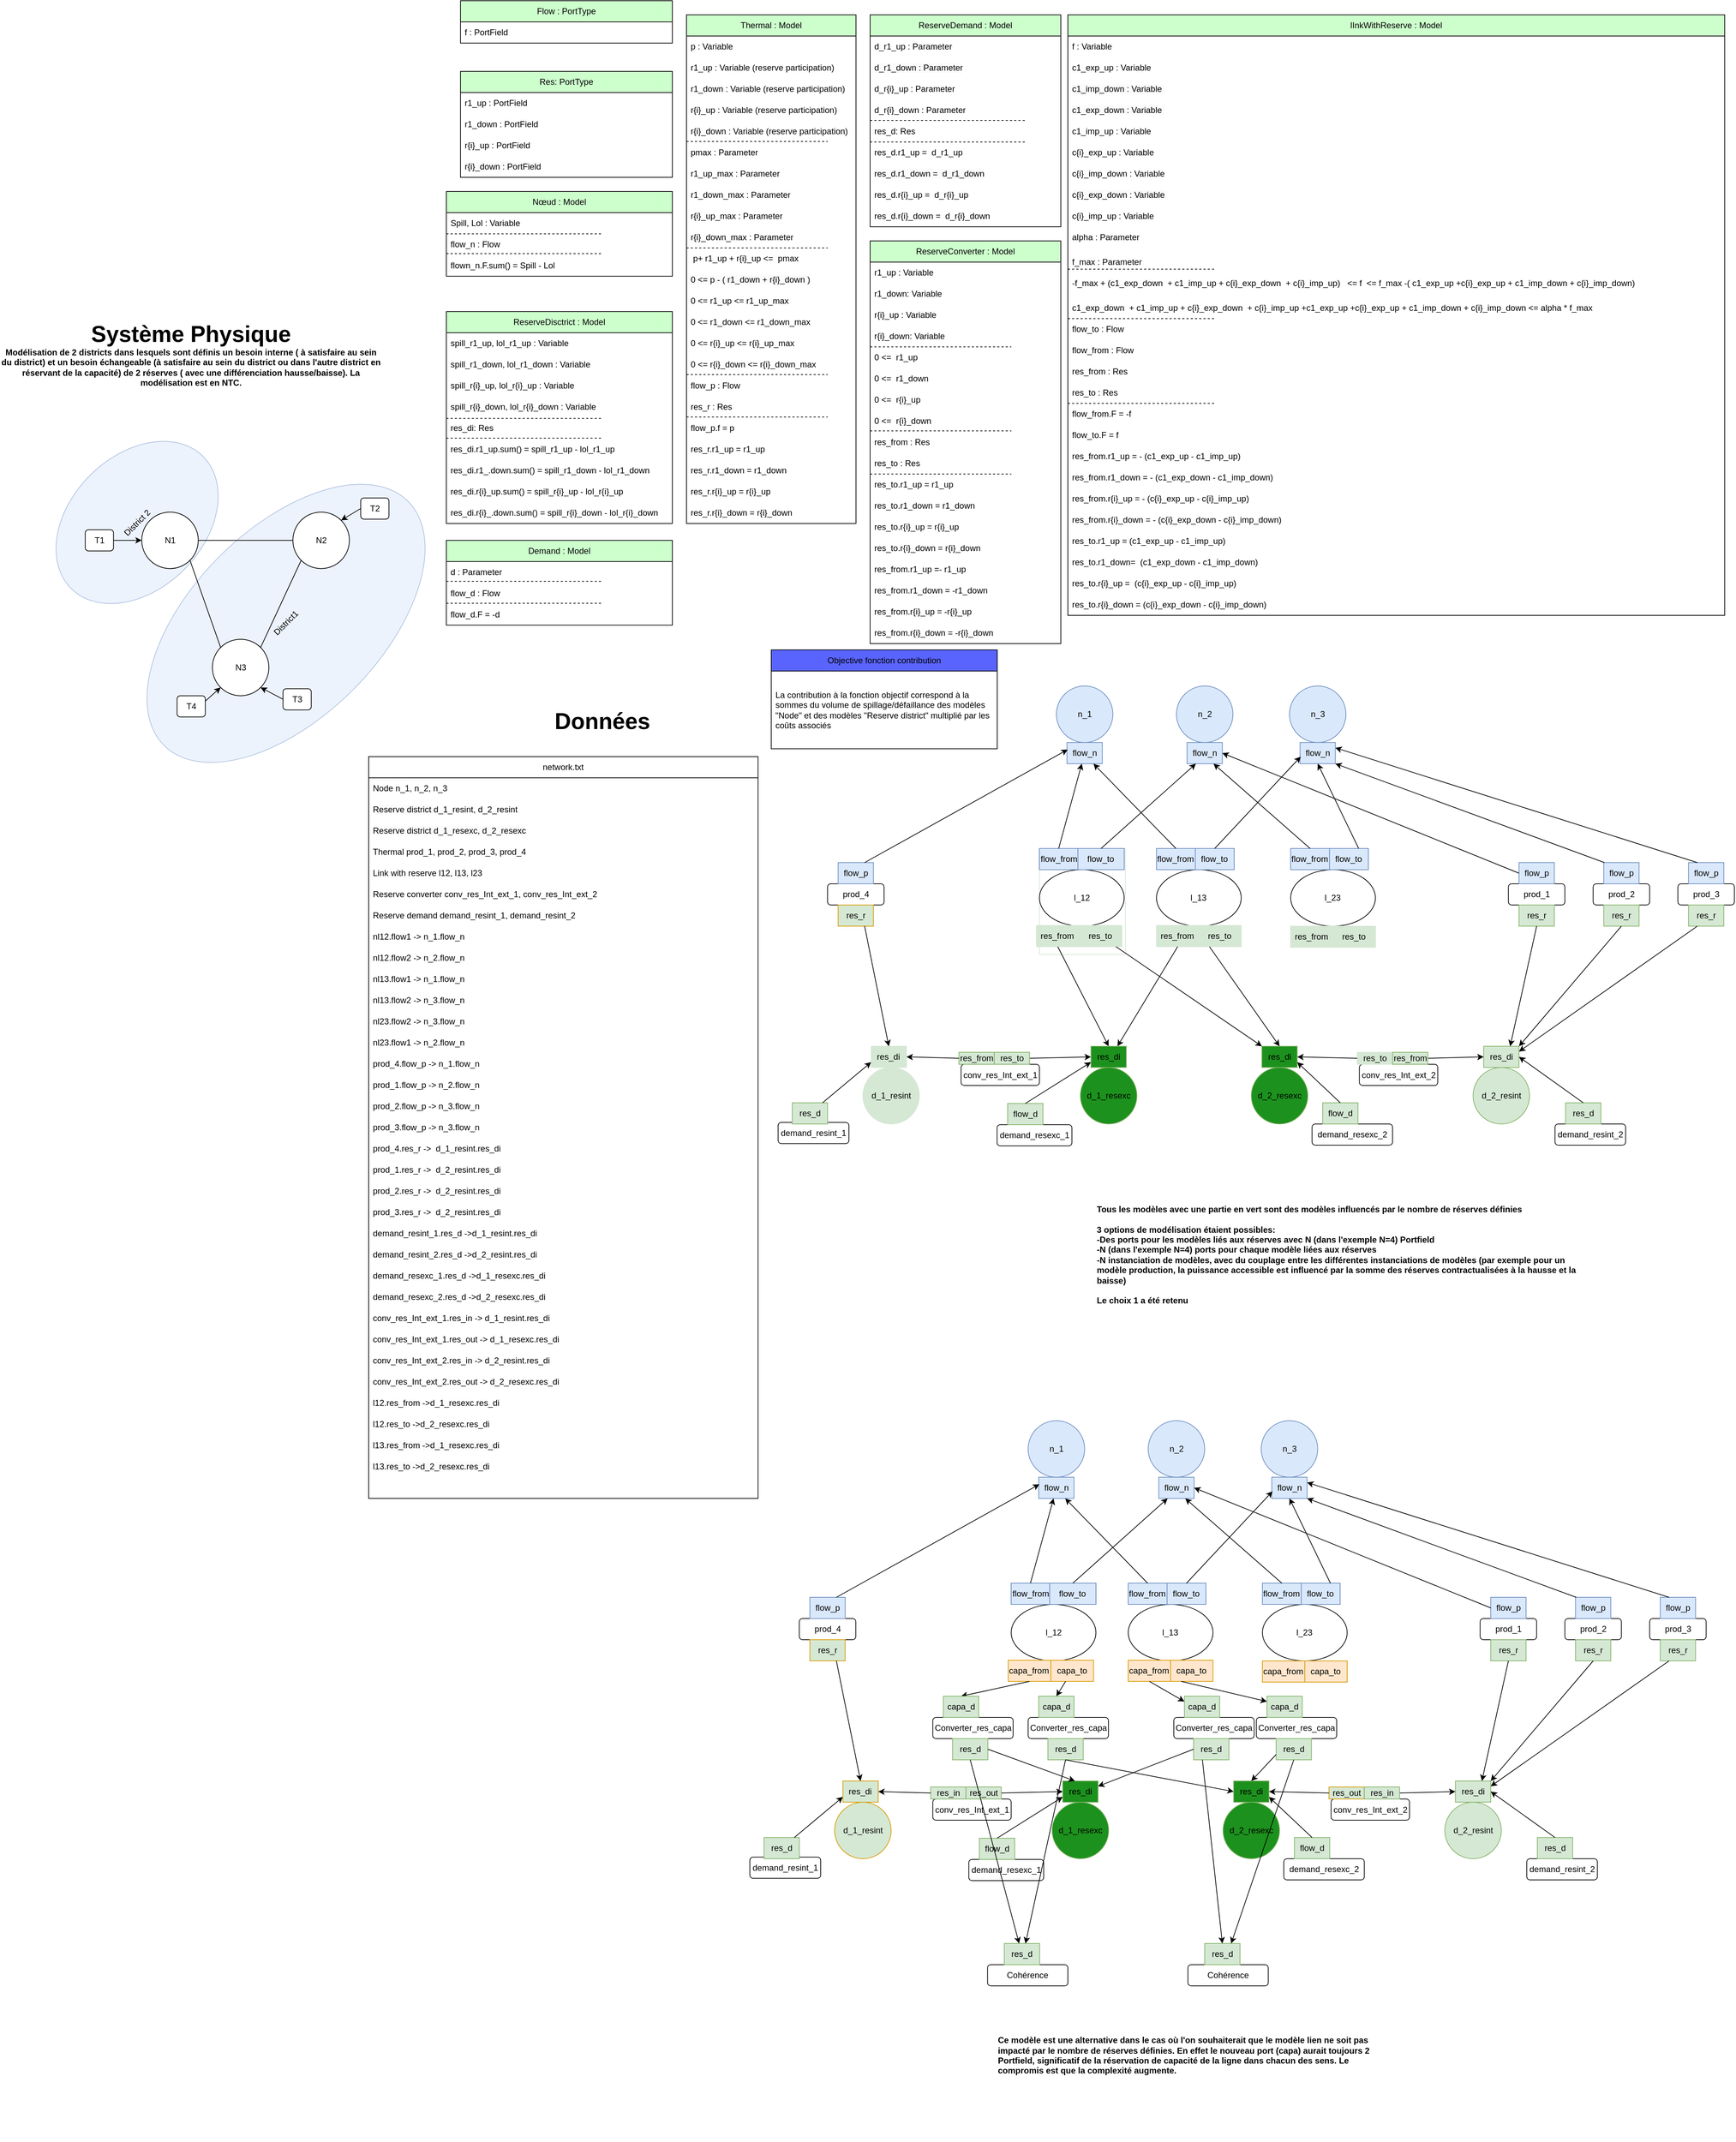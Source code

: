 <mxfile>
    <diagram name="Page-1" id="0eeWLhEhAbjt74QTUGkZ">
        <mxGraphModel dx="4434" dy="2319" grid="1" gridSize="10" guides="1" tooltips="1" connect="1" arrows="1" fold="1" page="1" pageScale="1" pageWidth="827" pageHeight="1169" math="0" shadow="0">
            <root>
                <mxCell id="0"/>
                <mxCell id="1" parent="0"/>
                <mxCell id="io5GCxzzSzc3zPwwghzN-119" value="network.txt" style="swimlane;fontStyle=0;childLayout=stackLayout;horizontal=1;startSize=30;horizontalStack=0;resizeParent=1;resizeParentMax=0;resizeLast=0;collapsible=1;marginBottom=0;whiteSpace=wrap;html=1;" parent="1" vertex="1">
                    <mxGeometry x="-320" y="260" width="551.29" height="1050" as="geometry"/>
                </mxCell>
                <mxCell id="io5GCxzzSzc3zPwwghzN-120" value="Node n_1, n_2, n_3" style="text;strokeColor=none;fillColor=none;align=left;verticalAlign=middle;spacingLeft=4;spacingRight=4;overflow=hidden;points=[[0,0.5],[1,0.5]];portConstraint=eastwest;rotatable=0;whiteSpace=wrap;html=1;" parent="io5GCxzzSzc3zPwwghzN-119" vertex="1">
                    <mxGeometry y="30" width="551.29" height="30" as="geometry"/>
                </mxCell>
                <mxCell id="W_Fl8U6niNGUEY-Sqnad-460" value="&lt;span style=&quot;color: rgb(0, 0, 0); font-family: Helvetica; font-size: 12px; font-style: normal; font-variant-ligatures: normal; font-variant-caps: normal; font-weight: 400; letter-spacing: normal; orphans: 2; text-align: center; text-indent: 0px; text-transform: none; widows: 2; word-spacing: 0px; -webkit-text-stroke-width: 0px; background-color: rgb(251, 251, 251); text-decoration-thickness: initial; text-decoration-style: initial; text-decoration-color: initial; float: none; display: inline !important;&quot;&gt;Reserve district&amp;nbsp;&lt;/span&gt;d_1_resint, d_2_resint" style="text;strokeColor=none;fillColor=none;align=left;verticalAlign=middle;spacingLeft=4;spacingRight=4;overflow=hidden;points=[[0,0.5],[1,0.5]];portConstraint=eastwest;rotatable=0;whiteSpace=wrap;html=1;" parent="io5GCxzzSzc3zPwwghzN-119" vertex="1">
                    <mxGeometry y="60" width="551.29" height="30" as="geometry"/>
                </mxCell>
                <mxCell id="W_Fl8U6niNGUEY-Sqnad-461" value="&lt;span style=&quot;border-color: var(--border-color); color: rgb(0, 0, 0); font-family: Helvetica; font-size: 12px; font-style: normal; font-variant-ligatures: normal; font-variant-caps: normal; font-weight: 400; letter-spacing: normal; orphans: 2; text-indent: 0px; text-transform: none; widows: 2; word-spacing: 0px; -webkit-text-stroke-width: 0px; text-decoration-thickness: initial; text-decoration-style: initial; text-decoration-color: initial; text-align: center; background-color: rgb(251, 251, 251); float: none; display: inline !important;&quot;&gt;Reserve district&amp;nbsp;&lt;/span&gt;&lt;span style=&quot;color: rgb(0, 0, 0); font-family: Helvetica; font-size: 12px; font-style: normal; font-variant-ligatures: normal; font-variant-caps: normal; font-weight: 400; letter-spacing: normal; orphans: 2; text-align: left; text-indent: 0px; text-transform: none; widows: 2; word-spacing: 0px; -webkit-text-stroke-width: 0px; background-color: rgb(251, 251, 251); text-decoration-thickness: initial; text-decoration-style: initial; text-decoration-color: initial; float: none; display: inline !important;&quot;&gt;d_1_resexc, d_2_resexc&lt;/span&gt;" style="text;strokeColor=none;fillColor=none;align=left;verticalAlign=middle;spacingLeft=4;spacingRight=4;overflow=hidden;points=[[0,0.5],[1,0.5]];portConstraint=eastwest;rotatable=0;whiteSpace=wrap;html=1;" parent="io5GCxzzSzc3zPwwghzN-119" vertex="1">
                    <mxGeometry y="90" width="551.29" height="30" as="geometry"/>
                </mxCell>
                <mxCell id="io5GCxzzSzc3zPwwghzN-121" value="Thermal prod_1, prod_2, prod_3, prod_4" style="text;strokeColor=none;fillColor=none;align=left;verticalAlign=middle;spacingLeft=4;spacingRight=4;overflow=hidden;points=[[0,0.5],[1,0.5]];portConstraint=eastwest;rotatable=0;whiteSpace=wrap;html=1;" parent="io5GCxzzSzc3zPwwghzN-119" vertex="1">
                    <mxGeometry y="120" width="551.29" height="30" as="geometry"/>
                </mxCell>
                <mxCell id="io5GCxzzSzc3zPwwghzN-122" value="Link with reserve l12, l13, l23" style="text;strokeColor=none;fillColor=none;align=left;verticalAlign=middle;spacingLeft=4;spacingRight=4;overflow=hidden;points=[[0,0.5],[1,0.5]];portConstraint=eastwest;rotatable=0;whiteSpace=wrap;html=1;" parent="io5GCxzzSzc3zPwwghzN-119" vertex="1">
                    <mxGeometry y="150" width="551.29" height="30" as="geometry"/>
                </mxCell>
                <mxCell id="EA9z76p3zM__a-H7yWGD-18" value="Reserve converter conv_res_Int_ext_1, conv_res_Int_ext_2" style="text;strokeColor=none;fillColor=none;align=left;verticalAlign=middle;spacingLeft=4;spacingRight=4;overflow=hidden;points=[[0,0.5],[1,0.5]];portConstraint=eastwest;rotatable=0;whiteSpace=wrap;html=1;" parent="io5GCxzzSzc3zPwwghzN-119" vertex="1">
                    <mxGeometry y="180" width="551.29" height="30" as="geometry"/>
                </mxCell>
                <mxCell id="iP_96sDD1zky21pLPqme-15" value="Reserve demand demand_resint_1,&amp;nbsp;demand_resint_2" style="text;strokeColor=none;fillColor=none;align=left;verticalAlign=middle;spacingLeft=4;spacingRight=4;overflow=hidden;points=[[0,0.5],[1,0.5]];portConstraint=eastwest;rotatable=0;whiteSpace=wrap;html=1;" parent="io5GCxzzSzc3zPwwghzN-119" vertex="1">
                    <mxGeometry y="210" width="551.29" height="30" as="geometry"/>
                </mxCell>
                <mxCell id="io5GCxzzSzc3zPwwghzN-124" value="nl12.flow1 -&amp;gt; n_1.flow_n" style="text;strokeColor=none;fillColor=none;align=left;verticalAlign=middle;spacingLeft=4;spacingRight=4;overflow=hidden;points=[[0,0.5],[1,0.5]];portConstraint=eastwest;rotatable=0;whiteSpace=wrap;html=1;" parent="io5GCxzzSzc3zPwwghzN-119" vertex="1">
                    <mxGeometry y="240" width="551.29" height="30" as="geometry"/>
                </mxCell>
                <mxCell id="io5GCxzzSzc3zPwwghzN-125" value="nl12.flow2 -&amp;gt; n_2.flow_n" style="text;strokeColor=none;fillColor=none;align=left;verticalAlign=middle;spacingLeft=4;spacingRight=4;overflow=hidden;points=[[0,0.5],[1,0.5]];portConstraint=eastwest;rotatable=0;whiteSpace=wrap;html=1;" parent="io5GCxzzSzc3zPwwghzN-119" vertex="1">
                    <mxGeometry y="270" width="551.29" height="30" as="geometry"/>
                </mxCell>
                <mxCell id="io5GCxzzSzc3zPwwghzN-126" value="nl13.flow1 -&amp;gt; n_1.flow_n" style="text;strokeColor=none;fillColor=none;align=left;verticalAlign=middle;spacingLeft=4;spacingRight=4;overflow=hidden;points=[[0,0.5],[1,0.5]];portConstraint=eastwest;rotatable=0;whiteSpace=wrap;html=1;" parent="io5GCxzzSzc3zPwwghzN-119" vertex="1">
                    <mxGeometry y="300" width="551.29" height="30" as="geometry"/>
                </mxCell>
                <mxCell id="io5GCxzzSzc3zPwwghzN-127" value="nl13.flow2 -&amp;gt; n_3.flow_n" style="text;strokeColor=none;fillColor=none;align=left;verticalAlign=middle;spacingLeft=4;spacingRight=4;overflow=hidden;points=[[0,0.5],[1,0.5]];portConstraint=eastwest;rotatable=0;whiteSpace=wrap;html=1;" parent="io5GCxzzSzc3zPwwghzN-119" vertex="1">
                    <mxGeometry y="330" width="551.29" height="30" as="geometry"/>
                </mxCell>
                <mxCell id="io5GCxzzSzc3zPwwghzN-128" value="nl23.flow2 -&amp;gt; n_3.flow_n" style="text;strokeColor=none;fillColor=none;align=left;verticalAlign=middle;spacingLeft=4;spacingRight=4;overflow=hidden;points=[[0,0.5],[1,0.5]];portConstraint=eastwest;rotatable=0;whiteSpace=wrap;html=1;" parent="io5GCxzzSzc3zPwwghzN-119" vertex="1">
                    <mxGeometry y="360" width="551.29" height="30" as="geometry"/>
                </mxCell>
                <mxCell id="io5GCxzzSzc3zPwwghzN-129" value="nl23.flow1 -&amp;gt; n_2.flow_n" style="text;strokeColor=none;fillColor=none;align=left;verticalAlign=middle;spacingLeft=4;spacingRight=4;overflow=hidden;points=[[0,0.5],[1,0.5]];portConstraint=eastwest;rotatable=0;whiteSpace=wrap;html=1;" parent="io5GCxzzSzc3zPwwghzN-119" vertex="1">
                    <mxGeometry y="390" width="551.29" height="30" as="geometry"/>
                </mxCell>
                <mxCell id="io5GCxzzSzc3zPwwghzN-130" value="prod_4.flow_p -&amp;gt; n_1.flow_n" style="text;strokeColor=none;fillColor=none;align=left;verticalAlign=middle;spacingLeft=4;spacingRight=4;overflow=hidden;points=[[0,0.5],[1,0.5]];portConstraint=eastwest;rotatable=0;whiteSpace=wrap;html=1;" parent="io5GCxzzSzc3zPwwghzN-119" vertex="1">
                    <mxGeometry y="420" width="551.29" height="30" as="geometry"/>
                </mxCell>
                <mxCell id="io5GCxzzSzc3zPwwghzN-131" value="prod_1.flow_p -&amp;gt; n_2.flow_n" style="text;strokeColor=none;fillColor=none;align=left;verticalAlign=middle;spacingLeft=4;spacingRight=4;overflow=hidden;points=[[0,0.5],[1,0.5]];portConstraint=eastwest;rotatable=0;whiteSpace=wrap;html=1;" parent="io5GCxzzSzc3zPwwghzN-119" vertex="1">
                    <mxGeometry y="450" width="551.29" height="30" as="geometry"/>
                </mxCell>
                <mxCell id="io5GCxzzSzc3zPwwghzN-132" value="prod_2.flow_p -&amp;gt; n_3.flow_n" style="text;strokeColor=none;fillColor=none;align=left;verticalAlign=middle;spacingLeft=4;spacingRight=4;overflow=hidden;points=[[0,0.5],[1,0.5]];portConstraint=eastwest;rotatable=0;whiteSpace=wrap;html=1;" parent="io5GCxzzSzc3zPwwghzN-119" vertex="1">
                    <mxGeometry y="480" width="551.29" height="30" as="geometry"/>
                </mxCell>
                <mxCell id="io5GCxzzSzc3zPwwghzN-133" value="prod_3.flow_p -&amp;gt; n_3.flow_n" style="text;strokeColor=none;fillColor=none;align=left;verticalAlign=middle;spacingLeft=4;spacingRight=4;overflow=hidden;points=[[0,0.5],[1,0.5]];portConstraint=eastwest;rotatable=0;whiteSpace=wrap;html=1;" parent="io5GCxzzSzc3zPwwghzN-119" vertex="1">
                    <mxGeometry y="510" width="551.29" height="30" as="geometry"/>
                </mxCell>
                <mxCell id="EA9z76p3zM__a-H7yWGD-20" value="prod_4.res_r -&amp;gt;&amp;nbsp; d_1_resint.res_di" style="text;strokeColor=none;fillColor=none;align=left;verticalAlign=middle;spacingLeft=4;spacingRight=4;overflow=hidden;points=[[0,0.5],[1,0.5]];portConstraint=eastwest;rotatable=0;whiteSpace=wrap;html=1;" parent="io5GCxzzSzc3zPwwghzN-119" vertex="1">
                    <mxGeometry y="540" width="551.29" height="30" as="geometry"/>
                </mxCell>
                <mxCell id="io5GCxzzSzc3zPwwghzN-141" value="prod_1.res_r -&amp;gt;&amp;nbsp; d_2_resint.res_di" style="text;strokeColor=none;fillColor=none;align=left;verticalAlign=middle;spacingLeft=4;spacingRight=4;overflow=hidden;points=[[0,0.5],[1,0.5]];portConstraint=eastwest;rotatable=0;whiteSpace=wrap;html=1;" parent="io5GCxzzSzc3zPwwghzN-119" vertex="1">
                    <mxGeometry y="570" width="551.29" height="30" as="geometry"/>
                </mxCell>
                <mxCell id="io5GCxzzSzc3zPwwghzN-142" value="prod_2.res_r -&amp;gt;&amp;nbsp; d_2_resint.res_di" style="text;strokeColor=none;fillColor=none;align=left;verticalAlign=middle;spacingLeft=4;spacingRight=4;overflow=hidden;points=[[0,0.5],[1,0.5]];portConstraint=eastwest;rotatable=0;whiteSpace=wrap;html=1;" parent="io5GCxzzSzc3zPwwghzN-119" vertex="1">
                    <mxGeometry y="600" width="551.29" height="30" as="geometry"/>
                </mxCell>
                <mxCell id="io5GCxzzSzc3zPwwghzN-143" value="prod_3.res_r -&amp;gt;&amp;nbsp; d_2_resint.res_di" style="text;strokeColor=none;fillColor=none;align=left;verticalAlign=middle;spacingLeft=4;spacingRight=4;overflow=hidden;points=[[0,0.5],[1,0.5]];portConstraint=eastwest;rotatable=0;whiteSpace=wrap;html=1;" parent="io5GCxzzSzc3zPwwghzN-119" vertex="1">
                    <mxGeometry y="630" width="551.29" height="30" as="geometry"/>
                </mxCell>
                <mxCell id="io5GCxzzSzc3zPwwghzN-310" value="demand_resint_1.res_d -&amp;gt;d_1_resint.res_di" style="text;strokeColor=none;fillColor=none;align=left;verticalAlign=middle;spacingLeft=4;spacingRight=4;overflow=hidden;points=[[0,0.5],[1,0.5]];portConstraint=eastwest;rotatable=0;whiteSpace=wrap;html=1;" parent="io5GCxzzSzc3zPwwghzN-119" vertex="1">
                    <mxGeometry y="660" width="551.29" height="30" as="geometry"/>
                </mxCell>
                <mxCell id="io5GCxzzSzc3zPwwghzN-144" value="demand_resint_2.res_d -&amp;gt;d_2_resint.res_di" style="text;strokeColor=none;fillColor=none;align=left;verticalAlign=middle;spacingLeft=4;spacingRight=4;overflow=hidden;points=[[0,0.5],[1,0.5]];portConstraint=eastwest;rotatable=0;whiteSpace=wrap;html=1;" parent="io5GCxzzSzc3zPwwghzN-119" vertex="1">
                    <mxGeometry y="690" width="551.29" height="30" as="geometry"/>
                </mxCell>
                <mxCell id="io5GCxzzSzc3zPwwghzN-307" value="demand_resexc_1.res_d -&amp;gt;d_1_resexc.res_di" style="text;strokeColor=none;fillColor=none;align=left;verticalAlign=middle;spacingLeft=4;spacingRight=4;overflow=hidden;points=[[0,0.5],[1,0.5]];portConstraint=eastwest;rotatable=0;whiteSpace=wrap;html=1;" parent="io5GCxzzSzc3zPwwghzN-119" vertex="1">
                    <mxGeometry y="720" width="551.29" height="30" as="geometry"/>
                </mxCell>
                <mxCell id="io5GCxzzSzc3zPwwghzN-308" value="demand_resexc_2.res_d -&amp;gt;d_2_resexc.res_di" style="text;strokeColor=none;fillColor=none;align=left;verticalAlign=middle;spacingLeft=4;spacingRight=4;overflow=hidden;points=[[0,0.5],[1,0.5]];portConstraint=eastwest;rotatable=0;whiteSpace=wrap;html=1;" parent="io5GCxzzSzc3zPwwghzN-119" vertex="1">
                    <mxGeometry y="750" width="551.29" height="30" as="geometry"/>
                </mxCell>
                <mxCell id="io5GCxzzSzc3zPwwghzN-309" value="conv_res_Int_ext_1.res_in -&amp;gt; d_1_resint.res_di" style="text;strokeColor=none;fillColor=none;align=left;verticalAlign=middle;spacingLeft=4;spacingRight=4;overflow=hidden;points=[[0,0.5],[1,0.5]];portConstraint=eastwest;rotatable=0;whiteSpace=wrap;html=1;" parent="io5GCxzzSzc3zPwwghzN-119" vertex="1">
                    <mxGeometry y="780" width="551.29" height="30" as="geometry"/>
                </mxCell>
                <mxCell id="EA9z76p3zM__a-H7yWGD-19" value="conv_res_Int_ext_1.res_out -&amp;gt; d_1_resexc.res_di" style="text;strokeColor=none;fillColor=none;align=left;verticalAlign=middle;spacingLeft=4;spacingRight=4;overflow=hidden;points=[[0,0.5],[1,0.5]];portConstraint=eastwest;rotatable=0;whiteSpace=wrap;html=1;" parent="io5GCxzzSzc3zPwwghzN-119" vertex="1">
                    <mxGeometry y="810" width="551.29" height="30" as="geometry"/>
                </mxCell>
                <mxCell id="EA9z76p3zM__a-H7yWGD-24" value="conv_res_Int_ext_2.res_in -&amp;gt; d_2_resint.res_di" style="text;strokeColor=none;fillColor=none;align=left;verticalAlign=middle;spacingLeft=4;spacingRight=4;overflow=hidden;points=[[0,0.5],[1,0.5]];portConstraint=eastwest;rotatable=0;whiteSpace=wrap;html=1;" parent="io5GCxzzSzc3zPwwghzN-119" vertex="1">
                    <mxGeometry y="840" width="551.29" height="30" as="geometry"/>
                </mxCell>
                <mxCell id="EA9z76p3zM__a-H7yWGD-25" value="conv_res_Int_ext_2.res_out -&amp;gt; d_2_resexc.res_di" style="text;strokeColor=none;fillColor=none;align=left;verticalAlign=middle;spacingLeft=4;spacingRight=4;overflow=hidden;points=[[0,0.5],[1,0.5]];portConstraint=eastwest;rotatable=0;whiteSpace=wrap;html=1;" parent="io5GCxzzSzc3zPwwghzN-119" vertex="1">
                    <mxGeometry y="870" width="551.29" height="30" as="geometry"/>
                </mxCell>
                <mxCell id="W_Fl8U6niNGUEY-Sqnad-468" value="l12.res_from -&amp;gt;d_1_resexc.res_di" style="text;strokeColor=none;fillColor=none;align=left;verticalAlign=middle;spacingLeft=4;spacingRight=4;overflow=hidden;points=[[0,0.5],[1,0.5]];portConstraint=eastwest;rotatable=0;whiteSpace=wrap;html=1;" parent="io5GCxzzSzc3zPwwghzN-119" vertex="1">
                    <mxGeometry y="900" width="551.29" height="30" as="geometry"/>
                </mxCell>
                <mxCell id="W_Fl8U6niNGUEY-Sqnad-503" value="l12.res_to -&amp;gt;d_2_resexc.res_di" style="text;strokeColor=none;fillColor=none;align=left;verticalAlign=middle;spacingLeft=4;spacingRight=4;overflow=hidden;points=[[0,0.5],[1,0.5]];portConstraint=eastwest;rotatable=0;whiteSpace=wrap;html=1;" parent="io5GCxzzSzc3zPwwghzN-119" vertex="1">
                    <mxGeometry y="930" width="551.29" height="30" as="geometry"/>
                </mxCell>
                <mxCell id="W_Fl8U6niNGUEY-Sqnad-467" value="&lt;span style=&quot;color: rgb(0, 0, 0); font-family: Helvetica; font-size: 12px; font-style: normal; font-variant-ligatures: normal; font-variant-caps: normal; font-weight: 400; letter-spacing: normal; orphans: 2; text-align: left; text-indent: 0px; text-transform: none; widows: 2; word-spacing: 0px; -webkit-text-stroke-width: 0px; background-color: rgb(251, 251, 251); text-decoration-thickness: initial; text-decoration-style: initial; text-decoration-color: initial; float: none; display: inline !important;&quot;&gt;l13.res_from -&amp;gt;d_1_resexc.res_di&lt;/span&gt;" style="text;strokeColor=none;fillColor=none;align=left;verticalAlign=middle;spacingLeft=4;spacingRight=4;overflow=hidden;points=[[0,0.5],[1,0.5]];portConstraint=eastwest;rotatable=0;whiteSpace=wrap;html=1;" parent="io5GCxzzSzc3zPwwghzN-119" vertex="1">
                    <mxGeometry y="960" width="551.29" height="30" as="geometry"/>
                </mxCell>
                <mxCell id="W_Fl8U6niNGUEY-Sqnad-466" value="&lt;span style=&quot;border-color: var(--border-color); color: rgb(0, 0, 0); font-family: Helvetica; font-size: 12px; font-style: normal; font-variant-ligatures: normal; font-variant-caps: normal; font-weight: 400; letter-spacing: normal; orphans: 2; text-align: left; text-indent: 0px; text-transform: none; widows: 2; word-spacing: 0px; -webkit-text-stroke-width: 0px; text-decoration-thickness: initial; text-decoration-style: initial; text-decoration-color: initial; background-color: rgb(251, 251, 251); float: none; display: inline !important;&quot;&gt;l13.res_to -&amp;gt;d_2_resexc.res_di&lt;/span&gt;" style="text;strokeColor=none;fillColor=none;align=left;verticalAlign=middle;spacingLeft=4;spacingRight=4;overflow=hidden;points=[[0,0.5],[1,0.5]];portConstraint=eastwest;rotatable=0;whiteSpace=wrap;html=1;" parent="io5GCxzzSzc3zPwwghzN-119" vertex="1">
                    <mxGeometry y="990" width="551.29" height="30" as="geometry"/>
                </mxCell>
                <mxCell id="W_Fl8U6niNGUEY-Sqnad-465" style="text;strokeColor=none;fillColor=none;align=left;verticalAlign=middle;spacingLeft=4;spacingRight=4;overflow=hidden;points=[[0,0.5],[1,0.5]];portConstraint=eastwest;rotatable=0;whiteSpace=wrap;html=1;" parent="io5GCxzzSzc3zPwwghzN-119" vertex="1">
                    <mxGeometry y="1020" width="551.29" height="30" as="geometry"/>
                </mxCell>
                <mxCell id="EA9z76p3zM__a-H7yWGD-36" value="&lt;font style=&quot;&quot;&gt;&lt;b style=&quot;&quot;&gt;&lt;span style=&quot;font-size: 32px;&quot;&gt;Système Physique&lt;/span&gt;&lt;br&gt;Modélisation de 2 districts dans lesquels sont définis un besoin interne ( à satisfaire au sein du district) et un besoin échangeable (à satisfaire au sein du district ou dans l'autre district en réservant de la capacité) de 2 réserves ( avec une différenciation hausse/baisse). La modélisation est en NTC.&lt;br&gt;&lt;/b&gt;&lt;/font&gt;" style="text;html=1;strokeColor=none;fillColor=none;align=center;verticalAlign=middle;whiteSpace=wrap;rounded=0;" parent="1" vertex="1">
                    <mxGeometry x="-841.94" y="-370" width="541.29" height="120" as="geometry"/>
                </mxCell>
                <mxCell id="EA9z76p3zM__a-H7yWGD-38" value="&lt;font style=&quot;font-size: 32px;&quot;&gt;&lt;b&gt;Données&lt;/b&gt;&lt;/font&gt;" style="text;html=1;strokeColor=none;fillColor=none;align=center;verticalAlign=middle;whiteSpace=wrap;rounded=0;" parent="1" vertex="1">
                    <mxGeometry x="-178.71" y="150" width="380" height="120" as="geometry"/>
                </mxCell>
                <mxCell id="W_Fl8U6niNGUEY-Sqnad-230" value="" style="group" parent="1" vertex="1" connectable="0">
                    <mxGeometry x="453.73" y="160" width="1160" height="651" as="geometry"/>
                </mxCell>
                <mxCell id="W_Fl8U6niNGUEY-Sqnad-231" value="" style="group" parent="W_Fl8U6niNGUEY-Sqnad-230" vertex="1" connectable="0">
                    <mxGeometry x="200" width="80" height="110" as="geometry"/>
                </mxCell>
                <mxCell id="W_Fl8U6niNGUEY-Sqnad-232" value="n_1" style="ellipse;whiteSpace=wrap;html=1;aspect=fixed;fillColor=#dae8fc;strokeColor=#6c8ebf;" parent="W_Fl8U6niNGUEY-Sqnad-231" vertex="1">
                    <mxGeometry width="80" height="80" as="geometry"/>
                </mxCell>
                <mxCell id="W_Fl8U6niNGUEY-Sqnad-233" value="flow_n" style="rounded=0;whiteSpace=wrap;html=1;fillColor=#dae8fc;strokeColor=#6c8ebf;" parent="W_Fl8U6niNGUEY-Sqnad-231" vertex="1">
                    <mxGeometry x="15" y="80" width="50" height="30" as="geometry"/>
                </mxCell>
                <mxCell id="W_Fl8U6niNGUEY-Sqnad-234" value="" style="group" parent="W_Fl8U6niNGUEY-Sqnad-230" vertex="1" connectable="0">
                    <mxGeometry x="370" width="80" height="110" as="geometry"/>
                </mxCell>
                <mxCell id="W_Fl8U6niNGUEY-Sqnad-235" value="n_2" style="ellipse;whiteSpace=wrap;html=1;aspect=fixed;fillColor=#dae8fc;strokeColor=#6c8ebf;" parent="W_Fl8U6niNGUEY-Sqnad-234" vertex="1">
                    <mxGeometry width="80" height="80" as="geometry"/>
                </mxCell>
                <mxCell id="W_Fl8U6niNGUEY-Sqnad-236" value="flow_n" style="rounded=0;whiteSpace=wrap;html=1;fillColor=#dae8fc;strokeColor=#6c8ebf;" parent="W_Fl8U6niNGUEY-Sqnad-234" vertex="1">
                    <mxGeometry x="15" y="80" width="50" height="30" as="geometry"/>
                </mxCell>
                <mxCell id="W_Fl8U6niNGUEY-Sqnad-237" value="" style="group" parent="W_Fl8U6niNGUEY-Sqnad-230" vertex="1" connectable="0">
                    <mxGeometry x="530" width="80" height="110" as="geometry"/>
                </mxCell>
                <mxCell id="W_Fl8U6niNGUEY-Sqnad-238" value="n_3" style="ellipse;whiteSpace=wrap;html=1;aspect=fixed;fillColor=#dae8fc;strokeColor=#6c8ebf;" parent="W_Fl8U6niNGUEY-Sqnad-237" vertex="1">
                    <mxGeometry width="80" height="80" as="geometry"/>
                </mxCell>
                <mxCell id="W_Fl8U6niNGUEY-Sqnad-239" value="flow_n" style="rounded=0;whiteSpace=wrap;html=1;fillColor=#dae8fc;strokeColor=#6c8ebf;" parent="W_Fl8U6niNGUEY-Sqnad-237" vertex="1">
                    <mxGeometry x="15" y="80" width="50" height="30" as="geometry"/>
                </mxCell>
                <mxCell id="W_Fl8U6niNGUEY-Sqnad-240" value="" style="group" parent="W_Fl8U6niNGUEY-Sqnad-230" vertex="1" connectable="0">
                    <mxGeometry x="840" y="250" width="80" height="90" as="geometry"/>
                </mxCell>
                <mxCell id="W_Fl8U6niNGUEY-Sqnad-241" value="prod_1" style="rounded=1;whiteSpace=wrap;html=1;" parent="W_Fl8U6niNGUEY-Sqnad-240" vertex="1">
                    <mxGeometry y="30" width="80" height="30" as="geometry"/>
                </mxCell>
                <mxCell id="W_Fl8U6niNGUEY-Sqnad-242" value="flow_p" style="rounded=0;whiteSpace=wrap;html=1;fillColor=#dae8fc;strokeColor=#6c8ebf;" parent="W_Fl8U6niNGUEY-Sqnad-240" vertex="1">
                    <mxGeometry x="15" width="50" height="30" as="geometry"/>
                </mxCell>
                <mxCell id="W_Fl8U6niNGUEY-Sqnad-243" value="res_r" style="rounded=0;whiteSpace=wrap;html=1;fillColor=#d5e8d4;strokeColor=#82b366;" parent="W_Fl8U6niNGUEY-Sqnad-240" vertex="1">
                    <mxGeometry x="15" y="60" width="50" height="30" as="geometry"/>
                </mxCell>
                <mxCell id="W_Fl8U6niNGUEY-Sqnad-244" value="" style="group" parent="W_Fl8U6niNGUEY-Sqnad-230" vertex="1" connectable="0">
                    <mxGeometry x="-124" y="250" width="80" height="90" as="geometry"/>
                </mxCell>
                <mxCell id="W_Fl8U6niNGUEY-Sqnad-245" value="prod_4" style="rounded=1;whiteSpace=wrap;html=1;" parent="W_Fl8U6niNGUEY-Sqnad-244" vertex="1">
                    <mxGeometry y="30" width="80" height="30" as="geometry"/>
                </mxCell>
                <mxCell id="W_Fl8U6niNGUEY-Sqnad-246" value="flow_p" style="rounded=0;whiteSpace=wrap;html=1;fillColor=#dae8fc;strokeColor=#6c8ebf;" parent="W_Fl8U6niNGUEY-Sqnad-244" vertex="1">
                    <mxGeometry x="15" width="50" height="30" as="geometry"/>
                </mxCell>
                <mxCell id="W_Fl8U6niNGUEY-Sqnad-247" value="res_r" style="rounded=0;whiteSpace=wrap;html=1;fillColor=#D5E8D4;strokeColor=#d79b00;" parent="W_Fl8U6niNGUEY-Sqnad-244" vertex="1">
                    <mxGeometry x="15" y="60" width="50" height="30" as="geometry"/>
                </mxCell>
                <mxCell id="W_Fl8U6niNGUEY-Sqnad-248" value="" style="group" parent="W_Fl8U6niNGUEY-Sqnad-230" vertex="1" connectable="0">
                    <mxGeometry x="960" y="250" width="80" height="90" as="geometry"/>
                </mxCell>
                <mxCell id="W_Fl8U6niNGUEY-Sqnad-249" value="prod_2" style="rounded=1;whiteSpace=wrap;html=1;" parent="W_Fl8U6niNGUEY-Sqnad-248" vertex="1">
                    <mxGeometry y="30" width="80" height="30" as="geometry"/>
                </mxCell>
                <mxCell id="W_Fl8U6niNGUEY-Sqnad-250" value="flow_p" style="rounded=0;whiteSpace=wrap;html=1;fillColor=#dae8fc;strokeColor=#6c8ebf;" parent="W_Fl8U6niNGUEY-Sqnad-248" vertex="1">
                    <mxGeometry x="15" width="50" height="30" as="geometry"/>
                </mxCell>
                <mxCell id="W_Fl8U6niNGUEY-Sqnad-251" value="res_r" style="rounded=0;whiteSpace=wrap;html=1;fillColor=#d5e8d4;strokeColor=#82b366;" parent="W_Fl8U6niNGUEY-Sqnad-248" vertex="1">
                    <mxGeometry x="15" y="60" width="50" height="30" as="geometry"/>
                </mxCell>
                <mxCell id="W_Fl8U6niNGUEY-Sqnad-252" value="" style="group" parent="W_Fl8U6niNGUEY-Sqnad-230" vertex="1" connectable="0">
                    <mxGeometry x="1080" y="250" width="80" height="90" as="geometry"/>
                </mxCell>
                <mxCell id="W_Fl8U6niNGUEY-Sqnad-253" value="prod_3" style="rounded=1;whiteSpace=wrap;html=1;" parent="W_Fl8U6niNGUEY-Sqnad-252" vertex="1">
                    <mxGeometry y="30" width="80" height="30" as="geometry"/>
                </mxCell>
                <mxCell id="W_Fl8U6niNGUEY-Sqnad-254" value="flow_p" style="rounded=0;whiteSpace=wrap;html=1;fillColor=#dae8fc;strokeColor=#6c8ebf;" parent="W_Fl8U6niNGUEY-Sqnad-252" vertex="1">
                    <mxGeometry x="15" width="50" height="30" as="geometry"/>
                </mxCell>
                <mxCell id="W_Fl8U6niNGUEY-Sqnad-255" value="res_r" style="rounded=0;whiteSpace=wrap;html=1;fillColor=#d5e8d4;strokeColor=#82b366;" parent="W_Fl8U6niNGUEY-Sqnad-252" vertex="1">
                    <mxGeometry x="15" y="60" width="50" height="30" as="geometry"/>
                </mxCell>
                <mxCell id="W_Fl8U6niNGUEY-Sqnad-256" value="" style="group;strokeColor=#D5E8D4;" parent="W_Fl8U6niNGUEY-Sqnad-230" vertex="1" connectable="0">
                    <mxGeometry x="176.0" y="230" width="121.73" height="150" as="geometry"/>
                </mxCell>
                <mxCell id="W_Fl8U6niNGUEY-Sqnad-257" value="l_12" style="ellipse;whiteSpace=wrap;html=1;" parent="W_Fl8U6niNGUEY-Sqnad-256" vertex="1">
                    <mxGeometry y="30" width="120" height="80" as="geometry"/>
                </mxCell>
                <mxCell id="W_Fl8U6niNGUEY-Sqnad-258" value="" style="group;fillColor=#dae8fc;strokeColor=#6c8ebf;" parent="W_Fl8U6niNGUEY-Sqnad-256" vertex="1" connectable="0">
                    <mxGeometry width="120" height="30" as="geometry"/>
                </mxCell>
                <mxCell id="W_Fl8U6niNGUEY-Sqnad-259" value="flow_from" style="rounded=0;whiteSpace=wrap;html=1;fillColor=#dae8fc;strokeColor=#6c8ebf;" parent="W_Fl8U6niNGUEY-Sqnad-258" vertex="1">
                    <mxGeometry width="54.545" height="30" as="geometry"/>
                </mxCell>
                <mxCell id="W_Fl8U6niNGUEY-Sqnad-260" value="flow_to" style="rounded=0;whiteSpace=wrap;html=1;fillColor=#dae8fc;strokeColor=#6c8ebf;" parent="W_Fl8U6niNGUEY-Sqnad-258" vertex="1">
                    <mxGeometry x="54.545" width="65.455" height="30" as="geometry"/>
                </mxCell>
                <mxCell id="W_Fl8U6niNGUEY-Sqnad-261" value="" style="group;strokeColor=#D5E8D4;" parent="W_Fl8U6niNGUEY-Sqnad-256" vertex="1" connectable="0">
                    <mxGeometry x="-4.27" y="109" width="120.87" height="30" as="geometry"/>
                </mxCell>
                <mxCell id="W_Fl8U6niNGUEY-Sqnad-262" value="res_from" style="rounded=0;whiteSpace=wrap;html=1;fillColor=#D5E8D4;strokeColor=#D5E8D4;" parent="W_Fl8U6niNGUEY-Sqnad-261" vertex="1">
                    <mxGeometry width="60.435" height="30" as="geometry"/>
                </mxCell>
                <mxCell id="W_Fl8U6niNGUEY-Sqnad-263" value="res_to" style="rounded=0;whiteSpace=wrap;html=1;fillColor=#D5E8D4;strokeColor=#D5E8D4;" parent="W_Fl8U6niNGUEY-Sqnad-261" vertex="1">
                    <mxGeometry x="60.435" width="60.435" height="30" as="geometry"/>
                </mxCell>
                <mxCell id="W_Fl8U6niNGUEY-Sqnad-264" value="" style="group" parent="W_Fl8U6niNGUEY-Sqnad-230" vertex="1" connectable="0">
                    <mxGeometry x="341.73" y="230" width="121.73" height="140" as="geometry"/>
                </mxCell>
                <mxCell id="W_Fl8U6niNGUEY-Sqnad-265" value="l_13" style="ellipse;whiteSpace=wrap;html=1;" parent="W_Fl8U6niNGUEY-Sqnad-264" vertex="1">
                    <mxGeometry y="30" width="120" height="80" as="geometry"/>
                </mxCell>
                <mxCell id="W_Fl8U6niNGUEY-Sqnad-266" value="" style="group;fillColor=#dae8fc;strokeColor=#6c8ebf;" parent="W_Fl8U6niNGUEY-Sqnad-264" vertex="1" connectable="0">
                    <mxGeometry width="110" height="30" as="geometry"/>
                </mxCell>
                <mxCell id="W_Fl8U6niNGUEY-Sqnad-267" value="flow_from" style="rounded=0;whiteSpace=wrap;html=1;fillColor=#dae8fc;strokeColor=#6c8ebf;" parent="W_Fl8U6niNGUEY-Sqnad-266" vertex="1">
                    <mxGeometry width="55.0" height="30" as="geometry"/>
                </mxCell>
                <mxCell id="W_Fl8U6niNGUEY-Sqnad-268" value="flow_to" style="rounded=0;whiteSpace=wrap;html=1;fillColor=#dae8fc;strokeColor=#6c8ebf;" parent="W_Fl8U6niNGUEY-Sqnad-266" vertex="1">
                    <mxGeometry x="55.0" width="55.0" height="30" as="geometry"/>
                </mxCell>
                <mxCell id="W_Fl8U6niNGUEY-Sqnad-269" value="" style="group;fillColor=#D5E8D4;strokeColor=#D5E8D4;" parent="W_Fl8U6niNGUEY-Sqnad-264" vertex="1" connectable="0">
                    <mxGeometry y="109" width="120" height="30" as="geometry"/>
                </mxCell>
                <mxCell id="W_Fl8U6niNGUEY-Sqnad-270" value="res_from" style="rounded=0;whiteSpace=wrap;html=1;fillColor=#D5E8D4;strokeColor=#D5E8D4;" parent="W_Fl8U6niNGUEY-Sqnad-269" vertex="1">
                    <mxGeometry width="60" height="30" as="geometry"/>
                </mxCell>
                <mxCell id="W_Fl8U6niNGUEY-Sqnad-271" value="res_to" style="rounded=0;whiteSpace=wrap;html=1;fillColor=#D5E8D4;strokeColor=#D5E8D4;" parent="W_Fl8U6niNGUEY-Sqnad-269" vertex="1">
                    <mxGeometry x="60" width="60" height="30" as="geometry"/>
                </mxCell>
                <mxCell id="W_Fl8U6niNGUEY-Sqnad-272" value="" style="group" parent="W_Fl8U6niNGUEY-Sqnad-230" vertex="1" connectable="0">
                    <mxGeometry x="531.73" y="230" width="121.73" height="140" as="geometry"/>
                </mxCell>
                <mxCell id="W_Fl8U6niNGUEY-Sqnad-273" value="l_23" style="ellipse;whiteSpace=wrap;html=1;" parent="W_Fl8U6niNGUEY-Sqnad-272" vertex="1">
                    <mxGeometry y="30" width="120" height="80" as="geometry"/>
                </mxCell>
                <mxCell id="W_Fl8U6niNGUEY-Sqnad-274" value="" style="group;fillColor=#dae8fc;strokeColor=#6c8ebf;" parent="W_Fl8U6niNGUEY-Sqnad-272" vertex="1" connectable="0">
                    <mxGeometry width="110" height="30" as="geometry"/>
                </mxCell>
                <mxCell id="W_Fl8U6niNGUEY-Sqnad-275" value="flow_from" style="rounded=0;whiteSpace=wrap;html=1;fillColor=#dae8fc;strokeColor=#6c8ebf;" parent="W_Fl8U6niNGUEY-Sqnad-274" vertex="1">
                    <mxGeometry width="55.0" height="30" as="geometry"/>
                </mxCell>
                <mxCell id="W_Fl8U6niNGUEY-Sqnad-276" value="flow_to" style="rounded=0;whiteSpace=wrap;html=1;fillColor=#dae8fc;strokeColor=#6c8ebf;" parent="W_Fl8U6niNGUEY-Sqnad-274" vertex="1">
                    <mxGeometry x="55.0" width="55.0" height="30" as="geometry"/>
                </mxCell>
                <mxCell id="W_Fl8U6niNGUEY-Sqnad-277" value="" style="group;fillColor=#ffe6cc;strokeColor=#d79b00;" parent="W_Fl8U6niNGUEY-Sqnad-272" vertex="1" connectable="0">
                    <mxGeometry y="110" width="120" height="30" as="geometry"/>
                </mxCell>
                <mxCell id="W_Fl8U6niNGUEY-Sqnad-278" value="res_from" style="rounded=0;whiteSpace=wrap;html=1;fillColor=#D5E8D4;strokeColor=#D5E8D4;" parent="W_Fl8U6niNGUEY-Sqnad-277" vertex="1">
                    <mxGeometry width="60" height="30" as="geometry"/>
                </mxCell>
                <mxCell id="W_Fl8U6niNGUEY-Sqnad-279" value="res_to" style="rounded=0;whiteSpace=wrap;html=1;fillColor=#D5E8D4;strokeColor=#D5E8D4;" parent="W_Fl8U6niNGUEY-Sqnad-277" vertex="1">
                    <mxGeometry x="60" width="60" height="30" as="geometry"/>
                </mxCell>
                <mxCell id="W_Fl8U6niNGUEY-Sqnad-280" value="" style="group" parent="W_Fl8U6niNGUEY-Sqnad-230" vertex="1" connectable="0">
                    <mxGeometry x="790" y="510" width="80" height="110" as="geometry"/>
                </mxCell>
                <mxCell id="W_Fl8U6niNGUEY-Sqnad-281" value="d_2_resint" style="ellipse;whiteSpace=wrap;html=1;aspect=fixed;fillColor=#d5e8d4;strokeColor=#82b366;" parent="W_Fl8U6niNGUEY-Sqnad-280" vertex="1">
                    <mxGeometry y="30" width="80" height="80" as="geometry"/>
                </mxCell>
                <mxCell id="W_Fl8U6niNGUEY-Sqnad-307" value="res_di" style="rounded=0;whiteSpace=wrap;html=1;fillColor=#d5e8d4;strokeColor=#82b366;" parent="W_Fl8U6niNGUEY-Sqnad-280" vertex="1">
                    <mxGeometry x="15" width="50" height="30" as="geometry"/>
                </mxCell>
                <mxCell id="W_Fl8U6niNGUEY-Sqnad-283" value="" style="group" parent="W_Fl8U6niNGUEY-Sqnad-230" vertex="1" connectable="0">
                    <mxGeometry x="-74" y="490" width="86" height="130" as="geometry"/>
                </mxCell>
                <mxCell id="W_Fl8U6niNGUEY-Sqnad-284" value="d_1_resint" style="ellipse;whiteSpace=wrap;html=1;aspect=fixed;fillColor=#D5E8D4;strokeColor=#D5E8D4;" parent="W_Fl8U6niNGUEY-Sqnad-283" vertex="1">
                    <mxGeometry y="50" width="80" height="80" as="geometry"/>
                </mxCell>
                <mxCell id="W_Fl8U6niNGUEY-Sqnad-310" value="res_di" style="rounded=0;whiteSpace=wrap;html=1;fillColor=#D5E8D4;strokeColor=#D5E8D4;" parent="W_Fl8U6niNGUEY-Sqnad-283" vertex="1">
                    <mxGeometry x="11.73" y="20" width="50" height="30" as="geometry"/>
                </mxCell>
                <mxCell id="W_Fl8U6niNGUEY-Sqnad-285" value="" style="group" parent="W_Fl8U6niNGUEY-Sqnad-230" vertex="1" connectable="0">
                    <mxGeometry x="906" y="560" width="100" height="90" as="geometry"/>
                </mxCell>
                <mxCell id="W_Fl8U6niNGUEY-Sqnad-286" value="demand_resint_2" style="rounded=1;whiteSpace=wrap;html=1;" parent="W_Fl8U6niNGUEY-Sqnad-285" vertex="1">
                    <mxGeometry y="60" width="100" height="30" as="geometry"/>
                </mxCell>
                <mxCell id="W_Fl8U6niNGUEY-Sqnad-287" value="res_d" style="rounded=0;whiteSpace=wrap;html=1;fillColor=#d5e8d4;strokeColor=#82b366;" parent="W_Fl8U6niNGUEY-Sqnad-285" vertex="1">
                    <mxGeometry x="15" y="30" width="50" height="30" as="geometry"/>
                </mxCell>
                <mxCell id="W_Fl8U6niNGUEY-Sqnad-288" value="" style="endArrow=classic;html=1;rounded=0;entryX=1;entryY=1;entryDx=0;entryDy=0;" parent="W_Fl8U6niNGUEY-Sqnad-230" target="W_Fl8U6niNGUEY-Sqnad-239" edge="1">
                    <mxGeometry width="50" height="50" relative="1" as="geometry">
                        <mxPoint x="976" y="250" as="sourcePoint"/>
                        <mxPoint x="1126" y="260" as="targetPoint"/>
                    </mxGeometry>
                </mxCell>
                <mxCell id="W_Fl8U6niNGUEY-Sqnad-289" value="" style="endArrow=classic;html=1;rounded=0;exitX=0.75;exitY=0;exitDx=0;exitDy=0;" parent="W_Fl8U6niNGUEY-Sqnad-230" source="W_Fl8U6niNGUEY-Sqnad-246" edge="1">
                    <mxGeometry width="50" height="50" relative="1" as="geometry">
                        <mxPoint x="445" y="113" as="sourcePoint"/>
                        <mxPoint x="216" y="90" as="targetPoint"/>
                    </mxGeometry>
                </mxCell>
                <mxCell id="W_Fl8U6niNGUEY-Sqnad-290" value="" style="endArrow=classic;html=1;rounded=0;entryX=1;entryY=0.25;entryDx=0;entryDy=0;exitX=0.25;exitY=0;exitDx=0;exitDy=0;" parent="W_Fl8U6niNGUEY-Sqnad-230" source="W_Fl8U6niNGUEY-Sqnad-254" target="W_Fl8U6niNGUEY-Sqnad-239" edge="1">
                    <mxGeometry width="50" height="50" relative="1" as="geometry">
                        <mxPoint x="1156" y="80" as="sourcePoint"/>
                        <mxPoint x="1116" y="250" as="targetPoint"/>
                    </mxGeometry>
                </mxCell>
                <mxCell id="W_Fl8U6niNGUEY-Sqnad-291" value="" style="endArrow=classic;html=1;rounded=0;exitX=0.5;exitY=0;exitDx=0;exitDy=0;entryX=0.25;entryY=1;entryDx=0;entryDy=0;" parent="W_Fl8U6niNGUEY-Sqnad-230" source="W_Fl8U6niNGUEY-Sqnad-260" target="W_Fl8U6niNGUEY-Sqnad-236" edge="1">
                    <mxGeometry width="50" height="50" relative="1" as="geometry">
                        <mxPoint x="249" y="300" as="sourcePoint"/>
                        <mxPoint x="246" y="120" as="targetPoint"/>
                    </mxGeometry>
                </mxCell>
                <mxCell id="W_Fl8U6niNGUEY-Sqnad-292" value="" style="endArrow=classic;html=1;rounded=0;exitX=0.5;exitY=0;exitDx=0;exitDy=0;entryX=0.75;entryY=1;entryDx=0;entryDy=0;" parent="W_Fl8U6niNGUEY-Sqnad-230" source="W_Fl8U6niNGUEY-Sqnad-267" target="W_Fl8U6niNGUEY-Sqnad-233" edge="1">
                    <mxGeometry width="50" height="50" relative="1" as="geometry">
                        <mxPoint x="249" y="300" as="sourcePoint"/>
                        <mxPoint x="246" y="120" as="targetPoint"/>
                    </mxGeometry>
                </mxCell>
                <mxCell id="W_Fl8U6niNGUEY-Sqnad-293" value="" style="endArrow=classic;html=1;rounded=0;exitX=0.5;exitY=0;exitDx=0;exitDy=0;entryX=0.75;entryY=1;entryDx=0;entryDy=0;" parent="W_Fl8U6niNGUEY-Sqnad-230" source="W_Fl8U6niNGUEY-Sqnad-275" target="W_Fl8U6niNGUEY-Sqnad-236" edge="1">
                    <mxGeometry width="50" height="50" relative="1" as="geometry">
                        <mxPoint x="465" y="300" as="sourcePoint"/>
                        <mxPoint x="556" y="110" as="targetPoint"/>
                    </mxGeometry>
                </mxCell>
                <mxCell id="W_Fl8U6niNGUEY-Sqnad-294" value="" style="endArrow=classic;html=1;rounded=0;entryX=1;entryY=0.5;entryDx=0;entryDy=0;exitX=0;exitY=0.5;exitDx=0;exitDy=0;" parent="W_Fl8U6niNGUEY-Sqnad-230" source="W_Fl8U6niNGUEY-Sqnad-242" target="W_Fl8U6niNGUEY-Sqnad-236" edge="1">
                    <mxGeometry width="50" height="50" relative="1" as="geometry">
                        <mxPoint x="986" y="260" as="sourcePoint"/>
                        <mxPoint x="605" y="120" as="targetPoint"/>
                    </mxGeometry>
                </mxCell>
                <mxCell id="W_Fl8U6niNGUEY-Sqnad-295" value="" style="endArrow=classic;html=1;rounded=0;exitX=0.75;exitY=1;exitDx=0;exitDy=0;entryX=0.5;entryY=0;entryDx=0;entryDy=0;" parent="W_Fl8U6niNGUEY-Sqnad-230" source="W_Fl8U6niNGUEY-Sqnad-247" target="W_Fl8U6niNGUEY-Sqnad-310" edge="1">
                    <mxGeometry width="50" height="50" relative="1" as="geometry">
                        <mxPoint x="890" y="350" as="sourcePoint"/>
                        <mxPoint x="96" y="490" as="targetPoint"/>
                    </mxGeometry>
                </mxCell>
                <mxCell id="W_Fl8U6niNGUEY-Sqnad-296" value="" style="group" parent="W_Fl8U6niNGUEY-Sqnad-230" vertex="1" connectable="0">
                    <mxGeometry x="476" y="510" width="80" height="110" as="geometry"/>
                </mxCell>
                <mxCell id="W_Fl8U6niNGUEY-Sqnad-297" value="d_2_resexc" style="ellipse;whiteSpace=wrap;html=1;aspect=fixed;fillColor=#1D911D;strokeColor=#82b366;" parent="W_Fl8U6niNGUEY-Sqnad-296" vertex="1">
                    <mxGeometry y="30" width="80" height="80" as="geometry"/>
                </mxCell>
                <mxCell id="W_Fl8U6niNGUEY-Sqnad-298" value="res_di" style="rounded=0;whiteSpace=wrap;html=1;fillColor=#1D911D;strokeColor=#82b366;" parent="W_Fl8U6niNGUEY-Sqnad-296" vertex="1">
                    <mxGeometry x="15" width="50" height="30" as="geometry"/>
                </mxCell>
                <mxCell id="W_Fl8U6niNGUEY-Sqnad-300" value="demand_resexc_2" style="rounded=1;whiteSpace=wrap;html=1;" parent="W_Fl8U6niNGUEY-Sqnad-230" vertex="1">
                    <mxGeometry x="562" y="620" width="114" height="30" as="geometry"/>
                </mxCell>
                <mxCell id="W_Fl8U6niNGUEY-Sqnad-301" value="flow_d" style="rounded=0;whiteSpace=wrap;html=1;fillColor=#d5e8d4;strokeColor=#82b366;" parent="W_Fl8U6niNGUEY-Sqnad-230" vertex="1">
                    <mxGeometry x="577" y="590" width="50" height="30" as="geometry"/>
                </mxCell>
                <mxCell id="W_Fl8U6niNGUEY-Sqnad-302" value="" style="endArrow=classic;html=1;rounded=0;entryX=0.5;entryY=1;entryDx=0;entryDy=0;exitX=0.75;exitY=0;exitDx=0;exitDy=0;" parent="W_Fl8U6niNGUEY-Sqnad-230" source="W_Fl8U6niNGUEY-Sqnad-276" target="W_Fl8U6niNGUEY-Sqnad-239" edge="1">
                    <mxGeometry width="50" height="50" relative="1" as="geometry">
                        <mxPoint x="656" y="290" as="sourcePoint"/>
                        <mxPoint x="433" y="120" as="targetPoint"/>
                    </mxGeometry>
                </mxCell>
                <mxCell id="W_Fl8U6niNGUEY-Sqnad-303" value="" style="endArrow=classic;html=1;rounded=0;entryX=1;entryY=0.75;entryDx=0;entryDy=0;exitX=0.5;exitY=0;exitDx=0;exitDy=0;" parent="W_Fl8U6niNGUEY-Sqnad-230" source="W_Fl8U6niNGUEY-Sqnad-301" target="W_Fl8U6niNGUEY-Sqnad-298" edge="1">
                    <mxGeometry width="50" height="50" relative="1" as="geometry">
                        <mxPoint x="581" y="575" as="sourcePoint"/>
                        <mxPoint x="521" y="692" as="targetPoint"/>
                    </mxGeometry>
                </mxCell>
                <mxCell id="W_Fl8U6niNGUEY-Sqnad-304" value="" style="endArrow=classic;html=1;rounded=0;exitX=0.5;exitY=1;exitDx=0;exitDy=0;entryX=1;entryY=0;entryDx=0;entryDy=0;" parent="W_Fl8U6niNGUEY-Sqnad-230" source="W_Fl8U6niNGUEY-Sqnad-251" target="W_Fl8U6niNGUEY-Sqnad-307" edge="1">
                    <mxGeometry width="50" height="50" relative="1" as="geometry">
                        <mxPoint x="890" y="350" as="sourcePoint"/>
                        <mxPoint x="846" y="520" as="targetPoint"/>
                    </mxGeometry>
                </mxCell>
                <mxCell id="W_Fl8U6niNGUEY-Sqnad-305" value="" style="endArrow=classic;html=1;rounded=0;exitX=0.5;exitY=0;exitDx=0;exitDy=0;entryX=1;entryY=0.5;entryDx=0;entryDy=0;" parent="W_Fl8U6niNGUEY-Sqnad-230" source="W_Fl8U6niNGUEY-Sqnad-287" target="W_Fl8U6niNGUEY-Sqnad-307" edge="1">
                    <mxGeometry width="50" height="50" relative="1" as="geometry">
                        <mxPoint x="1118" y="350" as="sourcePoint"/>
                        <mxPoint x="863" y="530" as="targetPoint"/>
                    </mxGeometry>
                </mxCell>
                <mxCell id="W_Fl8U6niNGUEY-Sqnad-306" value="" style="endArrow=classic;html=1;rounded=0;exitX=0.25;exitY=1;exitDx=0;exitDy=0;entryX=1;entryY=0.25;entryDx=0;entryDy=0;" parent="W_Fl8U6niNGUEY-Sqnad-230" source="W_Fl8U6niNGUEY-Sqnad-255" target="W_Fl8U6niNGUEY-Sqnad-307" edge="1">
                    <mxGeometry width="50" height="50" relative="1" as="geometry">
                        <mxPoint x="1010" y="350" as="sourcePoint"/>
                        <mxPoint x="856" y="530" as="targetPoint"/>
                    </mxGeometry>
                </mxCell>
                <mxCell id="W_Fl8U6niNGUEY-Sqnad-308" value="" style="endArrow=classic;html=1;rounded=0;exitX=0.5;exitY=1;exitDx=0;exitDy=0;entryX=0.75;entryY=0;entryDx=0;entryDy=0;" parent="W_Fl8U6niNGUEY-Sqnad-230" source="W_Fl8U6niNGUEY-Sqnad-243" target="W_Fl8U6niNGUEY-Sqnad-307" edge="1">
                    <mxGeometry width="50" height="50" relative="1" as="geometry">
                        <mxPoint x="986" y="260" as="sourcePoint"/>
                        <mxPoint x="856" y="510" as="targetPoint"/>
                    </mxGeometry>
                </mxCell>
                <mxCell id="W_Fl8U6niNGUEY-Sqnad-312" value="" style="endArrow=classic;html=1;rounded=0;exitX=0.5;exitY=1;exitDx=0;exitDy=0;entryX=0.5;entryY=0;entryDx=0;entryDy=0;" parent="W_Fl8U6niNGUEY-Sqnad-230" source="W_Fl8U6niNGUEY-Sqnad-262" target="W_Fl8U6niNGUEY-Sqnad-338" edge="1">
                    <mxGeometry width="50" height="50" relative="1" as="geometry">
                        <mxPoint x="81" y="505" as="sourcePoint"/>
                        <mxPoint x="1.27" y="502.75" as="targetPoint"/>
                    </mxGeometry>
                </mxCell>
                <mxCell id="W_Fl8U6niNGUEY-Sqnad-313" value="" style="endArrow=classic;html=1;rounded=0;exitX=0.5;exitY=1;exitDx=0;exitDy=0;entryX=0.75;entryY=0;entryDx=0;entryDy=0;" parent="W_Fl8U6niNGUEY-Sqnad-230" source="W_Fl8U6niNGUEY-Sqnad-270" target="W_Fl8U6niNGUEY-Sqnad-338" edge="1">
                    <mxGeometry width="50" height="50" relative="1" as="geometry">
                        <mxPoint x="81" y="543" as="sourcePoint"/>
                        <mxPoint x="1.27" y="532.75" as="targetPoint"/>
                    </mxGeometry>
                </mxCell>
                <mxCell id="W_Fl8U6niNGUEY-Sqnad-314" value="" style="endArrow=classic;html=1;rounded=0;entryX=0;entryY=0;entryDx=0;entryDy=0;" parent="W_Fl8U6niNGUEY-Sqnad-230" source="W_Fl8U6niNGUEY-Sqnad-263" target="W_Fl8U6niNGUEY-Sqnad-298" edge="1">
                    <mxGeometry width="50" height="50" relative="1" as="geometry">
                        <mxPoint x="81" y="475" as="sourcePoint"/>
                        <mxPoint x="396" y="550" as="targetPoint"/>
                    </mxGeometry>
                </mxCell>
                <mxCell id="W_Fl8U6niNGUEY-Sqnad-315" value="" style="endArrow=classic;html=1;rounded=0;entryX=0.5;entryY=0;entryDx=0;entryDy=0;exitX=0.25;exitY=1;exitDx=0;exitDy=0;" parent="W_Fl8U6niNGUEY-Sqnad-230" source="W_Fl8U6niNGUEY-Sqnad-271" target="W_Fl8U6niNGUEY-Sqnad-298" edge="1">
                    <mxGeometry width="50" height="50" relative="1" as="geometry">
                        <mxPoint x="288" y="379" as="sourcePoint"/>
                        <mxPoint x="561" y="640" as="targetPoint"/>
                    </mxGeometry>
                </mxCell>
                <mxCell id="W_Fl8U6niNGUEY-Sqnad-322" value="conv_res_Int_ext_2" style="rounded=1;whiteSpace=wrap;html=1;" parent="W_Fl8U6niNGUEY-Sqnad-230" vertex="1">
                    <mxGeometry x="629" y="535.5" width="111" height="30" as="geometry"/>
                </mxCell>
                <mxCell id="W_Fl8U6niNGUEY-Sqnad-325" value="" style="endArrow=classic;html=1;rounded=0;entryX=0;entryY=0.5;entryDx=0;entryDy=0;exitX=1;exitY=0.5;exitDx=0;exitDy=0;" parent="W_Fl8U6niNGUEY-Sqnad-230" source="W_Fl8U6niNGUEY-Sqnad-329" target="W_Fl8U6niNGUEY-Sqnad-307" edge="1">
                    <mxGeometry width="50" height="50" relative="1" as="geometry">
                        <mxPoint x="650" y="515.5" as="sourcePoint"/>
                        <mxPoint x="805" y="533" as="targetPoint"/>
                    </mxGeometry>
                </mxCell>
                <mxCell id="W_Fl8U6niNGUEY-Sqnad-328" value="res_to" style="rounded=0;whiteSpace=wrap;html=1;fillColor=#D5E8D4;strokeColor=#D5E8D4;" parent="W_Fl8U6niNGUEY-Sqnad-230" vertex="1">
                    <mxGeometry x="626" y="518.5" width="50" height="17" as="geometry"/>
                </mxCell>
                <mxCell id="W_Fl8U6niNGUEY-Sqnad-329" value="res_from" style="rounded=0;whiteSpace=wrap;html=1;fillColor=#d5e8d4;strokeColor=#82b366;" parent="W_Fl8U6niNGUEY-Sqnad-230" vertex="1">
                    <mxGeometry x="676" y="518.5" width="50" height="17" as="geometry"/>
                </mxCell>
                <mxCell id="W_Fl8U6niNGUEY-Sqnad-330" value="" style="endArrow=classic;html=1;rounded=0;entryX=1;entryY=0.5;entryDx=0;entryDy=0;exitX=0;exitY=0.5;exitDx=0;exitDy=0;" parent="W_Fl8U6niNGUEY-Sqnad-230" source="W_Fl8U6niNGUEY-Sqnad-328" target="W_Fl8U6niNGUEY-Sqnad-298" edge="1">
                    <mxGeometry width="50" height="50" relative="1" as="geometry">
                        <mxPoint x="601" y="590.5" as="sourcePoint"/>
                        <mxPoint x="561" y="548.5" as="targetPoint"/>
                    </mxGeometry>
                </mxCell>
                <mxCell id="W_Fl8U6niNGUEY-Sqnad-331" value="conv_res_Int_ext_1" style="rounded=1;whiteSpace=wrap;html=1;" parent="W_Fl8U6niNGUEY-Sqnad-230" vertex="1">
                    <mxGeometry x="65" y="535.5" width="111" height="30" as="geometry"/>
                </mxCell>
                <mxCell id="W_Fl8U6niNGUEY-Sqnad-332" value="" style="endArrow=classic;html=1;rounded=0;entryX=0;entryY=0.5;entryDx=0;entryDy=0;exitX=1;exitY=0.5;exitDx=0;exitDy=0;" parent="W_Fl8U6niNGUEY-Sqnad-230" source="W_Fl8U6niNGUEY-Sqnad-334" target="W_Fl8U6niNGUEY-Sqnad-338" edge="1">
                    <mxGeometry width="50" height="50" relative="1" as="geometry">
                        <mxPoint x="206" y="537" as="sourcePoint"/>
                        <mxPoint x="248" y="536.5" as="targetPoint"/>
                    </mxGeometry>
                </mxCell>
                <mxCell id="W_Fl8U6niNGUEY-Sqnad-333" value="res_from" style="rounded=0;whiteSpace=wrap;html=1;fillColor=#D5E8D4;strokeColor=#82B366;" parent="W_Fl8U6niNGUEY-Sqnad-230" vertex="1">
                    <mxGeometry x="62" y="518.5" width="50" height="17" as="geometry"/>
                </mxCell>
                <mxCell id="W_Fl8U6niNGUEY-Sqnad-334" value="res_to" style="rounded=0;whiteSpace=wrap;html=1;fillColor=#D5E8D4;strokeColor=#82b366;" parent="W_Fl8U6niNGUEY-Sqnad-230" vertex="1">
                    <mxGeometry x="112" y="518.5" width="50" height="17" as="geometry"/>
                </mxCell>
                <mxCell id="W_Fl8U6niNGUEY-Sqnad-335" value="" style="endArrow=classic;html=1;rounded=0;entryX=1;entryY=0.5;entryDx=0;entryDy=0;exitX=0;exitY=0.5;exitDx=0;exitDy=0;" parent="W_Fl8U6niNGUEY-Sqnad-230" source="W_Fl8U6niNGUEY-Sqnad-333" target="W_Fl8U6niNGUEY-Sqnad-310" edge="1">
                    <mxGeometry width="50" height="50" relative="1" as="geometry">
                        <mxPoint x="33.73" y="534.75" as="sourcePoint"/>
                        <mxPoint x="-16.27" y="532.75" as="targetPoint"/>
                    </mxGeometry>
                </mxCell>
                <mxCell id="W_Fl8U6niNGUEY-Sqnad-336" value="" style="group" parent="W_Fl8U6niNGUEY-Sqnad-230" vertex="1" connectable="0">
                    <mxGeometry x="234" y="510" width="80" height="110" as="geometry"/>
                </mxCell>
                <mxCell id="W_Fl8U6niNGUEY-Sqnad-337" value="d_1_resexc" style="ellipse;whiteSpace=wrap;html=1;aspect=fixed;fillColor=#1D911D;strokeColor=#82b366;" parent="W_Fl8U6niNGUEY-Sqnad-336" vertex="1">
                    <mxGeometry y="30" width="80" height="80" as="geometry"/>
                </mxCell>
                <mxCell id="W_Fl8U6niNGUEY-Sqnad-338" value="res_di" style="rounded=0;whiteSpace=wrap;html=1;fillColor=#1D911D;strokeColor=#82b366;" parent="W_Fl8U6niNGUEY-Sqnad-336" vertex="1">
                    <mxGeometry x="15" width="50" height="30" as="geometry"/>
                </mxCell>
                <mxCell id="W_Fl8U6niNGUEY-Sqnad-339" value="demand_resexc_1" style="rounded=1;whiteSpace=wrap;html=1;" parent="W_Fl8U6niNGUEY-Sqnad-230" vertex="1">
                    <mxGeometry x="116" y="621" width="106" height="30" as="geometry"/>
                </mxCell>
                <mxCell id="W_Fl8U6niNGUEY-Sqnad-340" value="flow_d" style="rounded=0;whiteSpace=wrap;html=1;fillColor=#d5e8d4;strokeColor=#82b366;" parent="W_Fl8U6niNGUEY-Sqnad-230" vertex="1">
                    <mxGeometry x="131" y="591" width="50" height="30" as="geometry"/>
                </mxCell>
                <mxCell id="W_Fl8U6niNGUEY-Sqnad-341" value="" style="endArrow=classic;html=1;rounded=0;entryX=0;entryY=0.75;entryDx=0;entryDy=0;exitX=0.5;exitY=0;exitDx=0;exitDy=0;" parent="W_Fl8U6niNGUEY-Sqnad-230" source="W_Fl8U6niNGUEY-Sqnad-340" target="W_Fl8U6niNGUEY-Sqnad-338" edge="1">
                    <mxGeometry width="50" height="50" relative="1" as="geometry">
                        <mxPoint x="276" y="735.5" as="sourcePoint"/>
                        <mxPoint x="219" y="707.5" as="targetPoint"/>
                    </mxGeometry>
                </mxCell>
                <mxCell id="W_Fl8U6niNGUEY-Sqnad-316" value="" style="endArrow=classic;html=1;rounded=0;exitX=0.5;exitY=0;exitDx=0;exitDy=0;" parent="1" source="W_Fl8U6niNGUEY-Sqnad-259" edge="1">
                    <mxGeometry width="50" height="50" relative="1" as="geometry">
                        <mxPoint x="516.73" y="360" as="sourcePoint"/>
                        <mxPoint x="689.73" y="270" as="targetPoint"/>
                    </mxGeometry>
                </mxCell>
                <mxCell id="W_Fl8U6niNGUEY-Sqnad-317" value="" style="endArrow=classic;html=1;rounded=0;exitX=0.5;exitY=0;exitDx=0;exitDy=0;" parent="1" source="W_Fl8U6niNGUEY-Sqnad-268" edge="1">
                    <mxGeometry width="50" height="50" relative="1" as="geometry">
                        <mxPoint x="868.73" y="460" as="sourcePoint"/>
                        <mxPoint x="999.73" y="260" as="targetPoint"/>
                    </mxGeometry>
                </mxCell>
                <mxCell id="W_Fl8U6niNGUEY-Sqnad-318" value="" style="group" parent="1" vertex="1" connectable="0">
                    <mxGeometry x="290" y="772.25" width="90" height="90" as="geometry"/>
                </mxCell>
                <mxCell id="W_Fl8U6niNGUEY-Sqnad-319" value="demand_resint_1" style="rounded=1;whiteSpace=wrap;html=1;" parent="W_Fl8U6niNGUEY-Sqnad-318" vertex="1">
                    <mxGeometry x="-30.27" y="5.5" width="100.27" height="30" as="geometry"/>
                </mxCell>
                <mxCell id="W_Fl8U6niNGUEY-Sqnad-395" value="res_d" style="rounded=0;whiteSpace=wrap;html=1;fillColor=#d5e8d4;strokeColor=#82b366;" parent="W_Fl8U6niNGUEY-Sqnad-318" vertex="1">
                    <mxGeometry x="-10.27" y="-22.25" width="50" height="30" as="geometry"/>
                </mxCell>
                <mxCell id="W_Fl8U6niNGUEY-Sqnad-321" value="" style="endArrow=classic;html=1;rounded=0;entryX=0;entryY=0.75;entryDx=0;entryDy=0;" parent="1" source="W_Fl8U6niNGUEY-Sqnad-395" target="W_Fl8U6niNGUEY-Sqnad-310" edge="1">
                    <mxGeometry width="50" height="50" relative="1" as="geometry">
                        <mxPoint x="332.23" y="740" as="sourcePoint"/>
                        <mxPoint x="1249" y="707.25" as="targetPoint"/>
                    </mxGeometry>
                </mxCell>
                <mxCell id="W_Fl8U6niNGUEY-Sqnad-396" value="Thermal : Model" style="swimlane;fontStyle=0;childLayout=stackLayout;horizontal=1;startSize=30;horizontalStack=0;resizeParent=1;resizeParentMax=0;resizeLast=0;collapsible=1;marginBottom=0;whiteSpace=wrap;html=1;fillColor=#CCFFCC;" parent="1" vertex="1">
                    <mxGeometry x="130" y="-790" width="240" height="720" as="geometry"/>
                </mxCell>
                <mxCell id="W_Fl8U6niNGUEY-Sqnad-397" value="p : Variable" style="text;strokeColor=none;fillColor=none;align=left;verticalAlign=middle;spacingLeft=4;spacingRight=4;overflow=hidden;points=[[0,0.5],[1,0.5]];portConstraint=eastwest;rotatable=0;whiteSpace=wrap;html=1;" parent="W_Fl8U6niNGUEY-Sqnad-396" vertex="1">
                    <mxGeometry y="30" width="240" height="30" as="geometry"/>
                </mxCell>
                <mxCell id="W_Fl8U6niNGUEY-Sqnad-398" value="r1_up : Variable (reserve participation)" style="text;strokeColor=none;fillColor=none;align=left;verticalAlign=middle;spacingLeft=4;spacingRight=4;overflow=hidden;points=[[0,0.5],[1,0.5]];portConstraint=eastwest;rotatable=0;whiteSpace=wrap;html=1;" parent="W_Fl8U6niNGUEY-Sqnad-396" vertex="1">
                    <mxGeometry y="60" width="240" height="30" as="geometry"/>
                </mxCell>
                <mxCell id="W_Fl8U6niNGUEY-Sqnad-748" value="r1_down : Variable (reserve participation)" style="text;strokeColor=none;fillColor=none;align=left;verticalAlign=middle;spacingLeft=4;spacingRight=4;overflow=hidden;points=[[0,0.5],[1,0.5]];portConstraint=eastwest;rotatable=0;whiteSpace=wrap;html=1;" parent="W_Fl8U6niNGUEY-Sqnad-396" vertex="1">
                    <mxGeometry y="90" width="240" height="30" as="geometry"/>
                </mxCell>
                <mxCell id="W_Fl8U6niNGUEY-Sqnad-758" value="r{i}_up : Variable (reserve participation)" style="text;strokeColor=none;fillColor=none;align=left;verticalAlign=middle;spacingLeft=4;spacingRight=4;overflow=hidden;points=[[0,0.5],[1,0.5]];portConstraint=eastwest;rotatable=0;whiteSpace=wrap;html=1;" parent="W_Fl8U6niNGUEY-Sqnad-396" vertex="1">
                    <mxGeometry y="120" width="240" height="30" as="geometry"/>
                </mxCell>
                <mxCell id="W_Fl8U6niNGUEY-Sqnad-757" value="r{i}_down : Variable (reserve participation)" style="text;strokeColor=none;fillColor=none;align=left;verticalAlign=middle;spacingLeft=4;spacingRight=4;overflow=hidden;points=[[0,0.5],[1,0.5]];portConstraint=eastwest;rotatable=0;whiteSpace=wrap;html=1;" parent="W_Fl8U6niNGUEY-Sqnad-396" vertex="1">
                    <mxGeometry y="150" width="240" height="30" as="geometry"/>
                </mxCell>
                <mxCell id="W_Fl8U6niNGUEY-Sqnad-402" value="" style="endArrow=none;dashed=1;html=1;rounded=0;exitX=0;exitY=0.5;exitDx=0;exitDy=0;entryX=1;entryY=0.5;entryDx=0;entryDy=0;" parent="W_Fl8U6niNGUEY-Sqnad-396" edge="1">
                    <mxGeometry width="50" height="50" relative="1" as="geometry">
                        <mxPoint y="179.29" as="sourcePoint"/>
                        <mxPoint x="200" y="179.29" as="targetPoint"/>
                    </mxGeometry>
                </mxCell>
                <mxCell id="W_Fl8U6niNGUEY-Sqnad-727" value="pmax : Parameter" style="text;strokeColor=none;fillColor=none;align=left;verticalAlign=middle;spacingLeft=4;spacingRight=4;overflow=hidden;points=[[0,0.5],[1,0.5]];portConstraint=eastwest;rotatable=0;whiteSpace=wrap;html=1;" parent="W_Fl8U6niNGUEY-Sqnad-396" vertex="1">
                    <mxGeometry y="180" width="240" height="30" as="geometry"/>
                </mxCell>
                <mxCell id="W_Fl8U6niNGUEY-Sqnad-750" value="r1_up_max : Parameter" style="text;strokeColor=none;fillColor=none;align=left;verticalAlign=middle;spacingLeft=4;spacingRight=4;overflow=hidden;points=[[0,0.5],[1,0.5]];portConstraint=eastwest;rotatable=0;whiteSpace=wrap;html=1;" parent="W_Fl8U6niNGUEY-Sqnad-396" vertex="1">
                    <mxGeometry y="210" width="240" height="30" as="geometry"/>
                </mxCell>
                <mxCell id="W_Fl8U6niNGUEY-Sqnad-749" value="r1_down_max : Parameter" style="text;strokeColor=none;fillColor=none;align=left;verticalAlign=middle;spacingLeft=4;spacingRight=4;overflow=hidden;points=[[0,0.5],[1,0.5]];portConstraint=eastwest;rotatable=0;whiteSpace=wrap;html=1;" parent="W_Fl8U6niNGUEY-Sqnad-396" vertex="1">
                    <mxGeometry y="240" width="240" height="30" as="geometry"/>
                </mxCell>
                <mxCell id="W_Fl8U6niNGUEY-Sqnad-760" value="r{i}_up_max : Parameter" style="text;strokeColor=none;fillColor=none;align=left;verticalAlign=middle;spacingLeft=4;spacingRight=4;overflow=hidden;points=[[0,0.5],[1,0.5]];portConstraint=eastwest;rotatable=0;whiteSpace=wrap;html=1;" parent="W_Fl8U6niNGUEY-Sqnad-396" vertex="1">
                    <mxGeometry y="270" width="240" height="30" as="geometry"/>
                </mxCell>
                <mxCell id="W_Fl8U6niNGUEY-Sqnad-759" value="r{i}_down_max : Parameter" style="text;strokeColor=none;fillColor=none;align=left;verticalAlign=middle;spacingLeft=4;spacingRight=4;overflow=hidden;points=[[0,0.5],[1,0.5]];portConstraint=eastwest;rotatable=0;whiteSpace=wrap;html=1;" parent="W_Fl8U6niNGUEY-Sqnad-396" vertex="1">
                    <mxGeometry y="300" width="240" height="30" as="geometry"/>
                </mxCell>
                <mxCell id="W_Fl8U6niNGUEY-Sqnad-726" value="&amp;nbsp;p+ r1_up&amp;nbsp;+ r{i}_up&amp;nbsp;&amp;lt;=&amp;nbsp; pmax" style="text;strokeColor=none;fillColor=none;align=left;verticalAlign=middle;spacingLeft=4;spacingRight=4;overflow=hidden;points=[[0,0.5],[1,0.5]];portConstraint=eastwest;rotatable=0;whiteSpace=wrap;html=1;" parent="W_Fl8U6niNGUEY-Sqnad-396" vertex="1">
                    <mxGeometry y="330" width="240" height="30" as="geometry"/>
                </mxCell>
                <mxCell id="W_Fl8U6niNGUEY-Sqnad-751" value="&lt;span style=&quot;color: rgb(0, 0, 0); font-family: Helvetica; font-size: 12px; font-style: normal; font-variant-ligatures: normal; font-variant-caps: normal; font-weight: 400; letter-spacing: normal; orphans: 2; text-align: left; text-indent: 0px; text-transform: none; widows: 2; word-spacing: 0px; -webkit-text-stroke-width: 0px; background-color: rgb(251, 251, 251); text-decoration-thickness: initial; text-decoration-style: initial; text-decoration-color: initial; float: none; display: inline !important;&quot;&gt;0 &amp;lt;= p - ( r1_down + r{i}_down )&lt;br&gt;&lt;/span&gt;" style="text;strokeColor=none;fillColor=none;align=left;verticalAlign=middle;spacingLeft=4;spacingRight=4;overflow=hidden;points=[[0,0.5],[1,0.5]];portConstraint=eastwest;rotatable=0;whiteSpace=wrap;html=1;" parent="W_Fl8U6niNGUEY-Sqnad-396" vertex="1">
                    <mxGeometry y="360" width="240" height="30" as="geometry"/>
                </mxCell>
                <mxCell id="W_Fl8U6niNGUEY-Sqnad-730" value="0 &amp;lt;=&amp;nbsp;r1_up&amp;nbsp;&amp;lt;= r1_up_max" style="text;strokeColor=none;fillColor=none;align=left;verticalAlign=middle;spacingLeft=4;spacingRight=4;overflow=hidden;points=[[0,0.5],[1,0.5]];portConstraint=eastwest;rotatable=0;whiteSpace=wrap;html=1;" parent="W_Fl8U6niNGUEY-Sqnad-396" vertex="1">
                    <mxGeometry y="390" width="240" height="30" as="geometry"/>
                </mxCell>
                <mxCell id="W_Fl8U6niNGUEY-Sqnad-761" value="0 &amp;lt;= r1_down &amp;lt;= r1_down_max" style="text;strokeColor=none;fillColor=none;align=left;verticalAlign=middle;spacingLeft=4;spacingRight=4;overflow=hidden;points=[[0,0.5],[1,0.5]];portConstraint=eastwest;rotatable=0;whiteSpace=wrap;html=1;" parent="W_Fl8U6niNGUEY-Sqnad-396" vertex="1">
                    <mxGeometry y="420" width="240" height="30" as="geometry"/>
                </mxCell>
                <mxCell id="W_Fl8U6niNGUEY-Sqnad-763" value="0 &amp;lt;= r{i}_up&amp;nbsp;&amp;lt;= r{i}_up_max" style="text;strokeColor=none;fillColor=none;align=left;verticalAlign=middle;spacingLeft=4;spacingRight=4;overflow=hidden;points=[[0,0.5],[1,0.5]];portConstraint=eastwest;rotatable=0;whiteSpace=wrap;html=1;" parent="W_Fl8U6niNGUEY-Sqnad-396" vertex="1">
                    <mxGeometry y="450" width="240" height="30" as="geometry"/>
                </mxCell>
                <mxCell id="W_Fl8U6niNGUEY-Sqnad-762" value="0 &amp;lt;= r{i}_down &amp;lt;= r{i}_down_max" style="text;strokeColor=none;fillColor=none;align=left;verticalAlign=middle;spacingLeft=4;spacingRight=4;overflow=hidden;points=[[0,0.5],[1,0.5]];portConstraint=eastwest;rotatable=0;whiteSpace=wrap;html=1;" parent="W_Fl8U6niNGUEY-Sqnad-396" vertex="1">
                    <mxGeometry y="480" width="240" height="30" as="geometry"/>
                </mxCell>
                <mxCell id="W_Fl8U6niNGUEY-Sqnad-731" value="" style="endArrow=none;dashed=1;html=1;rounded=0;exitX=0;exitY=0.5;exitDx=0;exitDy=0;entryX=1;entryY=0.5;entryDx=0;entryDy=0;" parent="W_Fl8U6niNGUEY-Sqnad-396" edge="1">
                    <mxGeometry width="50" height="50" relative="1" as="geometry">
                        <mxPoint y="330" as="sourcePoint"/>
                        <mxPoint x="200" y="330" as="targetPoint"/>
                    </mxGeometry>
                </mxCell>
                <mxCell id="W_Fl8U6niNGUEY-Sqnad-812" value="" style="endArrow=none;dashed=1;html=1;rounded=0;exitX=0;exitY=0.5;exitDx=0;exitDy=0;entryX=1;entryY=0.5;entryDx=0;entryDy=0;" parent="W_Fl8U6niNGUEY-Sqnad-396" edge="1">
                    <mxGeometry width="50" height="50" relative="1" as="geometry">
                        <mxPoint y="509.2" as="sourcePoint"/>
                        <mxPoint x="200" y="509.2" as="targetPoint"/>
                    </mxGeometry>
                </mxCell>
                <mxCell id="W_Fl8U6niNGUEY-Sqnad-400" value="flow_p : Flow" style="text;strokeColor=none;fillColor=none;align=left;verticalAlign=middle;spacingLeft=4;spacingRight=4;overflow=hidden;points=[[0,0.5],[1,0.5]];portConstraint=eastwest;rotatable=0;whiteSpace=wrap;html=1;" parent="W_Fl8U6niNGUEY-Sqnad-396" vertex="1">
                    <mxGeometry y="510" width="240" height="30" as="geometry"/>
                </mxCell>
                <mxCell id="W_Fl8U6niNGUEY-Sqnad-401" value="res_r : Res" style="text;strokeColor=none;fillColor=none;align=left;verticalAlign=middle;spacingLeft=4;spacingRight=4;overflow=hidden;points=[[0,0.5],[1,0.5]];portConstraint=eastwest;rotatable=0;whiteSpace=wrap;html=1;" parent="W_Fl8U6niNGUEY-Sqnad-396" vertex="1">
                    <mxGeometry y="540" width="240" height="30" as="geometry"/>
                </mxCell>
                <mxCell id="W_Fl8U6niNGUEY-Sqnad-813" value="" style="endArrow=none;dashed=1;html=1;rounded=0;exitX=0;exitY=0.5;exitDx=0;exitDy=0;entryX=1;entryY=0.5;entryDx=0;entryDy=0;" parent="W_Fl8U6niNGUEY-Sqnad-396" edge="1">
                    <mxGeometry width="50" height="50" relative="1" as="geometry">
                        <mxPoint y="569.2" as="sourcePoint"/>
                        <mxPoint x="200" y="569.2" as="targetPoint"/>
                    </mxGeometry>
                </mxCell>
                <mxCell id="W_Fl8U6niNGUEY-Sqnad-403" value="flow_p.f = p" style="text;strokeColor=none;fillColor=none;align=left;verticalAlign=middle;spacingLeft=4;spacingRight=4;overflow=hidden;points=[[0,0.5],[1,0.5]];portConstraint=eastwest;rotatable=0;whiteSpace=wrap;html=1;" parent="W_Fl8U6niNGUEY-Sqnad-396" vertex="1">
                    <mxGeometry y="570" width="240" height="30" as="geometry"/>
                </mxCell>
                <mxCell id="W_Fl8U6niNGUEY-Sqnad-765" value="res_r.r1_up = r1_up" style="text;strokeColor=none;fillColor=none;align=left;verticalAlign=middle;spacingLeft=4;spacingRight=4;overflow=hidden;points=[[0,0.5],[1,0.5]];portConstraint=eastwest;rotatable=0;whiteSpace=wrap;html=1;" parent="W_Fl8U6niNGUEY-Sqnad-396" vertex="1">
                    <mxGeometry y="600" width="240" height="30" as="geometry"/>
                </mxCell>
                <mxCell id="W_Fl8U6niNGUEY-Sqnad-764" value="res_r.r1_down = r1_down" style="text;strokeColor=none;fillColor=none;align=left;verticalAlign=middle;spacingLeft=4;spacingRight=4;overflow=hidden;points=[[0,0.5],[1,0.5]];portConstraint=eastwest;rotatable=0;whiteSpace=wrap;html=1;" parent="W_Fl8U6niNGUEY-Sqnad-396" vertex="1">
                    <mxGeometry y="630" width="240" height="30" as="geometry"/>
                </mxCell>
                <mxCell id="W_Fl8U6niNGUEY-Sqnad-753" value="res_r.r{i}_up = r{i}_up" style="text;strokeColor=none;fillColor=none;align=left;verticalAlign=middle;spacingLeft=4;spacingRight=4;overflow=hidden;points=[[0,0.5],[1,0.5]];portConstraint=eastwest;rotatable=0;whiteSpace=wrap;html=1;" parent="W_Fl8U6niNGUEY-Sqnad-396" vertex="1">
                    <mxGeometry y="660" width="240" height="30" as="geometry"/>
                </mxCell>
                <mxCell id="W_Fl8U6niNGUEY-Sqnad-404" value="res_r.r{i}_down = r{i}_down" style="text;strokeColor=none;fillColor=none;align=left;verticalAlign=middle;spacingLeft=4;spacingRight=4;overflow=hidden;points=[[0,0.5],[1,0.5]];portConstraint=eastwest;rotatable=0;whiteSpace=wrap;html=1;" parent="W_Fl8U6niNGUEY-Sqnad-396" vertex="1">
                    <mxGeometry y="690" width="240" height="30" as="geometry"/>
                </mxCell>
                <mxCell id="W_Fl8U6niNGUEY-Sqnad-405" value="Flow : PortType" style="swimlane;fontStyle=0;childLayout=stackLayout;horizontal=1;startSize=30;horizontalStack=0;resizeParent=1;resizeParentMax=0;resizeLast=0;collapsible=1;marginBottom=0;whiteSpace=wrap;html=1;fillColor=#CCFFCC;" parent="1" vertex="1">
                    <mxGeometry x="-190" y="-810" width="300" height="60" as="geometry"/>
                </mxCell>
                <mxCell id="W_Fl8U6niNGUEY-Sqnad-406" value="f : PortField" style="text;strokeColor=none;fillColor=none;align=left;verticalAlign=middle;spacingLeft=4;spacingRight=4;overflow=hidden;points=[[0,0.5],[1,0.5]];portConstraint=eastwest;rotatable=0;whiteSpace=wrap;html=1;" parent="W_Fl8U6niNGUEY-Sqnad-405" vertex="1">
                    <mxGeometry y="30" width="300" height="30" as="geometry"/>
                </mxCell>
                <mxCell id="W_Fl8U6niNGUEY-Sqnad-407" value="lInkWithReserve : Model" style="swimlane;fontStyle=0;childLayout=stackLayout;horizontal=1;startSize=30;horizontalStack=0;resizeParent=1;resizeParentMax=0;resizeLast=0;collapsible=1;marginBottom=0;whiteSpace=wrap;html=1;fillColor=#CCFFCC;" parent="1" vertex="1">
                    <mxGeometry x="670" y="-790" width="930" height="850" as="geometry"/>
                </mxCell>
                <mxCell id="W_Fl8U6niNGUEY-Sqnad-408" value="f : Variable" style="text;strokeColor=none;fillColor=none;align=left;verticalAlign=middle;spacingLeft=4;spacingRight=4;overflow=hidden;points=[[0,0.5],[1,0.5]];portConstraint=eastwest;rotatable=0;whiteSpace=wrap;html=1;" parent="W_Fl8U6niNGUEY-Sqnad-407" vertex="1">
                    <mxGeometry y="30" width="930" height="30" as="geometry"/>
                </mxCell>
                <mxCell id="W_Fl8U6niNGUEY-Sqnad-409" value="c1_exp_up : Variable&amp;nbsp;" style="text;strokeColor=none;fillColor=none;align=left;verticalAlign=middle;spacingLeft=4;spacingRight=4;overflow=hidden;points=[[0,0.5],[1,0.5]];portConstraint=eastwest;rotatable=0;whiteSpace=wrap;html=1;" parent="W_Fl8U6niNGUEY-Sqnad-407" vertex="1">
                    <mxGeometry y="60" width="930" height="30" as="geometry"/>
                </mxCell>
                <mxCell id="W_Fl8U6niNGUEY-Sqnad-734" value="&lt;span style=&quot;color: rgb(0, 0, 0); font-family: Helvetica; font-size: 12px; font-style: normal; font-variant-ligatures: normal; font-variant-caps: normal; font-weight: 400; letter-spacing: normal; orphans: 2; text-align: left; text-indent: 0px; text-transform: none; widows: 2; word-spacing: 0px; -webkit-text-stroke-width: 0px; background-color: rgb(251, 251, 251); text-decoration-thickness: initial; text-decoration-style: initial; text-decoration-color: initial; float: none; display: inline !important;&quot;&gt;c1_imp_down : Variable&amp;nbsp;&lt;/span&gt;" style="text;strokeColor=none;fillColor=none;align=left;verticalAlign=middle;spacingLeft=4;spacingRight=4;overflow=hidden;points=[[0,0.5],[1,0.5]];portConstraint=eastwest;rotatable=0;whiteSpace=wrap;html=1;" parent="W_Fl8U6niNGUEY-Sqnad-407" vertex="1">
                    <mxGeometry y="90" width="930" height="30" as="geometry"/>
                </mxCell>
                <mxCell id="W_Fl8U6niNGUEY-Sqnad-733" value="&lt;span style=&quot;color: rgb(0, 0, 0); font-family: Helvetica; font-size: 12px; font-style: normal; font-variant-ligatures: normal; font-variant-caps: normal; font-weight: 400; letter-spacing: normal; orphans: 2; text-align: left; text-indent: 0px; text-transform: none; widows: 2; word-spacing: 0px; -webkit-text-stroke-width: 0px; background-color: rgb(251, 251, 251); text-decoration-thickness: initial; text-decoration-style: initial; text-decoration-color: initial; float: none; display: inline !important;&quot;&gt;c1_exp_down : Variable&amp;nbsp;&lt;/span&gt;" style="text;strokeColor=none;fillColor=none;align=left;verticalAlign=middle;spacingLeft=4;spacingRight=4;overflow=hidden;points=[[0,0.5],[1,0.5]];portConstraint=eastwest;rotatable=0;whiteSpace=wrap;html=1;" parent="W_Fl8U6niNGUEY-Sqnad-407" vertex="1">
                    <mxGeometry y="120" width="930" height="30" as="geometry"/>
                </mxCell>
                <mxCell id="W_Fl8U6niNGUEY-Sqnad-732" value="c1_imp_up : Variable&amp;nbsp;" style="text;strokeColor=none;fillColor=none;align=left;verticalAlign=middle;spacingLeft=4;spacingRight=4;overflow=hidden;points=[[0,0.5],[1,0.5]];portConstraint=eastwest;rotatable=0;whiteSpace=wrap;html=1;" parent="W_Fl8U6niNGUEY-Sqnad-407" vertex="1">
                    <mxGeometry y="150" width="930" height="30" as="geometry"/>
                </mxCell>
                <mxCell id="W_Fl8U6niNGUEY-Sqnad-798" value="c{i}_exp_up : Variable&amp;nbsp;" style="text;strokeColor=none;fillColor=none;align=left;verticalAlign=middle;spacingLeft=4;spacingRight=4;overflow=hidden;points=[[0,0.5],[1,0.5]];portConstraint=eastwest;rotatable=0;whiteSpace=wrap;html=1;" parent="W_Fl8U6niNGUEY-Sqnad-407" vertex="1">
                    <mxGeometry y="180" width="930" height="30" as="geometry"/>
                </mxCell>
                <mxCell id="W_Fl8U6niNGUEY-Sqnad-797" value="c{i}_imp_down : Variable&amp;nbsp;" style="text;strokeColor=none;fillColor=none;align=left;verticalAlign=middle;spacingLeft=4;spacingRight=4;overflow=hidden;points=[[0,0.5],[1,0.5]];portConstraint=eastwest;rotatable=0;whiteSpace=wrap;html=1;" parent="W_Fl8U6niNGUEY-Sqnad-407" vertex="1">
                    <mxGeometry y="210" width="930" height="30" as="geometry"/>
                </mxCell>
                <mxCell id="W_Fl8U6niNGUEY-Sqnad-796" value="&lt;span style=&quot;color: rgb(0, 0, 0); font-family: Helvetica; font-size: 12px; font-style: normal; font-variant-ligatures: normal; font-variant-caps: normal; font-weight: 400; letter-spacing: normal; orphans: 2; text-align: left; text-indent: 0px; text-transform: none; widows: 2; word-spacing: 0px; -webkit-text-stroke-width: 0px; background-color: rgb(251, 251, 251); text-decoration-thickness: initial; text-decoration-style: initial; text-decoration-color: initial; float: none; display: inline !important;&quot;&gt;c{i}_exp_down : Variable&amp;nbsp;&lt;/span&gt;" style="text;strokeColor=none;fillColor=none;align=left;verticalAlign=middle;spacingLeft=4;spacingRight=4;overflow=hidden;points=[[0,0.5],[1,0.5]];portConstraint=eastwest;rotatable=0;whiteSpace=wrap;html=1;" parent="W_Fl8U6niNGUEY-Sqnad-407" vertex="1">
                    <mxGeometry y="240" width="930" height="30" as="geometry"/>
                </mxCell>
                <mxCell id="W_Fl8U6niNGUEY-Sqnad-795" value="c{i}_imp_up : Variable&amp;nbsp;" style="text;strokeColor=none;fillColor=none;align=left;verticalAlign=middle;spacingLeft=4;spacingRight=4;overflow=hidden;points=[[0,0.5],[1,0.5]];portConstraint=eastwest;rotatable=0;whiteSpace=wrap;html=1;" parent="W_Fl8U6niNGUEY-Sqnad-407" vertex="1">
                    <mxGeometry y="270" width="930" height="30" as="geometry"/>
                </mxCell>
                <mxCell id="W_Fl8U6niNGUEY-Sqnad-410" value="alpha : Parameter" style="text;strokeColor=none;fillColor=none;align=left;verticalAlign=middle;spacingLeft=4;spacingRight=4;overflow=hidden;points=[[0,0.5],[1,0.5]];portConstraint=eastwest;rotatable=0;whiteSpace=wrap;html=1;" parent="W_Fl8U6niNGUEY-Sqnad-407" vertex="1">
                    <mxGeometry y="300" width="930" height="30" as="geometry"/>
                </mxCell>
                <mxCell id="W_Fl8U6niNGUEY-Sqnad-411" value="f_max : Parameter" style="text;strokeColor=none;fillColor=none;align=left;verticalAlign=middle;spacingLeft=4;spacingRight=4;overflow=hidden;points=[[0,0.5],[1,0.5]];portConstraint=eastwest;rotatable=0;whiteSpace=wrap;html=1;" parent="W_Fl8U6niNGUEY-Sqnad-407" vertex="1">
                    <mxGeometry y="330" width="930" height="40" as="geometry"/>
                </mxCell>
                <mxCell id="W_Fl8U6niNGUEY-Sqnad-419" value="" style="endArrow=none;dashed=1;html=1;rounded=0;exitX=0;exitY=0.5;exitDx=0;exitDy=0;entryX=1;entryY=0.5;entryDx=0;entryDy=0;" parent="W_Fl8U6niNGUEY-Sqnad-407" edge="1">
                    <mxGeometry width="50" height="50" relative="1" as="geometry">
                        <mxPoint y="360" as="sourcePoint"/>
                        <mxPoint x="210" y="360" as="targetPoint"/>
                    </mxGeometry>
                </mxCell>
                <mxCell id="W_Fl8U6niNGUEY-Sqnad-412" value="-f_max + (c1_exp_down&amp;nbsp; + c1_imp_up + c{i}_exp_down&amp;nbsp; + c{i}_imp_up)&amp;nbsp; &amp;nbsp;&amp;lt;= f&amp;nbsp; &amp;lt;= f_max -( c1_exp_up +c{i}_exp_up&amp;nbsp;+ c1_imp_down + c{i}_imp_down)&amp;nbsp;&lt;br&gt;&amp;nbsp;" style="text;strokeColor=none;fillColor=none;align=left;verticalAlign=middle;spacingLeft=4;spacingRight=4;overflow=hidden;points=[[0,0.5],[1,0.5]];portConstraint=eastwest;rotatable=0;whiteSpace=wrap;html=1;" parent="W_Fl8U6niNGUEY-Sqnad-407" vertex="1">
                    <mxGeometry y="370" width="930" height="30" as="geometry"/>
                </mxCell>
                <mxCell id="W_Fl8U6niNGUEY-Sqnad-413" value="c1_exp_down&amp;nbsp; + c1_imp_up + c{i}_exp_down&amp;nbsp; + c{i}_imp_up +c1_exp_up +c{i}_exp_up&amp;nbsp;+ c1_imp_down + c{i}_imp_down &amp;lt;= alpha * f_max" style="text;strokeColor=none;fillColor=none;align=left;verticalAlign=middle;spacingLeft=4;spacingRight=4;overflow=hidden;points=[[0,0.5],[1,0.5]];portConstraint=eastwest;rotatable=0;whiteSpace=wrap;html=1;" parent="W_Fl8U6niNGUEY-Sqnad-407" vertex="1">
                    <mxGeometry y="400" width="930" height="30" as="geometry"/>
                </mxCell>
                <mxCell id="W_Fl8U6niNGUEY-Sqnad-793" value="" style="endArrow=none;dashed=1;html=1;rounded=0;exitX=0;exitY=0.5;exitDx=0;exitDy=0;entryX=1;entryY=0.5;entryDx=0;entryDy=0;" parent="W_Fl8U6niNGUEY-Sqnad-407" edge="1">
                    <mxGeometry width="50" height="50" relative="1" as="geometry">
                        <mxPoint y="430" as="sourcePoint"/>
                        <mxPoint x="210" y="430" as="targetPoint"/>
                    </mxGeometry>
                </mxCell>
                <mxCell id="W_Fl8U6niNGUEY-Sqnad-416" value="flow_to : Flow&amp;nbsp;" style="text;strokeColor=none;fillColor=none;align=left;verticalAlign=middle;spacingLeft=4;spacingRight=4;overflow=hidden;points=[[0,0.5],[1,0.5]];portConstraint=eastwest;rotatable=0;whiteSpace=wrap;html=1;" parent="W_Fl8U6niNGUEY-Sqnad-407" vertex="1">
                    <mxGeometry y="430" width="930" height="30" as="geometry"/>
                </mxCell>
                <mxCell id="W_Fl8U6niNGUEY-Sqnad-415" value="flow_from : Flow" style="text;strokeColor=none;fillColor=none;align=left;verticalAlign=middle;spacingLeft=4;spacingRight=4;overflow=hidden;points=[[0,0.5],[1,0.5]];portConstraint=eastwest;rotatable=0;whiteSpace=wrap;html=1;" parent="W_Fl8U6niNGUEY-Sqnad-407" vertex="1">
                    <mxGeometry y="460" width="930" height="30" as="geometry"/>
                </mxCell>
                <mxCell id="W_Fl8U6niNGUEY-Sqnad-417" value="res_from : Res" style="text;strokeColor=none;fillColor=none;align=left;verticalAlign=middle;spacingLeft=4;spacingRight=4;overflow=hidden;points=[[0,0.5],[1,0.5]];portConstraint=eastwest;rotatable=0;whiteSpace=wrap;html=1;" parent="W_Fl8U6niNGUEY-Sqnad-407" vertex="1">
                    <mxGeometry y="490" width="930" height="30" as="geometry"/>
                </mxCell>
                <mxCell id="W_Fl8U6niNGUEY-Sqnad-794" value="res_to : Res" style="text;strokeColor=none;fillColor=none;align=left;verticalAlign=middle;spacingLeft=4;spacingRight=4;overflow=hidden;points=[[0,0.5],[1,0.5]];portConstraint=eastwest;rotatable=0;whiteSpace=wrap;html=1;" parent="W_Fl8U6niNGUEY-Sqnad-407" vertex="1">
                    <mxGeometry y="520" width="930" height="30" as="geometry"/>
                </mxCell>
                <mxCell id="W_Fl8U6niNGUEY-Sqnad-810" value="" style="endArrow=none;dashed=1;html=1;rounded=0;exitX=0;exitY=0.5;exitDx=0;exitDy=0;entryX=1;entryY=0.5;entryDx=0;entryDy=0;" parent="W_Fl8U6niNGUEY-Sqnad-407" edge="1">
                    <mxGeometry width="50" height="50" relative="1" as="geometry">
                        <mxPoint y="550" as="sourcePoint"/>
                        <mxPoint x="210" y="550" as="targetPoint"/>
                    </mxGeometry>
                </mxCell>
                <mxCell id="W_Fl8U6niNGUEY-Sqnad-788" value="flow_from.F = -f" style="text;strokeColor=none;fillColor=none;align=left;verticalAlign=middle;spacingLeft=4;spacingRight=4;overflow=hidden;points=[[0,0.5],[1,0.5]];portConstraint=eastwest;rotatable=0;whiteSpace=wrap;html=1;" parent="W_Fl8U6niNGUEY-Sqnad-407" vertex="1">
                    <mxGeometry y="550" width="930" height="30" as="geometry"/>
                </mxCell>
                <mxCell id="W_Fl8U6niNGUEY-Sqnad-418" value="flow_to.F = f" style="text;strokeColor=none;fillColor=none;align=left;verticalAlign=middle;spacingLeft=4;spacingRight=4;overflow=hidden;points=[[0,0.5],[1,0.5]];portConstraint=eastwest;rotatable=0;whiteSpace=wrap;html=1;" parent="W_Fl8U6niNGUEY-Sqnad-407" vertex="1">
                    <mxGeometry y="580" width="930" height="30" as="geometry"/>
                </mxCell>
                <mxCell id="W_Fl8U6niNGUEY-Sqnad-422" value="res_from.r1_up = - (c1_exp_up&amp;nbsp;- c1_imp_up)" style="text;strokeColor=none;fillColor=none;align=left;verticalAlign=middle;spacingLeft=4;spacingRight=4;overflow=hidden;points=[[0,0.5],[1,0.5]];portConstraint=eastwest;rotatable=0;whiteSpace=wrap;html=1;" parent="W_Fl8U6niNGUEY-Sqnad-407" vertex="1">
                    <mxGeometry y="610" width="930" height="30" as="geometry"/>
                </mxCell>
                <mxCell id="W_Fl8U6niNGUEY-Sqnad-743" value="res_from.r1_down = - (c1_exp_down - c1_imp_down)" style="text;strokeColor=none;fillColor=none;align=left;verticalAlign=middle;spacingLeft=4;spacingRight=4;overflow=hidden;points=[[0,0.5],[1,0.5]];portConstraint=eastwest;rotatable=0;whiteSpace=wrap;html=1;" parent="W_Fl8U6niNGUEY-Sqnad-407" vertex="1">
                    <mxGeometry y="640" width="930" height="30" as="geometry"/>
                </mxCell>
                <mxCell id="W_Fl8U6niNGUEY-Sqnad-742" value="res_from.r{i}_up = - (c{i}_exp_up&amp;nbsp;- c{i}_imp_up)" style="text;strokeColor=none;fillColor=none;align=left;verticalAlign=middle;spacingLeft=4;spacingRight=4;overflow=hidden;points=[[0,0.5],[1,0.5]];portConstraint=eastwest;rotatable=0;whiteSpace=wrap;html=1;" parent="W_Fl8U6niNGUEY-Sqnad-407" vertex="1">
                    <mxGeometry y="670" width="930" height="30" as="geometry"/>
                </mxCell>
                <mxCell id="W_Fl8U6niNGUEY-Sqnad-741" value="res_from.r{i}_down = - (c{i}_exp_down - c{i}_imp_down)" style="text;strokeColor=none;fillColor=none;align=left;verticalAlign=middle;spacingLeft=4;spacingRight=4;overflow=hidden;points=[[0,0.5],[1,0.5]];portConstraint=eastwest;rotatable=0;whiteSpace=wrap;html=1;" parent="W_Fl8U6niNGUEY-Sqnad-407" vertex="1">
                    <mxGeometry y="700" width="930" height="30" as="geometry"/>
                </mxCell>
                <mxCell id="W_Fl8U6niNGUEY-Sqnad-740" value="res_to.r1_up = (c1_exp_up&amp;nbsp;- c1_imp_up)" style="text;strokeColor=none;fillColor=none;align=left;verticalAlign=middle;spacingLeft=4;spacingRight=4;overflow=hidden;points=[[0,0.5],[1,0.5]];portConstraint=eastwest;rotatable=0;whiteSpace=wrap;html=1;" parent="W_Fl8U6niNGUEY-Sqnad-407" vertex="1">
                    <mxGeometry y="730" width="930" height="30" as="geometry"/>
                </mxCell>
                <mxCell id="W_Fl8U6niNGUEY-Sqnad-739" value="res_to.r1_down=&amp;nbsp; (c1_exp_down - c1_imp_down)" style="text;strokeColor=none;fillColor=none;align=left;verticalAlign=middle;spacingLeft=4;spacingRight=4;overflow=hidden;points=[[0,0.5],[1,0.5]];portConstraint=eastwest;rotatable=0;whiteSpace=wrap;html=1;" parent="W_Fl8U6niNGUEY-Sqnad-407" vertex="1">
                    <mxGeometry y="760" width="930" height="30" as="geometry"/>
                </mxCell>
                <mxCell id="W_Fl8U6niNGUEY-Sqnad-738" value="res_to.r{i}_up =&amp;nbsp; (c{i}_exp_up&amp;nbsp;- c{i}_imp_up)" style="text;strokeColor=none;fillColor=none;align=left;verticalAlign=middle;spacingLeft=4;spacingRight=4;overflow=hidden;points=[[0,0.5],[1,0.5]];portConstraint=eastwest;rotatable=0;whiteSpace=wrap;html=1;" parent="W_Fl8U6niNGUEY-Sqnad-407" vertex="1">
                    <mxGeometry y="790" width="930" height="30" as="geometry"/>
                </mxCell>
                <mxCell id="W_Fl8U6niNGUEY-Sqnad-737" value="res_to.r{i}_down = (c{i}_exp_down - c{i}_imp_down)" style="text;strokeColor=none;fillColor=none;align=left;verticalAlign=middle;spacingLeft=4;spacingRight=4;overflow=hidden;points=[[0,0.5],[1,0.5]];portConstraint=eastwest;rotatable=0;whiteSpace=wrap;html=1;" parent="W_Fl8U6niNGUEY-Sqnad-407" vertex="1">
                    <mxGeometry y="820" width="930" height="30" as="geometry"/>
                </mxCell>
                <mxCell id="W_Fl8U6niNGUEY-Sqnad-430" value="ReserveConverter : Model" style="swimlane;fontStyle=0;childLayout=stackLayout;horizontal=1;startSize=30;horizontalStack=0;resizeParent=1;resizeParentMax=0;resizeLast=0;collapsible=1;marginBottom=0;whiteSpace=wrap;html=1;fillColor=#CCFFCC;" parent="1" vertex="1">
                    <mxGeometry x="390" y="-470" width="270" height="570" as="geometry"/>
                </mxCell>
                <mxCell id="W_Fl8U6niNGUEY-Sqnad-431" value="r1_up : Variable" style="text;strokeColor=none;fillColor=none;align=left;verticalAlign=middle;spacingLeft=4;spacingRight=4;overflow=hidden;points=[[0,0.5],[1,0.5]];portConstraint=eastwest;rotatable=0;whiteSpace=wrap;html=1;" parent="W_Fl8U6niNGUEY-Sqnad-430" vertex="1">
                    <mxGeometry y="30" width="270" height="30" as="geometry"/>
                </mxCell>
                <mxCell id="W_Fl8U6niNGUEY-Sqnad-773" value="r1_down: Variable&amp;nbsp;" style="text;strokeColor=none;fillColor=none;align=left;verticalAlign=middle;spacingLeft=4;spacingRight=4;overflow=hidden;points=[[0,0.5],[1,0.5]];portConstraint=eastwest;rotatable=0;whiteSpace=wrap;html=1;" parent="W_Fl8U6niNGUEY-Sqnad-430" vertex="1">
                    <mxGeometry y="60" width="270" height="30" as="geometry"/>
                </mxCell>
                <mxCell id="W_Fl8U6niNGUEY-Sqnad-772" value="r{i}_up : Variable&amp;nbsp;" style="text;strokeColor=none;fillColor=none;align=left;verticalAlign=middle;spacingLeft=4;spacingRight=4;overflow=hidden;points=[[0,0.5],[1,0.5]];portConstraint=eastwest;rotatable=0;whiteSpace=wrap;html=1;" parent="W_Fl8U6niNGUEY-Sqnad-430" vertex="1">
                    <mxGeometry y="90" width="270" height="30" as="geometry"/>
                </mxCell>
                <mxCell id="W_Fl8U6niNGUEY-Sqnad-774" value="r{i}_down: Variable&amp;nbsp;" style="text;strokeColor=none;fillColor=none;align=left;verticalAlign=middle;spacingLeft=4;spacingRight=4;overflow=hidden;points=[[0,0.5],[1,0.5]];portConstraint=eastwest;rotatable=0;whiteSpace=wrap;html=1;" parent="W_Fl8U6niNGUEY-Sqnad-430" vertex="1">
                    <mxGeometry y="120" width="270" height="30" as="geometry"/>
                </mxCell>
                <mxCell id="W_Fl8U6niNGUEY-Sqnad-792" value="0 &amp;lt;=&amp;nbsp; r1_up&amp;nbsp;" style="text;strokeColor=none;fillColor=none;align=left;verticalAlign=middle;spacingLeft=4;spacingRight=4;overflow=hidden;points=[[0,0.5],[1,0.5]];portConstraint=eastwest;rotatable=0;whiteSpace=wrap;html=1;" parent="W_Fl8U6niNGUEY-Sqnad-430" vertex="1">
                    <mxGeometry y="150" width="270" height="30" as="geometry"/>
                </mxCell>
                <mxCell id="W_Fl8U6niNGUEY-Sqnad-791" value="0 &amp;lt;=&amp;nbsp; r1_down&amp;nbsp;" style="text;strokeColor=none;fillColor=none;align=left;verticalAlign=middle;spacingLeft=4;spacingRight=4;overflow=hidden;points=[[0,0.5],[1,0.5]];portConstraint=eastwest;rotatable=0;whiteSpace=wrap;html=1;" parent="W_Fl8U6niNGUEY-Sqnad-430" vertex="1">
                    <mxGeometry y="180" width="270" height="30" as="geometry"/>
                </mxCell>
                <mxCell id="W_Fl8U6niNGUEY-Sqnad-790" value="0 &amp;lt;=&amp;nbsp; r{i}_up&amp;nbsp;" style="text;strokeColor=none;fillColor=none;align=left;verticalAlign=middle;spacingLeft=4;spacingRight=4;overflow=hidden;points=[[0,0.5],[1,0.5]];portConstraint=eastwest;rotatable=0;whiteSpace=wrap;html=1;" parent="W_Fl8U6niNGUEY-Sqnad-430" vertex="1">
                    <mxGeometry y="210" width="270" height="30" as="geometry"/>
                </mxCell>
                <mxCell id="W_Fl8U6niNGUEY-Sqnad-789" value="0 &amp;lt;=&amp;nbsp; r{i}_down&amp;nbsp;" style="text;strokeColor=none;fillColor=none;align=left;verticalAlign=middle;spacingLeft=4;spacingRight=4;overflow=hidden;points=[[0,0.5],[1,0.5]];portConstraint=eastwest;rotatable=0;whiteSpace=wrap;html=1;" parent="W_Fl8U6niNGUEY-Sqnad-430" vertex="1">
                    <mxGeometry y="240" width="270" height="30" as="geometry"/>
                </mxCell>
                <mxCell id="W_Fl8U6niNGUEY-Sqnad-434" value="" style="endArrow=none;dashed=1;html=1;rounded=0;exitX=0;exitY=0.5;exitDx=0;exitDy=0;entryX=1;entryY=0.5;entryDx=0;entryDy=0;" parent="W_Fl8U6niNGUEY-Sqnad-430" edge="1">
                    <mxGeometry width="50" height="50" relative="1" as="geometry">
                        <mxPoint y="150" as="sourcePoint"/>
                        <mxPoint x="200" y="150" as="targetPoint"/>
                    </mxGeometry>
                </mxCell>
                <mxCell id="W_Fl8U6niNGUEY-Sqnad-437" value="" style="endArrow=none;dashed=1;html=1;rounded=0;exitX=0;exitY=0.5;exitDx=0;exitDy=0;entryX=1;entryY=0.5;entryDx=0;entryDy=0;" parent="W_Fl8U6niNGUEY-Sqnad-430" edge="1">
                    <mxGeometry width="50" height="50" relative="1" as="geometry">
                        <mxPoint y="268.89" as="sourcePoint"/>
                        <mxPoint x="200" y="268.89" as="targetPoint"/>
                    </mxGeometry>
                </mxCell>
                <mxCell id="W_Fl8U6niNGUEY-Sqnad-435" value="res_from : Res" style="text;strokeColor=none;fillColor=none;align=left;verticalAlign=middle;spacingLeft=4;spacingRight=4;overflow=hidden;points=[[0,0.5],[1,0.5]];portConstraint=eastwest;rotatable=0;whiteSpace=wrap;html=1;" parent="W_Fl8U6niNGUEY-Sqnad-430" vertex="1">
                    <mxGeometry y="270" width="270" height="30" as="geometry"/>
                </mxCell>
                <mxCell id="W_Fl8U6niNGUEY-Sqnad-783" value="res_to : Res" style="text;strokeColor=none;fillColor=none;align=left;verticalAlign=middle;spacingLeft=4;spacingRight=4;overflow=hidden;points=[[0,0.5],[1,0.5]];portConstraint=eastwest;rotatable=0;whiteSpace=wrap;html=1;" parent="W_Fl8U6niNGUEY-Sqnad-430" vertex="1">
                    <mxGeometry y="300" width="270" height="30" as="geometry"/>
                </mxCell>
                <mxCell id="W_Fl8U6niNGUEY-Sqnad-811" value="" style="endArrow=none;dashed=1;html=1;rounded=0;exitX=0;exitY=0.5;exitDx=0;exitDy=0;entryX=1;entryY=0.5;entryDx=0;entryDy=0;" parent="W_Fl8U6niNGUEY-Sqnad-430" edge="1">
                    <mxGeometry width="50" height="50" relative="1" as="geometry">
                        <mxPoint y="330" as="sourcePoint"/>
                        <mxPoint x="200" y="330" as="targetPoint"/>
                    </mxGeometry>
                </mxCell>
                <mxCell id="W_Fl8U6niNGUEY-Sqnad-436" value="res_to.r1_up = r1_up&amp;nbsp;" style="text;strokeColor=none;fillColor=none;align=left;verticalAlign=middle;spacingLeft=4;spacingRight=4;overflow=hidden;points=[[0,0.5],[1,0.5]];portConstraint=eastwest;rotatable=0;whiteSpace=wrap;html=1;" parent="W_Fl8U6niNGUEY-Sqnad-430" vertex="1">
                    <mxGeometry y="330" width="270" height="30" as="geometry"/>
                </mxCell>
                <mxCell id="W_Fl8U6niNGUEY-Sqnad-438" value="res_to.r1_down = r1_down&amp;nbsp;" style="text;strokeColor=none;fillColor=none;align=left;verticalAlign=middle;spacingLeft=4;spacingRight=4;overflow=hidden;points=[[0,0.5],[1,0.5]];portConstraint=eastwest;rotatable=0;whiteSpace=wrap;html=1;" parent="W_Fl8U6niNGUEY-Sqnad-430" vertex="1">
                    <mxGeometry y="360" width="270" height="30" as="geometry"/>
                </mxCell>
                <mxCell id="W_Fl8U6niNGUEY-Sqnad-439" value="res_to.r{i}_up = r{i}_up&amp;nbsp;" style="text;strokeColor=none;fillColor=none;align=left;verticalAlign=middle;spacingLeft=4;spacingRight=4;overflow=hidden;points=[[0,0.5],[1,0.5]];portConstraint=eastwest;rotatable=0;whiteSpace=wrap;html=1;" parent="W_Fl8U6niNGUEY-Sqnad-430" vertex="1">
                    <mxGeometry y="390" width="270" height="30" as="geometry"/>
                </mxCell>
                <mxCell id="W_Fl8U6niNGUEY-Sqnad-782" value="res_to.r{i}_down = r{i}_down&amp;nbsp;" style="text;strokeColor=none;fillColor=none;align=left;verticalAlign=middle;spacingLeft=4;spacingRight=4;overflow=hidden;points=[[0,0.5],[1,0.5]];portConstraint=eastwest;rotatable=0;whiteSpace=wrap;html=1;" parent="W_Fl8U6niNGUEY-Sqnad-430" vertex="1">
                    <mxGeometry y="420" width="270" height="30" as="geometry"/>
                </mxCell>
                <mxCell id="W_Fl8U6niNGUEY-Sqnad-787" value="res_from.r1_up =- r1_up&amp;nbsp;" style="text;strokeColor=none;fillColor=none;align=left;verticalAlign=middle;spacingLeft=4;spacingRight=4;overflow=hidden;points=[[0,0.5],[1,0.5]];portConstraint=eastwest;rotatable=0;whiteSpace=wrap;html=1;" parent="W_Fl8U6niNGUEY-Sqnad-430" vertex="1">
                    <mxGeometry y="450" width="270" height="30" as="geometry"/>
                </mxCell>
                <mxCell id="W_Fl8U6niNGUEY-Sqnad-786" value="res_from.r1_down = -r1_down&amp;nbsp;" style="text;strokeColor=none;fillColor=none;align=left;verticalAlign=middle;spacingLeft=4;spacingRight=4;overflow=hidden;points=[[0,0.5],[1,0.5]];portConstraint=eastwest;rotatable=0;whiteSpace=wrap;html=1;" parent="W_Fl8U6niNGUEY-Sqnad-430" vertex="1">
                    <mxGeometry y="480" width="270" height="30" as="geometry"/>
                </mxCell>
                <mxCell id="W_Fl8U6niNGUEY-Sqnad-785" value="res_from.r{i}_up = -r{i}_up&amp;nbsp;" style="text;strokeColor=none;fillColor=none;align=left;verticalAlign=middle;spacingLeft=4;spacingRight=4;overflow=hidden;points=[[0,0.5],[1,0.5]];portConstraint=eastwest;rotatable=0;whiteSpace=wrap;html=1;" parent="W_Fl8U6niNGUEY-Sqnad-430" vertex="1">
                    <mxGeometry y="510" width="270" height="30" as="geometry"/>
                </mxCell>
                <mxCell id="W_Fl8U6niNGUEY-Sqnad-784" value="res_from.r{i}_down = -r{i}_down&amp;nbsp;" style="text;strokeColor=none;fillColor=none;align=left;verticalAlign=middle;spacingLeft=4;spacingRight=4;overflow=hidden;points=[[0,0.5],[1,0.5]];portConstraint=eastwest;rotatable=0;whiteSpace=wrap;html=1;" parent="W_Fl8U6niNGUEY-Sqnad-430" vertex="1">
                    <mxGeometry y="540" width="270" height="30" as="geometry"/>
                </mxCell>
                <mxCell id="W_Fl8U6niNGUEY-Sqnad-446" value="Res: PortType" style="swimlane;fontStyle=0;childLayout=stackLayout;horizontal=1;startSize=30;horizontalStack=0;resizeParent=1;resizeParentMax=0;resizeLast=0;collapsible=1;marginBottom=0;whiteSpace=wrap;html=1;fillColor=#CCFFCC;" parent="1" vertex="1">
                    <mxGeometry x="-190" y="-710" width="300" height="150" as="geometry"/>
                </mxCell>
                <mxCell id="W_Fl8U6niNGUEY-Sqnad-447" value="r1_up : PortField" style="text;strokeColor=none;fillColor=none;align=left;verticalAlign=middle;spacingLeft=4;spacingRight=4;overflow=hidden;points=[[0,0.5],[1,0.5]];portConstraint=eastwest;rotatable=0;whiteSpace=wrap;html=1;" parent="W_Fl8U6niNGUEY-Sqnad-446" vertex="1">
                    <mxGeometry y="30" width="300" height="30" as="geometry"/>
                </mxCell>
                <mxCell id="W_Fl8U6niNGUEY-Sqnad-746" value="r1_down : PortField" style="text;strokeColor=none;fillColor=none;align=left;verticalAlign=middle;spacingLeft=4;spacingRight=4;overflow=hidden;points=[[0,0.5],[1,0.5]];portConstraint=eastwest;rotatable=0;whiteSpace=wrap;html=1;" parent="W_Fl8U6niNGUEY-Sqnad-446" vertex="1">
                    <mxGeometry y="60" width="300" height="30" as="geometry"/>
                </mxCell>
                <mxCell id="W_Fl8U6niNGUEY-Sqnad-756" value="r{i}_up : PortField" style="text;strokeColor=none;fillColor=none;align=left;verticalAlign=middle;spacingLeft=4;spacingRight=4;overflow=hidden;points=[[0,0.5],[1,0.5]];portConstraint=eastwest;rotatable=0;whiteSpace=wrap;html=1;" parent="W_Fl8U6niNGUEY-Sqnad-446" vertex="1">
                    <mxGeometry y="90" width="300" height="30" as="geometry"/>
                </mxCell>
                <mxCell id="W_Fl8U6niNGUEY-Sqnad-754" value="&lt;span style=&quot;color: rgb(0, 0, 0); font-family: Helvetica; font-size: 12px; font-style: normal; font-variant-ligatures: normal; font-variant-caps: normal; font-weight: 400; letter-spacing: normal; orphans: 2; text-align: left; text-indent: 0px; text-transform: none; widows: 2; word-spacing: 0px; -webkit-text-stroke-width: 0px; background-color: rgb(251, 251, 251); text-decoration-thickness: initial; text-decoration-style: initial; text-decoration-color: initial; float: none; display: inline !important;&quot;&gt;r{i}_down : PortField&lt;/span&gt;" style="text;strokeColor=none;fillColor=none;align=left;verticalAlign=middle;spacingLeft=4;spacingRight=4;overflow=hidden;points=[[0,0.5],[1,0.5]];portConstraint=eastwest;rotatable=0;whiteSpace=wrap;html=1;" parent="W_Fl8U6niNGUEY-Sqnad-446" vertex="1">
                    <mxGeometry y="120" width="300" height="30" as="geometry"/>
                </mxCell>
                <mxCell id="W_Fl8U6niNGUEY-Sqnad-448" value="ReserveDemand : Model" style="swimlane;fontStyle=0;childLayout=stackLayout;horizontal=1;startSize=30;horizontalStack=0;resizeParent=1;resizeParentMax=0;resizeLast=0;collapsible=1;marginBottom=0;whiteSpace=wrap;html=1;fillColor=#CCFFCC;" parent="1" vertex="1">
                    <mxGeometry x="390" y="-790" width="270" height="300" as="geometry"/>
                </mxCell>
                <mxCell id="W_Fl8U6niNGUEY-Sqnad-449" value="d_r1_up : Parameter" style="text;strokeColor=none;fillColor=none;align=left;verticalAlign=middle;spacingLeft=4;spacingRight=4;overflow=hidden;points=[[0,0.5],[1,0.5]];portConstraint=eastwest;rotatable=0;whiteSpace=wrap;html=1;" parent="W_Fl8U6niNGUEY-Sqnad-448" vertex="1">
                    <mxGeometry y="30" width="270" height="30" as="geometry"/>
                </mxCell>
                <mxCell id="W_Fl8U6niNGUEY-Sqnad-780" value="&lt;span style=&quot;color: rgb(0, 0, 0); font-family: Helvetica; font-size: 12px; font-style: normal; font-variant-ligatures: normal; font-variant-caps: normal; font-weight: 400; letter-spacing: normal; orphans: 2; text-align: left; text-indent: 0px; text-transform: none; widows: 2; word-spacing: 0px; -webkit-text-stroke-width: 0px; background-color: rgb(251, 251, 251); text-decoration-thickness: initial; text-decoration-style: initial; text-decoration-color: initial; float: none; display: inline !important;&quot;&gt;d_r1_down : Parameter&lt;/span&gt;" style="text;strokeColor=none;fillColor=none;align=left;verticalAlign=middle;spacingLeft=4;spacingRight=4;overflow=hidden;points=[[0,0.5],[1,0.5]];portConstraint=eastwest;rotatable=0;whiteSpace=wrap;html=1;" parent="W_Fl8U6niNGUEY-Sqnad-448" vertex="1">
                    <mxGeometry y="60" width="270" height="30" as="geometry"/>
                </mxCell>
                <mxCell id="W_Fl8U6niNGUEY-Sqnad-779" value="d_r{i}_up : Parameter" style="text;strokeColor=none;fillColor=none;align=left;verticalAlign=middle;spacingLeft=4;spacingRight=4;overflow=hidden;points=[[0,0.5],[1,0.5]];portConstraint=eastwest;rotatable=0;whiteSpace=wrap;html=1;" parent="W_Fl8U6niNGUEY-Sqnad-448" vertex="1">
                    <mxGeometry y="90" width="270" height="30" as="geometry"/>
                </mxCell>
                <mxCell id="W_Fl8U6niNGUEY-Sqnad-778" value="d_r{i}_down : Parameter" style="text;strokeColor=none;fillColor=none;align=left;verticalAlign=middle;spacingLeft=4;spacingRight=4;overflow=hidden;points=[[0,0.5],[1,0.5]];portConstraint=eastwest;rotatable=0;whiteSpace=wrap;html=1;" parent="W_Fl8U6niNGUEY-Sqnad-448" vertex="1">
                    <mxGeometry y="120" width="270" height="30" as="geometry"/>
                </mxCell>
                <mxCell id="W_Fl8U6niNGUEY-Sqnad-453" value="" style="endArrow=none;dashed=1;html=1;rounded=0;exitX=0;exitY=0.5;exitDx=0;exitDy=0;entryX=1;entryY=0.5;entryDx=0;entryDy=0;" parent="W_Fl8U6niNGUEY-Sqnad-448" edge="1">
                    <mxGeometry width="50" height="50" relative="1" as="geometry">
                        <mxPoint y="149.55" as="sourcePoint"/>
                        <mxPoint x="220" y="149.55" as="targetPoint"/>
                    </mxGeometry>
                </mxCell>
                <mxCell id="W_Fl8U6niNGUEY-Sqnad-451" value="res_d: Res" style="text;strokeColor=none;fillColor=none;align=left;verticalAlign=middle;spacingLeft=4;spacingRight=4;overflow=hidden;points=[[0,0.5],[1,0.5]];portConstraint=eastwest;rotatable=0;whiteSpace=wrap;html=1;" parent="W_Fl8U6niNGUEY-Sqnad-448" vertex="1">
                    <mxGeometry y="150" width="270" height="30" as="geometry"/>
                </mxCell>
                <mxCell id="W_Fl8U6niNGUEY-Sqnad-781" value="" style="endArrow=none;dashed=1;html=1;rounded=0;exitX=0;exitY=0.5;exitDx=0;exitDy=0;entryX=1;entryY=0.5;entryDx=0;entryDy=0;" parent="W_Fl8U6niNGUEY-Sqnad-448" edge="1">
                    <mxGeometry width="50" height="50" relative="1" as="geometry">
                        <mxPoint y="180" as="sourcePoint"/>
                        <mxPoint x="220" y="180" as="targetPoint"/>
                    </mxGeometry>
                </mxCell>
                <mxCell id="W_Fl8U6niNGUEY-Sqnad-452" value="res_d.r1_up =&amp;nbsp; d_r1_up" style="text;strokeColor=none;fillColor=none;align=left;verticalAlign=middle;spacingLeft=4;spacingRight=4;overflow=hidden;points=[[0,0.5],[1,0.5]];portConstraint=eastwest;rotatable=0;whiteSpace=wrap;html=1;" parent="W_Fl8U6niNGUEY-Sqnad-448" vertex="1">
                    <mxGeometry y="180" width="270" height="30" as="geometry"/>
                </mxCell>
                <mxCell id="W_Fl8U6niNGUEY-Sqnad-777" value="&lt;span style=&quot;color: rgb(0, 0, 0); font-family: Helvetica; font-size: 12px; font-style: normal; font-variant-ligatures: normal; font-variant-caps: normal; font-weight: 400; letter-spacing: normal; orphans: 2; text-align: left; text-indent: 0px; text-transform: none; widows: 2; word-spacing: 0px; -webkit-text-stroke-width: 0px; background-color: rgb(251, 251, 251); text-decoration-thickness: initial; text-decoration-style: initial; text-decoration-color: initial; float: none; display: inline !important;&quot;&gt;res_d.r1_down =&amp;nbsp; d_r1_down&lt;/span&gt;" style="text;strokeColor=none;fillColor=none;align=left;verticalAlign=middle;spacingLeft=4;spacingRight=4;overflow=hidden;points=[[0,0.5],[1,0.5]];portConstraint=eastwest;rotatable=0;whiteSpace=wrap;html=1;" parent="W_Fl8U6niNGUEY-Sqnad-448" vertex="1">
                    <mxGeometry y="210" width="270" height="30" as="geometry"/>
                </mxCell>
                <mxCell id="W_Fl8U6niNGUEY-Sqnad-776" value="res_d.r{i}_up =&amp;nbsp; d_r{i}_up" style="text;strokeColor=none;fillColor=none;align=left;verticalAlign=middle;spacingLeft=4;spacingRight=4;overflow=hidden;points=[[0,0.5],[1,0.5]];portConstraint=eastwest;rotatable=0;whiteSpace=wrap;html=1;" parent="W_Fl8U6niNGUEY-Sqnad-448" vertex="1">
                    <mxGeometry y="240" width="270" height="30" as="geometry"/>
                </mxCell>
                <mxCell id="W_Fl8U6niNGUEY-Sqnad-775" value="res_d.r{i}_down =&amp;nbsp; d_r{i}_down" style="text;strokeColor=none;fillColor=none;align=left;verticalAlign=middle;spacingLeft=4;spacingRight=4;overflow=hidden;points=[[0,0.5],[1,0.5]];portConstraint=eastwest;rotatable=0;whiteSpace=wrap;html=1;" parent="W_Fl8U6niNGUEY-Sqnad-448" vertex="1">
                    <mxGeometry y="270" width="270" height="30" as="geometry"/>
                </mxCell>
                <mxCell id="W_Fl8U6niNGUEY-Sqnad-454" value="ReserveDisctrict : Model" style="swimlane;fontStyle=0;childLayout=stackLayout;horizontal=1;startSize=30;horizontalStack=0;resizeParent=1;resizeParentMax=0;resizeLast=0;collapsible=1;marginBottom=0;whiteSpace=wrap;html=1;fillColor=#CCFFCC;" parent="1" vertex="1">
                    <mxGeometry x="-210" y="-370" width="320" height="300" as="geometry"/>
                </mxCell>
                <mxCell id="W_Fl8U6niNGUEY-Sqnad-455" value="spill_r1_up, lol_r1_up : Variable" style="text;strokeColor=none;fillColor=none;align=left;verticalAlign=middle;spacingLeft=4;spacingRight=4;overflow=hidden;points=[[0,0.5],[1,0.5]];portConstraint=eastwest;rotatable=0;whiteSpace=wrap;html=1;" parent="W_Fl8U6niNGUEY-Sqnad-454" vertex="1">
                    <mxGeometry y="30" width="320" height="30" as="geometry"/>
                </mxCell>
                <mxCell id="W_Fl8U6niNGUEY-Sqnad-768" value="spill_r1_down, lol_r1_down : Variable" style="text;strokeColor=none;fillColor=none;align=left;verticalAlign=middle;spacingLeft=4;spacingRight=4;overflow=hidden;points=[[0,0.5],[1,0.5]];portConstraint=eastwest;rotatable=0;whiteSpace=wrap;html=1;" parent="W_Fl8U6niNGUEY-Sqnad-454" vertex="1">
                    <mxGeometry y="60" width="320" height="30" as="geometry"/>
                </mxCell>
                <mxCell id="W_Fl8U6niNGUEY-Sqnad-767" value="spill_r{i}_up, lol_r{i}_up : Variable" style="text;strokeColor=none;fillColor=none;align=left;verticalAlign=middle;spacingLeft=4;spacingRight=4;overflow=hidden;points=[[0,0.5],[1,0.5]];portConstraint=eastwest;rotatable=0;whiteSpace=wrap;html=1;" parent="W_Fl8U6niNGUEY-Sqnad-454" vertex="1">
                    <mxGeometry y="90" width="320" height="30" as="geometry"/>
                </mxCell>
                <mxCell id="W_Fl8U6niNGUEY-Sqnad-766" value="spill_r{i}_down, lol_r{i}_down : Variable" style="text;strokeColor=none;fillColor=none;align=left;verticalAlign=middle;spacingLeft=4;spacingRight=4;overflow=hidden;points=[[0,0.5],[1,0.5]];portConstraint=eastwest;rotatable=0;whiteSpace=wrap;html=1;" parent="W_Fl8U6niNGUEY-Sqnad-454" vertex="1">
                    <mxGeometry y="120" width="320" height="30" as="geometry"/>
                </mxCell>
                <mxCell id="W_Fl8U6niNGUEY-Sqnad-457" value="res_di: Res" style="text;strokeColor=none;fillColor=none;align=left;verticalAlign=middle;spacingLeft=4;spacingRight=4;overflow=hidden;points=[[0,0.5],[1,0.5]];portConstraint=eastwest;rotatable=0;whiteSpace=wrap;html=1;" parent="W_Fl8U6niNGUEY-Sqnad-454" vertex="1">
                    <mxGeometry y="150" width="320" height="30" as="geometry"/>
                </mxCell>
                <mxCell id="W_Fl8U6niNGUEY-Sqnad-456" value="" style="endArrow=none;dashed=1;html=1;rounded=0;exitX=0;exitY=0.5;exitDx=0;exitDy=0;entryX=1;entryY=0.5;entryDx=0;entryDy=0;" parent="W_Fl8U6niNGUEY-Sqnad-454" edge="1">
                    <mxGeometry width="50" height="50" relative="1" as="geometry">
                        <mxPoint y="151.23" as="sourcePoint"/>
                        <mxPoint x="220" y="151.23" as="targetPoint"/>
                    </mxGeometry>
                </mxCell>
                <mxCell id="W_Fl8U6niNGUEY-Sqnad-458" value="" style="endArrow=none;dashed=1;html=1;rounded=0;exitX=0;exitY=0.5;exitDx=0;exitDy=0;entryX=1;entryY=0.5;entryDx=0;entryDy=0;" parent="W_Fl8U6niNGUEY-Sqnad-454" edge="1">
                    <mxGeometry width="50" height="50" relative="1" as="geometry">
                        <mxPoint y="179.23" as="sourcePoint"/>
                        <mxPoint x="220" y="179.23" as="targetPoint"/>
                    </mxGeometry>
                </mxCell>
                <mxCell id="W_Fl8U6niNGUEY-Sqnad-459" value="res_di.r1_up.sum() = spill_r1_up - lol_r1_up" style="text;strokeColor=none;fillColor=none;align=left;verticalAlign=middle;spacingLeft=4;spacingRight=4;overflow=hidden;points=[[0,0.5],[1,0.5]];portConstraint=eastwest;rotatable=0;whiteSpace=wrap;html=1;" parent="W_Fl8U6niNGUEY-Sqnad-454" vertex="1">
                    <mxGeometry y="180" width="320" height="30" as="geometry"/>
                </mxCell>
                <mxCell id="W_Fl8U6niNGUEY-Sqnad-769" value="res_di.r1_.down.sum() = spill_r1_down - lol_r1_down" style="text;strokeColor=none;fillColor=none;align=left;verticalAlign=middle;spacingLeft=4;spacingRight=4;overflow=hidden;points=[[0,0.5],[1,0.5]];portConstraint=eastwest;rotatable=0;whiteSpace=wrap;html=1;" parent="W_Fl8U6niNGUEY-Sqnad-454" vertex="1">
                    <mxGeometry y="210" width="320" height="30" as="geometry"/>
                </mxCell>
                <mxCell id="W_Fl8U6niNGUEY-Sqnad-770" value="res_di.r{i}_up.sum() = spill_r{i}_up - lol_r{i}_up" style="text;strokeColor=none;fillColor=none;align=left;verticalAlign=middle;spacingLeft=4;spacingRight=4;overflow=hidden;points=[[0,0.5],[1,0.5]];portConstraint=eastwest;rotatable=0;whiteSpace=wrap;html=1;" parent="W_Fl8U6niNGUEY-Sqnad-454" vertex="1">
                    <mxGeometry y="240" width="320" height="30" as="geometry"/>
                </mxCell>
                <mxCell id="W_Fl8U6niNGUEY-Sqnad-771" value="res_di.r{i}_.down.sum() = spill_r{i}_down - lol_r{i}_down" style="text;strokeColor=none;fillColor=none;align=left;verticalAlign=middle;spacingLeft=4;spacingRight=4;overflow=hidden;points=[[0,0.5],[1,0.5]];portConstraint=eastwest;rotatable=0;whiteSpace=wrap;html=1;" parent="W_Fl8U6niNGUEY-Sqnad-454" vertex="1">
                    <mxGeometry y="270" width="320" height="30" as="geometry"/>
                </mxCell>
                <mxCell id="W_Fl8U6niNGUEY-Sqnad-424" value="Nœud : Model" style="swimlane;fontStyle=0;childLayout=stackLayout;horizontal=1;startSize=30;horizontalStack=0;resizeParent=1;resizeParentMax=0;resizeLast=0;collapsible=1;marginBottom=0;whiteSpace=wrap;html=1;fillColor=#CCFFCC;" parent="1" vertex="1">
                    <mxGeometry x="-210" y="-540" width="320" height="120" as="geometry"/>
                </mxCell>
                <mxCell id="W_Fl8U6niNGUEY-Sqnad-425" value="Spill, Lol : Variable" style="text;strokeColor=none;fillColor=none;align=left;verticalAlign=middle;spacingLeft=4;spacingRight=4;overflow=hidden;points=[[0,0.5],[1,0.5]];portConstraint=eastwest;rotatable=0;whiteSpace=wrap;html=1;" parent="W_Fl8U6niNGUEY-Sqnad-424" vertex="1">
                    <mxGeometry y="30" width="320" height="30" as="geometry"/>
                </mxCell>
                <mxCell id="W_Fl8U6niNGUEY-Sqnad-426" value="" style="endArrow=none;dashed=1;html=1;rounded=0;exitX=0;exitY=0.5;exitDx=0;exitDy=0;entryX=1;entryY=0.5;entryDx=0;entryDy=0;" parent="W_Fl8U6niNGUEY-Sqnad-424" edge="1">
                    <mxGeometry width="50" height="50" relative="1" as="geometry">
                        <mxPoint y="60" as="sourcePoint"/>
                        <mxPoint x="220" y="60" as="targetPoint"/>
                    </mxGeometry>
                </mxCell>
                <mxCell id="W_Fl8U6niNGUEY-Sqnad-427" value="flow_n : Flow" style="text;strokeColor=none;fillColor=none;align=left;verticalAlign=middle;spacingLeft=4;spacingRight=4;overflow=hidden;points=[[0,0.5],[1,0.5]];portConstraint=eastwest;rotatable=0;whiteSpace=wrap;html=1;" parent="W_Fl8U6niNGUEY-Sqnad-424" vertex="1">
                    <mxGeometry y="60" width="320" height="30" as="geometry"/>
                </mxCell>
                <mxCell id="W_Fl8U6niNGUEY-Sqnad-428" value="" style="endArrow=none;dashed=1;html=1;rounded=0;exitX=0;exitY=0.5;exitDx=0;exitDy=0;entryX=1;entryY=0.5;entryDx=0;entryDy=0;" parent="W_Fl8U6niNGUEY-Sqnad-424" edge="1">
                    <mxGeometry width="50" height="50" relative="1" as="geometry">
                        <mxPoint y="88" as="sourcePoint"/>
                        <mxPoint x="220" y="88" as="targetPoint"/>
                    </mxGeometry>
                </mxCell>
                <mxCell id="W_Fl8U6niNGUEY-Sqnad-429" value="flown_n.F.sum() = Spill - Lol" style="text;strokeColor=none;fillColor=none;align=left;verticalAlign=middle;spacingLeft=4;spacingRight=4;overflow=hidden;points=[[0,0.5],[1,0.5]];portConstraint=eastwest;rotatable=0;whiteSpace=wrap;html=1;" parent="W_Fl8U6niNGUEY-Sqnad-424" vertex="1">
                    <mxGeometry y="90" width="320" height="30" as="geometry"/>
                </mxCell>
                <mxCell id="aWoHtGz9jkfwQIE-XJvv-30" value="&lt;div align=&quot;center&quot;&gt;District 2&lt;/div&gt;" style="ellipse;whiteSpace=wrap;html=1;rotation=-45;fillColor=#dae8fc;strokeColor=#6c8ebf;opacity=50;align=center;" parent="1" vertex="1">
                    <mxGeometry x="-780" y="-165.775" width="264.23" height="188.64" as="geometry"/>
                </mxCell>
                <mxCell id="gQHjPlM2CJMaZ_1cljnZ-16" value="&lt;div align=&quot;center&quot;&gt;District1&lt;/div&gt;" style="ellipse;whiteSpace=wrap;html=1;rotation=-45;fillColor=#dae8fc;strokeColor=#6c8ebf;opacity=50;align=center;" parent="1" vertex="1">
                    <mxGeometry x="-681.29" y="-62.18" width="488.54" height="267.13" as="geometry"/>
                </mxCell>
                <mxCell id="gQHjPlM2CJMaZ_1cljnZ-1" value="N1" style="ellipse;whiteSpace=wrap;html=1;aspect=fixed;" parent="1" vertex="1">
                    <mxGeometry x="-641.29" y="-86.18" width="80" height="80" as="geometry"/>
                </mxCell>
                <mxCell id="gQHjPlM2CJMaZ_1cljnZ-2" value="N2" style="ellipse;whiteSpace=wrap;html=1;aspect=fixed;" parent="1" vertex="1">
                    <mxGeometry x="-427.29" y="-86.18" width="80" height="80" as="geometry"/>
                </mxCell>
                <mxCell id="gQHjPlM2CJMaZ_1cljnZ-3" value="N3" style="ellipse;whiteSpace=wrap;html=1;aspect=fixed;" parent="1" vertex="1">
                    <mxGeometry x="-541.29" y="93.82" width="80" height="80" as="geometry"/>
                </mxCell>
                <mxCell id="gQHjPlM2CJMaZ_1cljnZ-4" value="" style="endArrow=none;html=1;rounded=0;exitX=1;exitY=1;exitDx=0;exitDy=0;entryX=0;entryY=0;entryDx=0;entryDy=0;" parent="1" source="gQHjPlM2CJMaZ_1cljnZ-1" target="gQHjPlM2CJMaZ_1cljnZ-3" edge="1">
                    <mxGeometry width="50" height="50" relative="1" as="geometry">
                        <mxPoint x="-411.29" y="193.82" as="sourcePoint"/>
                        <mxPoint x="-361.29" y="143.82" as="targetPoint"/>
                    </mxGeometry>
                </mxCell>
                <mxCell id="gQHjPlM2CJMaZ_1cljnZ-5" value="" style="endArrow=none;html=1;rounded=0;exitX=1;exitY=0.5;exitDx=0;exitDy=0;entryX=0;entryY=0.5;entryDx=0;entryDy=0;" parent="1" source="gQHjPlM2CJMaZ_1cljnZ-1" target="gQHjPlM2CJMaZ_1cljnZ-2" edge="1">
                    <mxGeometry width="50" height="50" relative="1" as="geometry">
                        <mxPoint x="-591.29" y="3.82" as="sourcePoint"/>
                        <mxPoint x="-529.29" y="105.82" as="targetPoint"/>
                    </mxGeometry>
                </mxCell>
                <mxCell id="gQHjPlM2CJMaZ_1cljnZ-6" value="" style="endArrow=none;html=1;rounded=0;exitX=0;exitY=1;exitDx=0;exitDy=0;entryX=1;entryY=0;entryDx=0;entryDy=0;" parent="1" source="gQHjPlM2CJMaZ_1cljnZ-2" target="gQHjPlM2CJMaZ_1cljnZ-3" edge="1">
                    <mxGeometry width="50" height="50" relative="1" as="geometry">
                        <mxPoint x="-591.29" y="3.82" as="sourcePoint"/>
                        <mxPoint x="-529.29" y="105.82" as="targetPoint"/>
                    </mxGeometry>
                </mxCell>
                <mxCell id="gQHjPlM2CJMaZ_1cljnZ-7" value="" style="endArrow=classic;html=1;rounded=0;entryX=0;entryY=0.5;entryDx=0;entryDy=0;exitX=1;exitY=0.5;exitDx=0;exitDy=0;" parent="1" source="gQHjPlM2CJMaZ_1cljnZ-12" target="gQHjPlM2CJMaZ_1cljnZ-1" edge="1">
                    <mxGeometry width="50" height="50" relative="1" as="geometry">
                        <mxPoint x="-731.29" y="-46.18" as="sourcePoint"/>
                        <mxPoint x="-361.29" y="143.82" as="targetPoint"/>
                    </mxGeometry>
                </mxCell>
                <mxCell id="gQHjPlM2CJMaZ_1cljnZ-8" value="" style="endArrow=classic;html=1;rounded=0;entryX=1;entryY=0;entryDx=0;entryDy=0;exitX=0;exitY=0.5;exitDx=0;exitDy=0;" parent="1" source="gQHjPlM2CJMaZ_1cljnZ-13" target="gQHjPlM2CJMaZ_1cljnZ-2" edge="1">
                    <mxGeometry width="50" height="50" relative="1" as="geometry">
                        <mxPoint x="-301.29" y="-116.18" as="sourcePoint"/>
                        <mxPoint x="-361.29" y="143.82" as="targetPoint"/>
                    </mxGeometry>
                </mxCell>
                <mxCell id="gQHjPlM2CJMaZ_1cljnZ-9" value="" style="endArrow=classic;html=1;rounded=0;entryX=1;entryY=1;entryDx=0;entryDy=0;exitX=0;exitY=0.5;exitDx=0;exitDy=0;" parent="1" source="gQHjPlM2CJMaZ_1cljnZ-14" target="gQHjPlM2CJMaZ_1cljnZ-3" edge="1">
                    <mxGeometry width="50" height="50" relative="1" as="geometry">
                        <mxPoint x="-421.29" y="213.82" as="sourcePoint"/>
                        <mxPoint x="-361.29" y="143.82" as="targetPoint"/>
                    </mxGeometry>
                </mxCell>
                <mxCell id="gQHjPlM2CJMaZ_1cljnZ-11" value="" style="endArrow=classic;html=1;rounded=0;entryX=0;entryY=1;entryDx=0;entryDy=0;exitX=1;exitY=0.25;exitDx=0;exitDy=0;" parent="1" source="gQHjPlM2CJMaZ_1cljnZ-15" target="gQHjPlM2CJMaZ_1cljnZ-3" edge="1">
                    <mxGeometry width="50" height="50" relative="1" as="geometry">
                        <mxPoint x="-581.29" y="193.82" as="sourcePoint"/>
                        <mxPoint x="-361.29" y="143.82" as="targetPoint"/>
                    </mxGeometry>
                </mxCell>
                <mxCell id="gQHjPlM2CJMaZ_1cljnZ-12" value="T1" style="rounded=1;whiteSpace=wrap;html=1;" parent="1" vertex="1">
                    <mxGeometry x="-721.29" y="-61.18" width="40" height="30" as="geometry"/>
                </mxCell>
                <mxCell id="gQHjPlM2CJMaZ_1cljnZ-13" value="T2" style="rounded=1;whiteSpace=wrap;html=1;" parent="1" vertex="1">
                    <mxGeometry x="-331.29" y="-106.18" width="40" height="30" as="geometry"/>
                </mxCell>
                <mxCell id="gQHjPlM2CJMaZ_1cljnZ-14" value="T3" style="rounded=1;whiteSpace=wrap;html=1;" parent="1" vertex="1">
                    <mxGeometry x="-441.29" y="163.82" width="40" height="30" as="geometry"/>
                </mxCell>
                <mxCell id="gQHjPlM2CJMaZ_1cljnZ-15" value="T4" style="rounded=1;whiteSpace=wrap;html=1;" parent="1" vertex="1">
                    <mxGeometry x="-591.29" y="173.82" width="40" height="30" as="geometry"/>
                </mxCell>
                <mxCell id="W_Fl8U6niNGUEY-Sqnad-846" value="" style="group" parent="1" vertex="1" connectable="0">
                    <mxGeometry x="413.73" y="1200" width="1160" height="651" as="geometry"/>
                </mxCell>
                <mxCell id="W_Fl8U6niNGUEY-Sqnad-847" value="" style="group" parent="W_Fl8U6niNGUEY-Sqnad-846" vertex="1" connectable="0">
                    <mxGeometry x="200" width="80" height="110" as="geometry"/>
                </mxCell>
                <mxCell id="W_Fl8U6niNGUEY-Sqnad-848" value="n_1" style="ellipse;whiteSpace=wrap;html=1;aspect=fixed;fillColor=#dae8fc;strokeColor=#6c8ebf;" parent="W_Fl8U6niNGUEY-Sqnad-847" vertex="1">
                    <mxGeometry width="80" height="80" as="geometry"/>
                </mxCell>
                <mxCell id="W_Fl8U6niNGUEY-Sqnad-849" value="flow_n" style="rounded=0;whiteSpace=wrap;html=1;fillColor=#dae8fc;strokeColor=#6c8ebf;" parent="W_Fl8U6niNGUEY-Sqnad-847" vertex="1">
                    <mxGeometry x="15" y="80" width="50" height="30" as="geometry"/>
                </mxCell>
                <mxCell id="W_Fl8U6niNGUEY-Sqnad-850" value="" style="group" parent="W_Fl8U6niNGUEY-Sqnad-846" vertex="1" connectable="0">
                    <mxGeometry x="370" width="80" height="110" as="geometry"/>
                </mxCell>
                <mxCell id="W_Fl8U6niNGUEY-Sqnad-851" value="n_2" style="ellipse;whiteSpace=wrap;html=1;aspect=fixed;fillColor=#dae8fc;strokeColor=#6c8ebf;" parent="W_Fl8U6niNGUEY-Sqnad-850" vertex="1">
                    <mxGeometry width="80" height="80" as="geometry"/>
                </mxCell>
                <mxCell id="W_Fl8U6niNGUEY-Sqnad-852" value="flow_n" style="rounded=0;whiteSpace=wrap;html=1;fillColor=#dae8fc;strokeColor=#6c8ebf;" parent="W_Fl8U6niNGUEY-Sqnad-850" vertex="1">
                    <mxGeometry x="15" y="80" width="50" height="30" as="geometry"/>
                </mxCell>
                <mxCell id="W_Fl8U6niNGUEY-Sqnad-853" value="" style="group" parent="W_Fl8U6niNGUEY-Sqnad-846" vertex="1" connectable="0">
                    <mxGeometry x="530" width="80" height="110" as="geometry"/>
                </mxCell>
                <mxCell id="W_Fl8U6niNGUEY-Sqnad-854" value="n_3" style="ellipse;whiteSpace=wrap;html=1;aspect=fixed;fillColor=#dae8fc;strokeColor=#6c8ebf;" parent="W_Fl8U6niNGUEY-Sqnad-853" vertex="1">
                    <mxGeometry width="80" height="80" as="geometry"/>
                </mxCell>
                <mxCell id="W_Fl8U6niNGUEY-Sqnad-855" value="flow_n" style="rounded=0;whiteSpace=wrap;html=1;fillColor=#dae8fc;strokeColor=#6c8ebf;" parent="W_Fl8U6niNGUEY-Sqnad-853" vertex="1">
                    <mxGeometry x="15" y="80" width="50" height="30" as="geometry"/>
                </mxCell>
                <mxCell id="W_Fl8U6niNGUEY-Sqnad-856" value="" style="group" parent="W_Fl8U6niNGUEY-Sqnad-846" vertex="1" connectable="0">
                    <mxGeometry x="840" y="250" width="80" height="90" as="geometry"/>
                </mxCell>
                <mxCell id="W_Fl8U6niNGUEY-Sqnad-857" value="prod_1" style="rounded=1;whiteSpace=wrap;html=1;" parent="W_Fl8U6niNGUEY-Sqnad-856" vertex="1">
                    <mxGeometry y="30" width="80" height="30" as="geometry"/>
                </mxCell>
                <mxCell id="W_Fl8U6niNGUEY-Sqnad-858" value="flow_p" style="rounded=0;whiteSpace=wrap;html=1;fillColor=#dae8fc;strokeColor=#6c8ebf;" parent="W_Fl8U6niNGUEY-Sqnad-856" vertex="1">
                    <mxGeometry x="15" width="50" height="30" as="geometry"/>
                </mxCell>
                <mxCell id="W_Fl8U6niNGUEY-Sqnad-859" value="res_r" style="rounded=0;whiteSpace=wrap;html=1;fillColor=#d5e8d4;strokeColor=#82b366;" parent="W_Fl8U6niNGUEY-Sqnad-856" vertex="1">
                    <mxGeometry x="15" y="60" width="50" height="30" as="geometry"/>
                </mxCell>
                <mxCell id="W_Fl8U6niNGUEY-Sqnad-860" value="" style="group" parent="W_Fl8U6niNGUEY-Sqnad-846" vertex="1" connectable="0">
                    <mxGeometry x="-124" y="250" width="80" height="90" as="geometry"/>
                </mxCell>
                <mxCell id="W_Fl8U6niNGUEY-Sqnad-861" value="prod_4" style="rounded=1;whiteSpace=wrap;html=1;" parent="W_Fl8U6niNGUEY-Sqnad-860" vertex="1">
                    <mxGeometry y="30" width="80" height="30" as="geometry"/>
                </mxCell>
                <mxCell id="W_Fl8U6niNGUEY-Sqnad-862" value="flow_p" style="rounded=0;whiteSpace=wrap;html=1;fillColor=#dae8fc;strokeColor=#6c8ebf;" parent="W_Fl8U6niNGUEY-Sqnad-860" vertex="1">
                    <mxGeometry x="15" width="50" height="30" as="geometry"/>
                </mxCell>
                <mxCell id="W_Fl8U6niNGUEY-Sqnad-863" value="res_r" style="rounded=0;whiteSpace=wrap;html=1;fillColor=#D5E8D4;strokeColor=#d79b00;" parent="W_Fl8U6niNGUEY-Sqnad-860" vertex="1">
                    <mxGeometry x="15" y="60" width="50" height="30" as="geometry"/>
                </mxCell>
                <mxCell id="W_Fl8U6niNGUEY-Sqnad-864" value="" style="group" parent="W_Fl8U6niNGUEY-Sqnad-846" vertex="1" connectable="0">
                    <mxGeometry x="960" y="250" width="80" height="90" as="geometry"/>
                </mxCell>
                <mxCell id="W_Fl8U6niNGUEY-Sqnad-865" value="prod_2" style="rounded=1;whiteSpace=wrap;html=1;" parent="W_Fl8U6niNGUEY-Sqnad-864" vertex="1">
                    <mxGeometry y="30" width="80" height="30" as="geometry"/>
                </mxCell>
                <mxCell id="W_Fl8U6niNGUEY-Sqnad-866" value="flow_p" style="rounded=0;whiteSpace=wrap;html=1;fillColor=#dae8fc;strokeColor=#6c8ebf;" parent="W_Fl8U6niNGUEY-Sqnad-864" vertex="1">
                    <mxGeometry x="15" width="50" height="30" as="geometry"/>
                </mxCell>
                <mxCell id="W_Fl8U6niNGUEY-Sqnad-867" value="res_r" style="rounded=0;whiteSpace=wrap;html=1;fillColor=#d5e8d4;strokeColor=#82b366;" parent="W_Fl8U6niNGUEY-Sqnad-864" vertex="1">
                    <mxGeometry x="15" y="60" width="50" height="30" as="geometry"/>
                </mxCell>
                <mxCell id="W_Fl8U6niNGUEY-Sqnad-868" value="" style="group" parent="W_Fl8U6niNGUEY-Sqnad-846" vertex="1" connectable="0">
                    <mxGeometry x="1080" y="250" width="80" height="90" as="geometry"/>
                </mxCell>
                <mxCell id="W_Fl8U6niNGUEY-Sqnad-869" value="prod_3" style="rounded=1;whiteSpace=wrap;html=1;" parent="W_Fl8U6niNGUEY-Sqnad-868" vertex="1">
                    <mxGeometry y="30" width="80" height="30" as="geometry"/>
                </mxCell>
                <mxCell id="W_Fl8U6niNGUEY-Sqnad-870" value="flow_p" style="rounded=0;whiteSpace=wrap;html=1;fillColor=#dae8fc;strokeColor=#6c8ebf;" parent="W_Fl8U6niNGUEY-Sqnad-868" vertex="1">
                    <mxGeometry x="15" width="50" height="30" as="geometry"/>
                </mxCell>
                <mxCell id="W_Fl8U6niNGUEY-Sqnad-871" value="res_r" style="rounded=0;whiteSpace=wrap;html=1;fillColor=#d5e8d4;strokeColor=#82b366;" parent="W_Fl8U6niNGUEY-Sqnad-868" vertex="1">
                    <mxGeometry x="15" y="60" width="50" height="30" as="geometry"/>
                </mxCell>
                <mxCell id="W_Fl8U6niNGUEY-Sqnad-872" value="" style="group" parent="W_Fl8U6niNGUEY-Sqnad-846" vertex="1" connectable="0">
                    <mxGeometry x="176.0" y="230" width="121.73" height="150" as="geometry"/>
                </mxCell>
                <mxCell id="W_Fl8U6niNGUEY-Sqnad-873" value="l_12" style="ellipse;whiteSpace=wrap;html=1;" parent="W_Fl8U6niNGUEY-Sqnad-872" vertex="1">
                    <mxGeometry y="30" width="120" height="80" as="geometry"/>
                </mxCell>
                <mxCell id="W_Fl8U6niNGUEY-Sqnad-874" value="" style="group;fillColor=#dae8fc;strokeColor=#6c8ebf;" parent="W_Fl8U6niNGUEY-Sqnad-872" vertex="1" connectable="0">
                    <mxGeometry width="120" height="30" as="geometry"/>
                </mxCell>
                <mxCell id="W_Fl8U6niNGUEY-Sqnad-875" value="flow_from" style="rounded=0;whiteSpace=wrap;html=1;fillColor=#dae8fc;strokeColor=#6c8ebf;" parent="W_Fl8U6niNGUEY-Sqnad-874" vertex="1">
                    <mxGeometry width="54.545" height="30" as="geometry"/>
                </mxCell>
                <mxCell id="W_Fl8U6niNGUEY-Sqnad-876" value="flow_to" style="rounded=0;whiteSpace=wrap;html=1;fillColor=#dae8fc;strokeColor=#6c8ebf;" parent="W_Fl8U6niNGUEY-Sqnad-874" vertex="1">
                    <mxGeometry x="54.545" width="65.455" height="30" as="geometry"/>
                </mxCell>
                <mxCell id="W_Fl8U6niNGUEY-Sqnad-877" value="" style="group" parent="W_Fl8U6niNGUEY-Sqnad-872" vertex="1" connectable="0">
                    <mxGeometry x="-4.27" y="109" width="120.87" height="30" as="geometry"/>
                </mxCell>
                <mxCell id="W_Fl8U6niNGUEY-Sqnad-878" value="capa_from" style="rounded=0;whiteSpace=wrap;html=1;fillColor=#ffe6cc;strokeColor=#d79b00;" parent="W_Fl8U6niNGUEY-Sqnad-877" vertex="1">
                    <mxGeometry width="60.435" height="30" as="geometry"/>
                </mxCell>
                <mxCell id="W_Fl8U6niNGUEY-Sqnad-879" value="capa_to" style="rounded=0;whiteSpace=wrap;html=1;fillColor=#ffe6cc;strokeColor=#d79b00;" parent="W_Fl8U6niNGUEY-Sqnad-877" vertex="1">
                    <mxGeometry x="60.435" width="60.435" height="30" as="geometry"/>
                </mxCell>
                <mxCell id="W_Fl8U6niNGUEY-Sqnad-880" value="" style="group" parent="W_Fl8U6niNGUEY-Sqnad-846" vertex="1" connectable="0">
                    <mxGeometry x="341.73" y="230" width="121.73" height="140" as="geometry"/>
                </mxCell>
                <mxCell id="W_Fl8U6niNGUEY-Sqnad-881" value="l_13" style="ellipse;whiteSpace=wrap;html=1;" parent="W_Fl8U6niNGUEY-Sqnad-880" vertex="1">
                    <mxGeometry y="30" width="120" height="80" as="geometry"/>
                </mxCell>
                <mxCell id="W_Fl8U6niNGUEY-Sqnad-882" value="" style="group;fillColor=#dae8fc;strokeColor=#6c8ebf;" parent="W_Fl8U6niNGUEY-Sqnad-880" vertex="1" connectable="0">
                    <mxGeometry width="110" height="30" as="geometry"/>
                </mxCell>
                <mxCell id="W_Fl8U6niNGUEY-Sqnad-883" value="flow_from" style="rounded=0;whiteSpace=wrap;html=1;fillColor=#dae8fc;strokeColor=#6c8ebf;" parent="W_Fl8U6niNGUEY-Sqnad-882" vertex="1">
                    <mxGeometry width="55.0" height="30" as="geometry"/>
                </mxCell>
                <mxCell id="W_Fl8U6niNGUEY-Sqnad-884" value="flow_to" style="rounded=0;whiteSpace=wrap;html=1;fillColor=#dae8fc;strokeColor=#6c8ebf;" parent="W_Fl8U6niNGUEY-Sqnad-882" vertex="1">
                    <mxGeometry x="55.0" width="55.0" height="30" as="geometry"/>
                </mxCell>
                <mxCell id="W_Fl8U6niNGUEY-Sqnad-885" value="" style="group" parent="W_Fl8U6niNGUEY-Sqnad-880" vertex="1" connectable="0">
                    <mxGeometry y="109" width="120" height="30" as="geometry"/>
                </mxCell>
                <mxCell id="W_Fl8U6niNGUEY-Sqnad-886" value="capa_from" style="rounded=0;whiteSpace=wrap;html=1;fillColor=#ffe6cc;strokeColor=#d79b00;" parent="W_Fl8U6niNGUEY-Sqnad-885" vertex="1">
                    <mxGeometry width="60" height="30" as="geometry"/>
                </mxCell>
                <mxCell id="W_Fl8U6niNGUEY-Sqnad-887" value="capa_to" style="rounded=0;whiteSpace=wrap;html=1;fillColor=#ffe6cc;strokeColor=#d79b00;" parent="W_Fl8U6niNGUEY-Sqnad-885" vertex="1">
                    <mxGeometry x="60" width="60" height="30" as="geometry"/>
                </mxCell>
                <mxCell id="W_Fl8U6niNGUEY-Sqnad-888" value="" style="group" parent="W_Fl8U6niNGUEY-Sqnad-846" vertex="1" connectable="0">
                    <mxGeometry x="531.73" y="230" width="121.73" height="140" as="geometry"/>
                </mxCell>
                <mxCell id="W_Fl8U6niNGUEY-Sqnad-889" value="l_23" style="ellipse;whiteSpace=wrap;html=1;" parent="W_Fl8U6niNGUEY-Sqnad-888" vertex="1">
                    <mxGeometry y="30" width="120" height="80" as="geometry"/>
                </mxCell>
                <mxCell id="W_Fl8U6niNGUEY-Sqnad-890" value="" style="group;fillColor=#dae8fc;strokeColor=#6c8ebf;" parent="W_Fl8U6niNGUEY-Sqnad-888" vertex="1" connectable="0">
                    <mxGeometry width="110" height="30" as="geometry"/>
                </mxCell>
                <mxCell id="W_Fl8U6niNGUEY-Sqnad-891" value="flow_from" style="rounded=0;whiteSpace=wrap;html=1;fillColor=#dae8fc;strokeColor=#6c8ebf;" parent="W_Fl8U6niNGUEY-Sqnad-890" vertex="1">
                    <mxGeometry width="55.0" height="30" as="geometry"/>
                </mxCell>
                <mxCell id="W_Fl8U6niNGUEY-Sqnad-892" value="flow_to" style="rounded=0;whiteSpace=wrap;html=1;fillColor=#dae8fc;strokeColor=#6c8ebf;" parent="W_Fl8U6niNGUEY-Sqnad-890" vertex="1">
                    <mxGeometry x="55.0" width="55.0" height="30" as="geometry"/>
                </mxCell>
                <mxCell id="W_Fl8U6niNGUEY-Sqnad-893" value="" style="group;fillColor=#ffe6cc;strokeColor=#d79b00;" parent="W_Fl8U6niNGUEY-Sqnad-888" vertex="1" connectable="0">
                    <mxGeometry y="110" width="120" height="30" as="geometry"/>
                </mxCell>
                <mxCell id="W_Fl8U6niNGUEY-Sqnad-894" value="capa_from" style="rounded=0;whiteSpace=wrap;html=1;fillColor=#ffe6cc;strokeColor=#d79b00;" parent="W_Fl8U6niNGUEY-Sqnad-893" vertex="1">
                    <mxGeometry width="60" height="30" as="geometry"/>
                </mxCell>
                <mxCell id="W_Fl8U6niNGUEY-Sqnad-895" value="capa_to" style="rounded=0;whiteSpace=wrap;html=1;fillColor=#ffe6cc;strokeColor=#d79b00;" parent="W_Fl8U6niNGUEY-Sqnad-893" vertex="1">
                    <mxGeometry x="60" width="60" height="30" as="geometry"/>
                </mxCell>
                <mxCell id="W_Fl8U6niNGUEY-Sqnad-896" value="" style="group" parent="W_Fl8U6niNGUEY-Sqnad-846" vertex="1" connectable="0">
                    <mxGeometry x="790" y="510" width="80" height="110" as="geometry"/>
                </mxCell>
                <mxCell id="W_Fl8U6niNGUEY-Sqnad-897" value="d_2_resint" style="ellipse;whiteSpace=wrap;html=1;aspect=fixed;fillColor=#d5e8d4;strokeColor=#82b366;" parent="W_Fl8U6niNGUEY-Sqnad-896" vertex="1">
                    <mxGeometry y="30" width="80" height="80" as="geometry"/>
                </mxCell>
                <mxCell id="W_Fl8U6niNGUEY-Sqnad-898" value="res_di" style="rounded=0;whiteSpace=wrap;html=1;fillColor=#d5e8d4;strokeColor=#82b366;" parent="W_Fl8U6niNGUEY-Sqnad-896" vertex="1">
                    <mxGeometry x="15" width="50" height="30" as="geometry"/>
                </mxCell>
                <mxCell id="W_Fl8U6niNGUEY-Sqnad-899" value="" style="group" parent="W_Fl8U6niNGUEY-Sqnad-846" vertex="1" connectable="0">
                    <mxGeometry x="-74" y="490" width="86" height="130" as="geometry"/>
                </mxCell>
                <mxCell id="W_Fl8U6niNGUEY-Sqnad-900" value="d_1_resint" style="ellipse;whiteSpace=wrap;html=1;aspect=fixed;fillColor=#D5E8D4;strokeColor=#d79b00;" parent="W_Fl8U6niNGUEY-Sqnad-899" vertex="1">
                    <mxGeometry y="50" width="80" height="80" as="geometry"/>
                </mxCell>
                <mxCell id="W_Fl8U6niNGUEY-Sqnad-901" value="res_di" style="rounded=0;whiteSpace=wrap;html=1;fillColor=#D5E8D4;strokeColor=#d79b00;" parent="W_Fl8U6niNGUEY-Sqnad-899" vertex="1">
                    <mxGeometry x="11.73" y="20" width="50" height="30" as="geometry"/>
                </mxCell>
                <mxCell id="W_Fl8U6niNGUEY-Sqnad-902" value="" style="group" parent="W_Fl8U6niNGUEY-Sqnad-846" vertex="1" connectable="0">
                    <mxGeometry x="906" y="560" width="100" height="90" as="geometry"/>
                </mxCell>
                <mxCell id="W_Fl8U6niNGUEY-Sqnad-903" value="demand_resint_2" style="rounded=1;whiteSpace=wrap;html=1;" parent="W_Fl8U6niNGUEY-Sqnad-902" vertex="1">
                    <mxGeometry y="60" width="100" height="30" as="geometry"/>
                </mxCell>
                <mxCell id="W_Fl8U6niNGUEY-Sqnad-904" value="res_d" style="rounded=0;whiteSpace=wrap;html=1;fillColor=#d5e8d4;strokeColor=#82b366;" parent="W_Fl8U6niNGUEY-Sqnad-902" vertex="1">
                    <mxGeometry x="15" y="30" width="50" height="30" as="geometry"/>
                </mxCell>
                <mxCell id="W_Fl8U6niNGUEY-Sqnad-905" value="" style="endArrow=classic;html=1;rounded=0;entryX=1;entryY=1;entryDx=0;entryDy=0;" parent="W_Fl8U6niNGUEY-Sqnad-846" target="W_Fl8U6niNGUEY-Sqnad-855" edge="1">
                    <mxGeometry width="50" height="50" relative="1" as="geometry">
                        <mxPoint x="976" y="250" as="sourcePoint"/>
                        <mxPoint x="1126" y="260" as="targetPoint"/>
                    </mxGeometry>
                </mxCell>
                <mxCell id="W_Fl8U6niNGUEY-Sqnad-906" value="" style="endArrow=classic;html=1;rounded=0;exitX=0.75;exitY=0;exitDx=0;exitDy=0;" parent="W_Fl8U6niNGUEY-Sqnad-846" source="W_Fl8U6niNGUEY-Sqnad-862" edge="1">
                    <mxGeometry width="50" height="50" relative="1" as="geometry">
                        <mxPoint x="445" y="113" as="sourcePoint"/>
                        <mxPoint x="216" y="90" as="targetPoint"/>
                    </mxGeometry>
                </mxCell>
                <mxCell id="W_Fl8U6niNGUEY-Sqnad-907" value="" style="endArrow=classic;html=1;rounded=0;entryX=1;entryY=0.25;entryDx=0;entryDy=0;exitX=0.25;exitY=0;exitDx=0;exitDy=0;" parent="W_Fl8U6niNGUEY-Sqnad-846" source="W_Fl8U6niNGUEY-Sqnad-870" target="W_Fl8U6niNGUEY-Sqnad-855" edge="1">
                    <mxGeometry width="50" height="50" relative="1" as="geometry">
                        <mxPoint x="1156" y="80" as="sourcePoint"/>
                        <mxPoint x="1116" y="250" as="targetPoint"/>
                    </mxGeometry>
                </mxCell>
                <mxCell id="W_Fl8U6niNGUEY-Sqnad-908" value="" style="endArrow=classic;html=1;rounded=0;exitX=0.5;exitY=0;exitDx=0;exitDy=0;entryX=0.25;entryY=1;entryDx=0;entryDy=0;" parent="W_Fl8U6niNGUEY-Sqnad-846" source="W_Fl8U6niNGUEY-Sqnad-876" target="W_Fl8U6niNGUEY-Sqnad-852" edge="1">
                    <mxGeometry width="50" height="50" relative="1" as="geometry">
                        <mxPoint x="249" y="300" as="sourcePoint"/>
                        <mxPoint x="246" y="120" as="targetPoint"/>
                    </mxGeometry>
                </mxCell>
                <mxCell id="W_Fl8U6niNGUEY-Sqnad-909" value="" style="endArrow=classic;html=1;rounded=0;exitX=0.5;exitY=0;exitDx=0;exitDy=0;entryX=0.75;entryY=1;entryDx=0;entryDy=0;" parent="W_Fl8U6niNGUEY-Sqnad-846" source="W_Fl8U6niNGUEY-Sqnad-883" target="W_Fl8U6niNGUEY-Sqnad-849" edge="1">
                    <mxGeometry width="50" height="50" relative="1" as="geometry">
                        <mxPoint x="249" y="300" as="sourcePoint"/>
                        <mxPoint x="246" y="120" as="targetPoint"/>
                    </mxGeometry>
                </mxCell>
                <mxCell id="W_Fl8U6niNGUEY-Sqnad-910" value="" style="endArrow=classic;html=1;rounded=0;exitX=0.5;exitY=0;exitDx=0;exitDy=0;entryX=0.75;entryY=1;entryDx=0;entryDy=0;" parent="W_Fl8U6niNGUEY-Sqnad-846" source="W_Fl8U6niNGUEY-Sqnad-891" target="W_Fl8U6niNGUEY-Sqnad-852" edge="1">
                    <mxGeometry width="50" height="50" relative="1" as="geometry">
                        <mxPoint x="465" y="300" as="sourcePoint"/>
                        <mxPoint x="556" y="110" as="targetPoint"/>
                    </mxGeometry>
                </mxCell>
                <mxCell id="W_Fl8U6niNGUEY-Sqnad-911" value="" style="endArrow=classic;html=1;rounded=0;entryX=1;entryY=0.5;entryDx=0;entryDy=0;exitX=0;exitY=0.5;exitDx=0;exitDy=0;" parent="W_Fl8U6niNGUEY-Sqnad-846" source="W_Fl8U6niNGUEY-Sqnad-858" target="W_Fl8U6niNGUEY-Sqnad-852" edge="1">
                    <mxGeometry width="50" height="50" relative="1" as="geometry">
                        <mxPoint x="986" y="260" as="sourcePoint"/>
                        <mxPoint x="605" y="120" as="targetPoint"/>
                    </mxGeometry>
                </mxCell>
                <mxCell id="W_Fl8U6niNGUEY-Sqnad-912" value="" style="endArrow=classic;html=1;rounded=0;exitX=0.75;exitY=1;exitDx=0;exitDy=0;entryX=0.5;entryY=0;entryDx=0;entryDy=0;" parent="W_Fl8U6niNGUEY-Sqnad-846" source="W_Fl8U6niNGUEY-Sqnad-863" target="W_Fl8U6niNGUEY-Sqnad-901" edge="1">
                    <mxGeometry width="50" height="50" relative="1" as="geometry">
                        <mxPoint x="890" y="350" as="sourcePoint"/>
                        <mxPoint x="96" y="490" as="targetPoint"/>
                    </mxGeometry>
                </mxCell>
                <mxCell id="W_Fl8U6niNGUEY-Sqnad-913" value="" style="group" parent="W_Fl8U6niNGUEY-Sqnad-846" vertex="1" connectable="0">
                    <mxGeometry x="476" y="510" width="80" height="110" as="geometry"/>
                </mxCell>
                <mxCell id="W_Fl8U6niNGUEY-Sqnad-914" value="d_2_resexc" style="ellipse;whiteSpace=wrap;html=1;aspect=fixed;fillColor=#1D911D;strokeColor=#82b366;" parent="W_Fl8U6niNGUEY-Sqnad-913" vertex="1">
                    <mxGeometry y="30" width="80" height="80" as="geometry"/>
                </mxCell>
                <mxCell id="W_Fl8U6niNGUEY-Sqnad-915" value="res_di" style="rounded=0;whiteSpace=wrap;html=1;fillColor=#1D911D;strokeColor=#82b366;" parent="W_Fl8U6niNGUEY-Sqnad-913" vertex="1">
                    <mxGeometry x="15" width="50" height="30" as="geometry"/>
                </mxCell>
                <mxCell id="W_Fl8U6niNGUEY-Sqnad-916" value="demand_resexc_2" style="rounded=1;whiteSpace=wrap;html=1;" parent="W_Fl8U6niNGUEY-Sqnad-846" vertex="1">
                    <mxGeometry x="562" y="620" width="114" height="30" as="geometry"/>
                </mxCell>
                <mxCell id="W_Fl8U6niNGUEY-Sqnad-917" value="flow_d" style="rounded=0;whiteSpace=wrap;html=1;fillColor=#d5e8d4;strokeColor=#82b366;" parent="W_Fl8U6niNGUEY-Sqnad-846" vertex="1">
                    <mxGeometry x="577" y="590" width="50" height="30" as="geometry"/>
                </mxCell>
                <mxCell id="W_Fl8U6niNGUEY-Sqnad-918" value="" style="endArrow=classic;html=1;rounded=0;entryX=0.5;entryY=1;entryDx=0;entryDy=0;exitX=0.75;exitY=0;exitDx=0;exitDy=0;" parent="W_Fl8U6niNGUEY-Sqnad-846" source="W_Fl8U6niNGUEY-Sqnad-892" target="W_Fl8U6niNGUEY-Sqnad-855" edge="1">
                    <mxGeometry width="50" height="50" relative="1" as="geometry">
                        <mxPoint x="656" y="290" as="sourcePoint"/>
                        <mxPoint x="433" y="120" as="targetPoint"/>
                    </mxGeometry>
                </mxCell>
                <mxCell id="W_Fl8U6niNGUEY-Sqnad-919" value="" style="endArrow=classic;html=1;rounded=0;entryX=1;entryY=0.75;entryDx=0;entryDy=0;exitX=0.5;exitY=0;exitDx=0;exitDy=0;" parent="W_Fl8U6niNGUEY-Sqnad-846" source="W_Fl8U6niNGUEY-Sqnad-917" target="W_Fl8U6niNGUEY-Sqnad-915" edge="1">
                    <mxGeometry width="50" height="50" relative="1" as="geometry">
                        <mxPoint x="581" y="575" as="sourcePoint"/>
                        <mxPoint x="521" y="692" as="targetPoint"/>
                    </mxGeometry>
                </mxCell>
                <mxCell id="W_Fl8U6niNGUEY-Sqnad-920" value="" style="endArrow=classic;html=1;rounded=0;exitX=0.5;exitY=1;exitDx=0;exitDy=0;entryX=1;entryY=0;entryDx=0;entryDy=0;" parent="W_Fl8U6niNGUEY-Sqnad-846" source="W_Fl8U6niNGUEY-Sqnad-867" target="W_Fl8U6niNGUEY-Sqnad-898" edge="1">
                    <mxGeometry width="50" height="50" relative="1" as="geometry">
                        <mxPoint x="890" y="350" as="sourcePoint"/>
                        <mxPoint x="846" y="520" as="targetPoint"/>
                    </mxGeometry>
                </mxCell>
                <mxCell id="W_Fl8U6niNGUEY-Sqnad-921" value="" style="endArrow=classic;html=1;rounded=0;exitX=0.5;exitY=0;exitDx=0;exitDy=0;entryX=1;entryY=0.5;entryDx=0;entryDy=0;" parent="W_Fl8U6niNGUEY-Sqnad-846" source="W_Fl8U6niNGUEY-Sqnad-904" target="W_Fl8U6niNGUEY-Sqnad-898" edge="1">
                    <mxGeometry width="50" height="50" relative="1" as="geometry">
                        <mxPoint x="1118" y="350" as="sourcePoint"/>
                        <mxPoint x="863" y="530" as="targetPoint"/>
                    </mxGeometry>
                </mxCell>
                <mxCell id="W_Fl8U6niNGUEY-Sqnad-922" value="" style="endArrow=classic;html=1;rounded=0;exitX=0.25;exitY=1;exitDx=0;exitDy=0;entryX=1;entryY=0.25;entryDx=0;entryDy=0;" parent="W_Fl8U6niNGUEY-Sqnad-846" source="W_Fl8U6niNGUEY-Sqnad-871" target="W_Fl8U6niNGUEY-Sqnad-898" edge="1">
                    <mxGeometry width="50" height="50" relative="1" as="geometry">
                        <mxPoint x="1010" y="350" as="sourcePoint"/>
                        <mxPoint x="856" y="530" as="targetPoint"/>
                    </mxGeometry>
                </mxCell>
                <mxCell id="W_Fl8U6niNGUEY-Sqnad-923" value="" style="endArrow=classic;html=1;rounded=0;exitX=0.5;exitY=1;exitDx=0;exitDy=0;entryX=0.75;entryY=0;entryDx=0;entryDy=0;" parent="W_Fl8U6niNGUEY-Sqnad-846" source="W_Fl8U6niNGUEY-Sqnad-859" target="W_Fl8U6niNGUEY-Sqnad-898" edge="1">
                    <mxGeometry width="50" height="50" relative="1" as="geometry">
                        <mxPoint x="986" y="260" as="sourcePoint"/>
                        <mxPoint x="856" y="510" as="targetPoint"/>
                    </mxGeometry>
                </mxCell>
                <mxCell id="W_Fl8U6niNGUEY-Sqnad-924" value="" style="endArrow=classic;html=1;rounded=0;exitX=0.5;exitY=1;exitDx=0;exitDy=0;entryX=0.5;entryY=0;entryDx=0;entryDy=0;" parent="W_Fl8U6niNGUEY-Sqnad-846" source="W_Fl8U6niNGUEY-Sqnad-878" target="W_Fl8U6niNGUEY-Sqnad-951" edge="1">
                    <mxGeometry width="50" height="50" relative="1" as="geometry">
                        <mxPoint x="81" y="505" as="sourcePoint"/>
                        <mxPoint x="196.27" y="430" as="targetPoint"/>
                    </mxGeometry>
                </mxCell>
                <mxCell id="W_Fl8U6niNGUEY-Sqnad-925" value="" style="endArrow=classic;html=1;rounded=0;exitX=0.5;exitY=1;exitDx=0;exitDy=0;entryX=0;entryY=0.25;entryDx=0;entryDy=0;" parent="W_Fl8U6niNGUEY-Sqnad-846" source="W_Fl8U6niNGUEY-Sqnad-886" target="W_Fl8U6niNGUEY-Sqnad-959" edge="1">
                    <mxGeometry width="50" height="50" relative="1" as="geometry">
                        <mxPoint x="81" y="543" as="sourcePoint"/>
                        <mxPoint x="406.27" y="450" as="targetPoint"/>
                    </mxGeometry>
                </mxCell>
                <mxCell id="W_Fl8U6niNGUEY-Sqnad-926" value="" style="endArrow=classic;html=1;rounded=0;entryX=0.5;entryY=0;entryDx=0;entryDy=0;" parent="W_Fl8U6niNGUEY-Sqnad-846" source="W_Fl8U6niNGUEY-Sqnad-879" target="W_Fl8U6niNGUEY-Sqnad-955" edge="1">
                    <mxGeometry width="50" height="50" relative="1" as="geometry">
                        <mxPoint x="81" y="475" as="sourcePoint"/>
                        <mxPoint x="396" y="550" as="targetPoint"/>
                    </mxGeometry>
                </mxCell>
                <mxCell id="W_Fl8U6niNGUEY-Sqnad-927" value="" style="endArrow=classic;html=1;rounded=0;entryX=0;entryY=0.25;entryDx=0;entryDy=0;exitX=0.25;exitY=1;exitDx=0;exitDy=0;" parent="W_Fl8U6niNGUEY-Sqnad-846" source="W_Fl8U6niNGUEY-Sqnad-887" target="W_Fl8U6niNGUEY-Sqnad-962" edge="1">
                    <mxGeometry width="50" height="50" relative="1" as="geometry">
                        <mxPoint x="288" y="379" as="sourcePoint"/>
                        <mxPoint x="561" y="640" as="targetPoint"/>
                    </mxGeometry>
                </mxCell>
                <mxCell id="W_Fl8U6niNGUEY-Sqnad-928" value="conv_res_Int_ext_2" style="rounded=1;whiteSpace=wrap;html=1;" parent="W_Fl8U6niNGUEY-Sqnad-846" vertex="1">
                    <mxGeometry x="629" y="535.5" width="111" height="30" as="geometry"/>
                </mxCell>
                <mxCell id="W_Fl8U6niNGUEY-Sqnad-929" value="" style="endArrow=classic;html=1;rounded=0;entryX=0;entryY=0.5;entryDx=0;entryDy=0;exitX=1;exitY=0.5;exitDx=0;exitDy=0;" parent="W_Fl8U6niNGUEY-Sqnad-846" source="W_Fl8U6niNGUEY-Sqnad-931" target="W_Fl8U6niNGUEY-Sqnad-898" edge="1">
                    <mxGeometry width="50" height="50" relative="1" as="geometry">
                        <mxPoint x="650" y="515.5" as="sourcePoint"/>
                        <mxPoint x="805" y="533" as="targetPoint"/>
                    </mxGeometry>
                </mxCell>
                <mxCell id="W_Fl8U6niNGUEY-Sqnad-930" value="res_out" style="rounded=0;whiteSpace=wrap;html=1;fillColor=#D5E8D4;strokeColor=#d79b00;" parent="W_Fl8U6niNGUEY-Sqnad-846" vertex="1">
                    <mxGeometry x="626" y="518.5" width="50" height="17" as="geometry"/>
                </mxCell>
                <mxCell id="W_Fl8U6niNGUEY-Sqnad-931" value="res_in" style="rounded=0;whiteSpace=wrap;html=1;fillColor=#d5e8d4;strokeColor=#82b366;" parent="W_Fl8U6niNGUEY-Sqnad-846" vertex="1">
                    <mxGeometry x="676" y="518.5" width="50" height="17" as="geometry"/>
                </mxCell>
                <mxCell id="W_Fl8U6niNGUEY-Sqnad-932" value="" style="endArrow=classic;html=1;rounded=0;entryX=1;entryY=0.5;entryDx=0;entryDy=0;exitX=0;exitY=0.5;exitDx=0;exitDy=0;" parent="W_Fl8U6niNGUEY-Sqnad-846" source="W_Fl8U6niNGUEY-Sqnad-930" target="W_Fl8U6niNGUEY-Sqnad-915" edge="1">
                    <mxGeometry width="50" height="50" relative="1" as="geometry">
                        <mxPoint x="601" y="590.5" as="sourcePoint"/>
                        <mxPoint x="561" y="548.5" as="targetPoint"/>
                    </mxGeometry>
                </mxCell>
                <mxCell id="W_Fl8U6niNGUEY-Sqnad-933" value="conv_res_Int_ext_1" style="rounded=1;whiteSpace=wrap;html=1;" parent="W_Fl8U6niNGUEY-Sqnad-846" vertex="1">
                    <mxGeometry x="65" y="535.5" width="111" height="30" as="geometry"/>
                </mxCell>
                <mxCell id="W_Fl8U6niNGUEY-Sqnad-934" value="" style="endArrow=classic;html=1;rounded=0;entryX=0;entryY=0.5;entryDx=0;entryDy=0;exitX=1;exitY=0.5;exitDx=0;exitDy=0;" parent="W_Fl8U6niNGUEY-Sqnad-846" source="W_Fl8U6niNGUEY-Sqnad-936" target="W_Fl8U6niNGUEY-Sqnad-940" edge="1">
                    <mxGeometry width="50" height="50" relative="1" as="geometry">
                        <mxPoint x="206" y="537" as="sourcePoint"/>
                        <mxPoint x="248" y="536.5" as="targetPoint"/>
                    </mxGeometry>
                </mxCell>
                <mxCell id="W_Fl8U6niNGUEY-Sqnad-935" value="res_in" style="rounded=0;whiteSpace=wrap;html=1;fillColor=#D5E8D4;strokeColor=#82B366;" parent="W_Fl8U6niNGUEY-Sqnad-846" vertex="1">
                    <mxGeometry x="62" y="518.5" width="50" height="17" as="geometry"/>
                </mxCell>
                <mxCell id="W_Fl8U6niNGUEY-Sqnad-936" value="res_out" style="rounded=0;whiteSpace=wrap;html=1;fillColor=#D5E8D4;strokeColor=#82b366;" parent="W_Fl8U6niNGUEY-Sqnad-846" vertex="1">
                    <mxGeometry x="112" y="518.5" width="50" height="17" as="geometry"/>
                </mxCell>
                <mxCell id="W_Fl8U6niNGUEY-Sqnad-937" value="" style="endArrow=classic;html=1;rounded=0;entryX=1;entryY=0.5;entryDx=0;entryDy=0;exitX=0;exitY=0.5;exitDx=0;exitDy=0;" parent="W_Fl8U6niNGUEY-Sqnad-846" source="W_Fl8U6niNGUEY-Sqnad-935" target="W_Fl8U6niNGUEY-Sqnad-901" edge="1">
                    <mxGeometry width="50" height="50" relative="1" as="geometry">
                        <mxPoint x="33.73" y="534.75" as="sourcePoint"/>
                        <mxPoint x="-16.27" y="532.75" as="targetPoint"/>
                    </mxGeometry>
                </mxCell>
                <mxCell id="W_Fl8U6niNGUEY-Sqnad-938" value="" style="group" parent="W_Fl8U6niNGUEY-Sqnad-846" vertex="1" connectable="0">
                    <mxGeometry x="234" y="510" width="80" height="110" as="geometry"/>
                </mxCell>
                <mxCell id="W_Fl8U6niNGUEY-Sqnad-939" value="d_1_resexc" style="ellipse;whiteSpace=wrap;html=1;aspect=fixed;fillColor=#1D911D;strokeColor=#82b366;" parent="W_Fl8U6niNGUEY-Sqnad-938" vertex="1">
                    <mxGeometry y="30" width="80" height="80" as="geometry"/>
                </mxCell>
                <mxCell id="W_Fl8U6niNGUEY-Sqnad-940" value="res_di" style="rounded=0;whiteSpace=wrap;html=1;fillColor=#1D911D;strokeColor=#82b366;" parent="W_Fl8U6niNGUEY-Sqnad-938" vertex="1">
                    <mxGeometry x="15" width="50" height="30" as="geometry"/>
                </mxCell>
                <mxCell id="W_Fl8U6niNGUEY-Sqnad-941" value="demand_resexc_1" style="rounded=1;whiteSpace=wrap;html=1;" parent="W_Fl8U6niNGUEY-Sqnad-846" vertex="1">
                    <mxGeometry x="116" y="621" width="106" height="30" as="geometry"/>
                </mxCell>
                <mxCell id="W_Fl8U6niNGUEY-Sqnad-942" value="flow_d" style="rounded=0;whiteSpace=wrap;html=1;fillColor=#d5e8d4;strokeColor=#82b366;" parent="W_Fl8U6niNGUEY-Sqnad-846" vertex="1">
                    <mxGeometry x="131" y="591" width="50" height="30" as="geometry"/>
                </mxCell>
                <mxCell id="W_Fl8U6niNGUEY-Sqnad-943" value="" style="endArrow=classic;html=1;rounded=0;entryX=0;entryY=0.75;entryDx=0;entryDy=0;exitX=0.5;exitY=0;exitDx=0;exitDy=0;" parent="W_Fl8U6niNGUEY-Sqnad-846" source="W_Fl8U6niNGUEY-Sqnad-942" target="W_Fl8U6niNGUEY-Sqnad-940" edge="1">
                    <mxGeometry width="50" height="50" relative="1" as="geometry">
                        <mxPoint x="276" y="735.5" as="sourcePoint"/>
                        <mxPoint x="219" y="707.5" as="targetPoint"/>
                    </mxGeometry>
                </mxCell>
                <mxCell id="W_Fl8U6niNGUEY-Sqnad-950" value="Converter_res_capa" style="rounded=1;whiteSpace=wrap;html=1;" parent="W_Fl8U6niNGUEY-Sqnad-846" vertex="1">
                    <mxGeometry x="65.0" y="420" width="113.73" height="30" as="geometry"/>
                </mxCell>
                <mxCell id="W_Fl8U6niNGUEY-Sqnad-951" value="capa_d" style="rounded=0;whiteSpace=wrap;html=1;fillColor=#d5e8d4;strokeColor=#82b366;" parent="W_Fl8U6niNGUEY-Sqnad-846" vertex="1">
                    <mxGeometry x="80.0" y="390" width="50" height="30" as="geometry"/>
                </mxCell>
                <mxCell id="W_Fl8U6niNGUEY-Sqnad-952" value="res_d" style="rounded=0;whiteSpace=wrap;html=1;fillColor=#d5e8d4;strokeColor=#82b366;" parent="W_Fl8U6niNGUEY-Sqnad-846" vertex="1">
                    <mxGeometry x="93.0" y="450" width="50" height="30" as="geometry"/>
                </mxCell>
                <mxCell id="W_Fl8U6niNGUEY-Sqnad-954" value="Converter_res_capa" style="rounded=1;whiteSpace=wrap;html=1;" parent="W_Fl8U6niNGUEY-Sqnad-846" vertex="1">
                    <mxGeometry x="200" y="420" width="113.73" height="30" as="geometry"/>
                </mxCell>
                <mxCell id="W_Fl8U6niNGUEY-Sqnad-955" value="capa_d" style="rounded=0;whiteSpace=wrap;html=1;fillColor=#d5e8d4;strokeColor=#82b366;" parent="W_Fl8U6niNGUEY-Sqnad-846" vertex="1">
                    <mxGeometry x="215" y="390" width="50" height="30" as="geometry"/>
                </mxCell>
                <mxCell id="W_Fl8U6niNGUEY-Sqnad-956" value="res_d" style="rounded=0;whiteSpace=wrap;html=1;fillColor=#d5e8d4;strokeColor=#82b366;" parent="W_Fl8U6niNGUEY-Sqnad-846" vertex="1">
                    <mxGeometry x="228" y="450" width="50" height="30" as="geometry"/>
                </mxCell>
                <mxCell id="W_Fl8U6niNGUEY-Sqnad-957" value="" style="endArrow=classic;html=1;rounded=0;entryX=0;entryY=0.5;entryDx=0;entryDy=0;exitX=0.5;exitY=1;exitDx=0;exitDy=0;" parent="W_Fl8U6niNGUEY-Sqnad-846" source="W_Fl8U6niNGUEY-Sqnad-956" target="W_Fl8U6niNGUEY-Sqnad-915" edge="1">
                    <mxGeometry width="50" height="50" relative="1" as="geometry">
                        <mxPoint x="370" y="518.5" as="sourcePoint"/>
                        <mxPoint x="442" y="569.5" as="targetPoint"/>
                    </mxGeometry>
                </mxCell>
                <mxCell id="W_Fl8U6niNGUEY-Sqnad-958" value="Converter_res_capa" style="rounded=1;whiteSpace=wrap;html=1;" parent="W_Fl8U6niNGUEY-Sqnad-846" vertex="1">
                    <mxGeometry x="406.27" y="420" width="113.73" height="30" as="geometry"/>
                </mxCell>
                <mxCell id="W_Fl8U6niNGUEY-Sqnad-959" value="capa_d" style="rounded=0;whiteSpace=wrap;html=1;fillColor=#d5e8d4;strokeColor=#82b366;" parent="W_Fl8U6niNGUEY-Sqnad-846" vertex="1">
                    <mxGeometry x="421.27" y="390" width="50" height="30" as="geometry"/>
                </mxCell>
                <mxCell id="W_Fl8U6niNGUEY-Sqnad-960" value="res_d" style="rounded=0;whiteSpace=wrap;html=1;fillColor=#d5e8d4;strokeColor=#82b366;" parent="W_Fl8U6niNGUEY-Sqnad-846" vertex="1">
                    <mxGeometry x="434.27" y="450" width="50" height="30" as="geometry"/>
                </mxCell>
                <mxCell id="W_Fl8U6niNGUEY-Sqnad-961" value="Converter_res_capa" style="rounded=1;whiteSpace=wrap;html=1;" parent="W_Fl8U6niNGUEY-Sqnad-846" vertex="1">
                    <mxGeometry x="523.13" y="420" width="113.73" height="30" as="geometry"/>
                </mxCell>
                <mxCell id="W_Fl8U6niNGUEY-Sqnad-962" value="capa_d" style="rounded=0;whiteSpace=wrap;html=1;fillColor=#d5e8d4;strokeColor=#82b366;" parent="W_Fl8U6niNGUEY-Sqnad-846" vertex="1">
                    <mxGeometry x="538.13" y="390" width="50" height="30" as="geometry"/>
                </mxCell>
                <mxCell id="W_Fl8U6niNGUEY-Sqnad-963" value="res_d" style="rounded=0;whiteSpace=wrap;html=1;fillColor=#d5e8d4;strokeColor=#82b366;" parent="W_Fl8U6niNGUEY-Sqnad-846" vertex="1">
                    <mxGeometry x="551.13" y="450" width="50" height="30" as="geometry"/>
                </mxCell>
                <mxCell id="W_Fl8U6niNGUEY-Sqnad-964" value="" style="endArrow=classic;html=1;rounded=0;entryX=0.5;entryY=0;entryDx=0;entryDy=0;exitX=0;exitY=0.75;exitDx=0;exitDy=0;" parent="W_Fl8U6niNGUEY-Sqnad-846" source="W_Fl8U6niNGUEY-Sqnad-963" target="W_Fl8U6niNGUEY-Sqnad-915" edge="1">
                    <mxGeometry width="50" height="50" relative="1" as="geometry">
                        <mxPoint x="427" y="379" as="sourcePoint"/>
                        <mxPoint x="548" y="408" as="targetPoint"/>
                    </mxGeometry>
                </mxCell>
                <mxCell id="W_Fl8U6niNGUEY-Sqnad-965" value="" style="endArrow=classic;html=1;rounded=0;exitX=0;exitY=0.5;exitDx=0;exitDy=0;entryX=1;entryY=0.25;entryDx=0;entryDy=0;" parent="W_Fl8U6niNGUEY-Sqnad-846" source="W_Fl8U6niNGUEY-Sqnad-960" target="W_Fl8U6niNGUEY-Sqnad-940" edge="1">
                    <mxGeometry width="50" height="50" relative="1" as="geometry">
                        <mxPoint x="382" y="379" as="sourcePoint"/>
                        <mxPoint x="431" y="408" as="targetPoint"/>
                    </mxGeometry>
                </mxCell>
                <mxCell id="W_Fl8U6niNGUEY-Sqnad-944" value="" style="endArrow=classic;html=1;rounded=0;exitX=0.5;exitY=0;exitDx=0;exitDy=0;" parent="1" source="W_Fl8U6niNGUEY-Sqnad-875" edge="1">
                    <mxGeometry width="50" height="50" relative="1" as="geometry">
                        <mxPoint x="476.73" y="1400" as="sourcePoint"/>
                        <mxPoint x="649.73" y="1310" as="targetPoint"/>
                    </mxGeometry>
                </mxCell>
                <mxCell id="W_Fl8U6niNGUEY-Sqnad-945" value="" style="endArrow=classic;html=1;rounded=0;exitX=0.5;exitY=0;exitDx=0;exitDy=0;" parent="1" source="W_Fl8U6niNGUEY-Sqnad-884" edge="1">
                    <mxGeometry width="50" height="50" relative="1" as="geometry">
                        <mxPoint x="828.73" y="1500" as="sourcePoint"/>
                        <mxPoint x="959.73" y="1300" as="targetPoint"/>
                    </mxGeometry>
                </mxCell>
                <mxCell id="W_Fl8U6niNGUEY-Sqnad-946" value="" style="group" parent="1" vertex="1" connectable="0">
                    <mxGeometry x="250.0" y="1812.25" width="90" height="90" as="geometry"/>
                </mxCell>
                <mxCell id="W_Fl8U6niNGUEY-Sqnad-947" value="demand_resint_1" style="rounded=1;whiteSpace=wrap;html=1;" parent="W_Fl8U6niNGUEY-Sqnad-946" vertex="1">
                    <mxGeometry x="-30.27" y="5.5" width="100.27" height="30" as="geometry"/>
                </mxCell>
                <mxCell id="W_Fl8U6niNGUEY-Sqnad-948" value="res_d" style="rounded=0;whiteSpace=wrap;html=1;fillColor=#d5e8d4;strokeColor=#82b366;" parent="W_Fl8U6niNGUEY-Sqnad-946" vertex="1">
                    <mxGeometry x="-10.27" y="-22.25" width="50" height="30" as="geometry"/>
                </mxCell>
                <mxCell id="W_Fl8U6niNGUEY-Sqnad-949" value="" style="endArrow=classic;html=1;rounded=0;entryX=0;entryY=0.75;entryDx=0;entryDy=0;" parent="1" source="W_Fl8U6niNGUEY-Sqnad-948" target="W_Fl8U6niNGUEY-Sqnad-901" edge="1">
                    <mxGeometry width="50" height="50" relative="1" as="geometry">
                        <mxPoint x="292.23" y="1780" as="sourcePoint"/>
                        <mxPoint x="1209" y="1747.25" as="targetPoint"/>
                    </mxGeometry>
                </mxCell>
                <mxCell id="W_Fl8U6niNGUEY-Sqnad-953" value="" style="endArrow=classic;html=1;rounded=0;exitX=1;exitY=0.5;exitDx=0;exitDy=0;" parent="1" source="W_Fl8U6niNGUEY-Sqnad-952" edge="1">
                    <mxGeometry width="50" height="50" relative="1" as="geometry">
                        <mxPoint x="625.73" y="1579" as="sourcePoint"/>
                        <mxPoint x="680" y="1710" as="targetPoint"/>
                    </mxGeometry>
                </mxCell>
                <mxCell id="W_Fl8U6niNGUEY-Sqnad-966" value="Cohérence" style="rounded=1;whiteSpace=wrap;html=1;" parent="1" vertex="1">
                    <mxGeometry x="556.27" y="1970" width="113.73" height="30" as="geometry"/>
                </mxCell>
                <mxCell id="W_Fl8U6niNGUEY-Sqnad-967" value="res_d" style="rounded=0;whiteSpace=wrap;html=1;fillColor=#d5e8d4;strokeColor=#82b366;" parent="1" vertex="1">
                    <mxGeometry x="580" y="1940" width="50" height="30" as="geometry"/>
                </mxCell>
                <mxCell id="W_Fl8U6niNGUEY-Sqnad-969" value="" style="endArrow=classic;html=1;rounded=0;exitX=0.5;exitY=1;exitDx=0;exitDy=0;" parent="1" source="W_Fl8U6niNGUEY-Sqnad-952" target="W_Fl8U6niNGUEY-Sqnad-967" edge="1">
                    <mxGeometry width="50" height="50" relative="1" as="geometry">
                        <mxPoint x="567" y="1675" as="sourcePoint"/>
                        <mxPoint x="690" y="1720" as="targetPoint"/>
                    </mxGeometry>
                </mxCell>
                <mxCell id="W_Fl8U6niNGUEY-Sqnad-970" value="" style="endArrow=classic;html=1;rounded=0;exitX=0.5;exitY=1;exitDx=0;exitDy=0;" parent="1" source="W_Fl8U6niNGUEY-Sqnad-956" edge="1">
                    <mxGeometry width="50" height="50" relative="1" as="geometry">
                        <mxPoint x="542" y="1690" as="sourcePoint"/>
                        <mxPoint x="610" y="1940" as="targetPoint"/>
                    </mxGeometry>
                </mxCell>
                <mxCell id="W_Fl8U6niNGUEY-Sqnad-971" value="Cohérence" style="rounded=1;whiteSpace=wrap;html=1;" parent="1" vertex="1">
                    <mxGeometry x="840" y="1970" width="113.73" height="30" as="geometry"/>
                </mxCell>
                <mxCell id="W_Fl8U6niNGUEY-Sqnad-972" value="res_d" style="rounded=0;whiteSpace=wrap;html=1;fillColor=#d5e8d4;strokeColor=#82b366;" parent="1" vertex="1">
                    <mxGeometry x="863.73" y="1940" width="50" height="30" as="geometry"/>
                </mxCell>
                <mxCell id="W_Fl8U6niNGUEY-Sqnad-973" value="" style="endArrow=classic;html=1;rounded=0;exitX=0.25;exitY=1;exitDx=0;exitDy=0;entryX=0.5;entryY=0;entryDx=0;entryDy=0;" parent="1" source="W_Fl8U6niNGUEY-Sqnad-960" target="W_Fl8U6niNGUEY-Sqnad-972" edge="1">
                    <mxGeometry width="50" height="50" relative="1" as="geometry">
                        <mxPoint x="542" y="1690" as="sourcePoint"/>
                        <mxPoint x="611" y="1950" as="targetPoint"/>
                    </mxGeometry>
                </mxCell>
                <mxCell id="W_Fl8U6niNGUEY-Sqnad-974" value="" style="endArrow=classic;html=1;rounded=0;exitX=0.5;exitY=1;exitDx=0;exitDy=0;entryX=0.75;entryY=0;entryDx=0;entryDy=0;" parent="1" source="W_Fl8U6niNGUEY-Sqnad-963" target="W_Fl8U6niNGUEY-Sqnad-972" edge="1">
                    <mxGeometry width="50" height="50" relative="1" as="geometry">
                        <mxPoint x="871" y="1690" as="sourcePoint"/>
                        <mxPoint x="899" y="1950" as="targetPoint"/>
                    </mxGeometry>
                </mxCell>
                <mxCell id="W_Fl8U6niNGUEY-Sqnad-977" value="Demand : Model" style="swimlane;fontStyle=0;childLayout=stackLayout;horizontal=1;startSize=30;horizontalStack=0;resizeParent=1;resizeParentMax=0;resizeLast=0;collapsible=1;marginBottom=0;whiteSpace=wrap;html=1;fillColor=#CCFFCC;" parent="1" vertex="1">
                    <mxGeometry x="-210" y="-46.18" width="320" height="120" as="geometry"/>
                </mxCell>
                <mxCell id="W_Fl8U6niNGUEY-Sqnad-978" value="d : Parameter" style="text;strokeColor=none;fillColor=none;align=left;verticalAlign=middle;spacingLeft=4;spacingRight=4;overflow=hidden;points=[[0,0.5],[1,0.5]];portConstraint=eastwest;rotatable=0;whiteSpace=wrap;html=1;" parent="W_Fl8U6niNGUEY-Sqnad-977" vertex="1">
                    <mxGeometry y="30" width="320" height="30" as="geometry"/>
                </mxCell>
                <mxCell id="W_Fl8U6niNGUEY-Sqnad-979" value="" style="endArrow=none;dashed=1;html=1;rounded=0;exitX=0;exitY=0.5;exitDx=0;exitDy=0;entryX=1;entryY=0.5;entryDx=0;entryDy=0;" parent="W_Fl8U6niNGUEY-Sqnad-977" edge="1">
                    <mxGeometry width="50" height="50" relative="1" as="geometry">
                        <mxPoint y="58" as="sourcePoint"/>
                        <mxPoint x="220" y="58" as="targetPoint"/>
                    </mxGeometry>
                </mxCell>
                <mxCell id="W_Fl8U6niNGUEY-Sqnad-980" value="flow_d : Flow" style="text;strokeColor=none;fillColor=none;align=left;verticalAlign=middle;spacingLeft=4;spacingRight=4;overflow=hidden;points=[[0,0.5],[1,0.5]];portConstraint=eastwest;rotatable=0;whiteSpace=wrap;html=1;" parent="W_Fl8U6niNGUEY-Sqnad-977" vertex="1">
                    <mxGeometry y="60" width="320" height="30" as="geometry"/>
                </mxCell>
                <mxCell id="W_Fl8U6niNGUEY-Sqnad-981" value="flow_d.F = -d" style="text;strokeColor=none;fillColor=none;align=left;verticalAlign=middle;spacingLeft=4;spacingRight=4;overflow=hidden;points=[[0,0.5],[1,0.5]];portConstraint=eastwest;rotatable=0;whiteSpace=wrap;html=1;" parent="W_Fl8U6niNGUEY-Sqnad-977" vertex="1">
                    <mxGeometry y="90" width="320" height="30" as="geometry"/>
                </mxCell>
                <mxCell id="W_Fl8U6niNGUEY-Sqnad-982" value="" style="endArrow=none;dashed=1;html=1;rounded=0;exitX=0;exitY=0.5;exitDx=0;exitDy=0;entryX=1;entryY=0.5;entryDx=0;entryDy=0;" parent="W_Fl8U6niNGUEY-Sqnad-977" edge="1">
                    <mxGeometry width="50" height="50" relative="1" as="geometry">
                        <mxPoint y="89" as="sourcePoint"/>
                        <mxPoint x="220" y="89" as="targetPoint"/>
                    </mxGeometry>
                </mxCell>
                <mxCell id="W_Fl8U6niNGUEY-Sqnad-983" value="&lt;div style=&quot;text-align: left;&quot;&gt;&lt;b&gt;Ce modèle est une alternative dans le cas où l'on souhaiterait que le modèle lien ne soit pas impacté par le nombre de réserves définies. En effet le nouveau port (capa) aurait toujours 2 Portfield, significatif de la réservation de capacité de la ligne dans chacun des sens. Le compromis est que la complexité augmente.&lt;/b&gt;&lt;/div&gt;&lt;div style=&quot;text-align: left;&quot;&gt;&lt;br&gt;&lt;/div&gt;&lt;font style=&quot;&quot;&gt;&lt;b style=&quot;&quot;&gt;&lt;font style=&quot;font-size: 12px;&quot;&gt;&lt;br&gt;&lt;/font&gt;&lt;br&gt;&lt;/b&gt;&lt;/font&gt;" style="text;html=1;strokeColor=none;fillColor=none;align=center;verticalAlign=middle;whiteSpace=wrap;rounded=0;" parent="1" vertex="1">
                    <mxGeometry x="570" y="2020" width="550" height="200" as="geometry"/>
                </mxCell>
                <mxCell id="W_Fl8U6niNGUEY-Sqnad-984" value="&lt;div style=&quot;text-align: left;&quot;&gt;&lt;div style=&quot;margin-top: 3.84pt; margin-bottom: 0pt; margin-left: 0.31in; text-indent: -0.31in; direction: ltr; unicode-bidi: embed; word-break: normal;&quot;&gt;&lt;/div&gt;&lt;/div&gt;&lt;font style=&quot;&quot;&gt;&lt;div style=&quot;text-align: left;&quot;&gt;&lt;b style=&quot;background-color: initial; border-color: var(--border-color);&quot;&gt;Tous les modèles avec une partie en vert sont des modèles influencés par le nombre de réserves définies&lt;/b&gt;&lt;/div&gt;&lt;div style=&quot;text-align: left;&quot;&gt;&lt;b style=&quot;background-color: initial; border-color: var(--border-color);&quot;&gt;&lt;br&gt;&lt;/b&gt;&lt;/div&gt;&lt;div style=&quot;text-align: left;&quot;&gt;&lt;b style=&quot;background-color: initial; border-color: var(--border-color);&quot;&gt;3 options de modélisation étaient possibles:&lt;/b&gt;&lt;/div&gt;&lt;div style=&quot;text-align: left;&quot;&gt;&lt;b style=&quot;background-color: initial; border-color: var(--border-color);&quot;&gt;-Des ports pour les modèles liés aux réserves avec N (dans l'exemple N=4) Portfield&lt;/b&gt;&lt;/div&gt;&lt;div style=&quot;text-align: left;&quot;&gt;&lt;b style=&quot;background-color: initial; border-color: var(--border-color);&quot;&gt;-N (dans l'exemple N=4) ports pour chaque modèle liées aux réserves&lt;/b&gt;&lt;/div&gt;&lt;div style=&quot;text-align: left;&quot;&gt;&lt;b style=&quot;background-color: initial; border-color: var(--border-color);&quot;&gt;-N instanciation de modèles, avec du couplage entre les différentes instanciations de modèles (par exemple pour un modèle production, la puissance accessible est influencé par la somme des réserves contractualisées à la hausse et la baisse)&lt;/b&gt;&lt;/div&gt;&lt;div style=&quot;text-align: left;&quot;&gt;&lt;b style=&quot;background-color: initial; border-color: var(--border-color);&quot;&gt;&lt;br&gt;&lt;/b&gt;&lt;/div&gt;&lt;div style=&quot;text-align: left;&quot;&gt;&lt;b style=&quot;background-color: initial; border-color: var(--border-color);&quot;&gt;Le choix 1 a été retenu&amp;nbsp;&lt;/b&gt;&lt;/div&gt;&lt;div style=&quot;text-align: left;&quot;&gt;&lt;b style=&quot;background-color: initial; border-color: var(--border-color);&quot;&gt;&lt;br&gt;&lt;/b&gt;&lt;/div&gt;&lt;/font&gt;" style="text;html=1;strokeColor=none;fillColor=none;align=center;verticalAlign=middle;whiteSpace=wrap;rounded=0;" parent="1" vertex="1">
                    <mxGeometry x="710" y="870" width="710" height="200" as="geometry"/>
                </mxCell>
                <mxCell id="W_Fl8U6niNGUEY-Sqnad-985" value="Objective fonction contribution" style="swimlane;fontStyle=0;childLayout=stackLayout;horizontal=1;startSize=30;horizontalStack=0;resizeParent=1;resizeParentMax=0;resizeLast=0;collapsible=1;marginBottom=0;whiteSpace=wrap;html=1;fillColor=#5964FF;" parent="1" vertex="1">
                    <mxGeometry x="250" y="108.82" width="320" height="140" as="geometry"/>
                </mxCell>
                <mxCell id="W_Fl8U6niNGUEY-Sqnad-986" value="La contribution à la fonction objectif correspond à la sommes du volume de spillage/défaillance des modèles &quot;Node&quot; et des modèles &quot;Reserve district&quot; multiplié par les coûts associés" style="text;strokeColor=none;fillColor=none;align=left;verticalAlign=middle;spacingLeft=4;spacingRight=4;overflow=hidden;points=[[0,0.5],[1,0.5]];portConstraint=eastwest;rotatable=0;whiteSpace=wrap;html=1;" parent="W_Fl8U6niNGUEY-Sqnad-985" vertex="1">
                    <mxGeometry y="30" width="320" height="110" as="geometry"/>
                </mxCell>
            </root>
        </mxGraphModel>
    </diagram>
</mxfile>